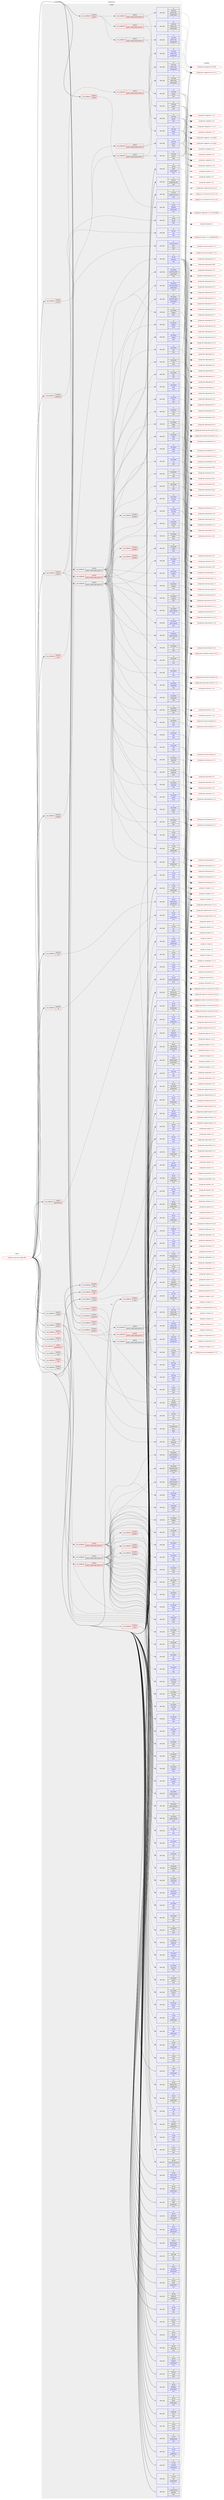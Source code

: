 digraph prolog {

# *************
# Graph options
# *************

newrank=true;
concentrate=true;
compound=true;
graph [rankdir=LR,fontname=Helvetica,fontsize=10,ranksep=1.5];#, ranksep=2.5, nodesep=0.2];
edge  [arrowhead=vee];
node  [fontname=Helvetica,fontsize=10];

# **********
# The ebuild
# **********

subgraph cluster_leftcol {
color=gray;
rank=same;
label=<<i>ebuild</i>>;
id [label="portage://sci-geosciences/qgis-9999", color=red, width=4, href="../sci-geosciences/qgis-9999.svg"];
}

# ****************
# The dependencies
# ****************

subgraph cluster_midcol {
color=gray;
label=<<i>dependencies</i>>;
subgraph cluster_compile {
fillcolor="#eeeeee";
style=filled;
label=<<i>compile</i>>;
subgraph cond10917 {
dependency51975 [label=<<TABLE BORDER="0" CELLBORDER="1" CELLSPACING="0" CELLPADDING="4"><TR><TD ROWSPAN="3" CELLPADDING="10">use_conditional</TD></TR><TR><TD>positive</TD></TR><TR><TD>3d</TD></TR></TABLE>>, shape=none, color=red];
subgraph pack39931 {
dependency51976 [label=<<TABLE BORDER="0" CELLBORDER="1" CELLSPACING="0" CELLPADDING="4" WIDTH="220"><TR><TD ROWSPAN="6" CELLPADDING="30">pack_dep</TD></TR><TR><TD WIDTH="110">no</TD></TR><TR><TD>dev-qt</TD></TR><TR><TD>qt3d</TD></TR><TR><TD>greaterequal</TD></TR><TR><TD>5.9.4</TD></TR></TABLE>>, shape=none, color=blue];
}
dependency51975:e -> dependency51976:w [weight=20,style="dashed",arrowhead="vee"];
}
id:e -> dependency51975:w [weight=20,style="solid",arrowhead="vee"];
subgraph cond10918 {
dependency51977 [label=<<TABLE BORDER="0" CELLBORDER="1" CELLSPACING="0" CELLPADDING="4"><TR><TD ROWSPAN="3" CELLPADDING="10">use_conditional</TD></TR><TR><TD>positive</TD></TR><TR><TD>georeferencer</TD></TR></TABLE>>, shape=none, color=red];
subgraph pack39932 {
dependency51978 [label=<<TABLE BORDER="0" CELLBORDER="1" CELLSPACING="0" CELLPADDING="4" WIDTH="220"><TR><TD ROWSPAN="6" CELLPADDING="30">pack_dep</TD></TR><TR><TD WIDTH="110">no</TD></TR><TR><TD>sci-libs</TD></TR><TR><TD>gsl</TD></TR><TR><TD>none</TD></TR><TR><TD></TD></TR></TABLE>>, shape=none, color=blue];
}
dependency51977:e -> dependency51978:w [weight=20,style="dashed",arrowhead="vee"];
}
id:e -> dependency51977:w [weight=20,style="solid",arrowhead="vee"];
subgraph cond10919 {
dependency51979 [label=<<TABLE BORDER="0" CELLBORDER="1" CELLSPACING="0" CELLPADDING="4"><TR><TD ROWSPAN="3" CELLPADDING="10">use_conditional</TD></TR><TR><TD>positive</TD></TR><TR><TD>grass</TD></TR></TABLE>>, shape=none, color=red];
subgraph pack39933 {
dependency51980 [label=<<TABLE BORDER="0" CELLBORDER="1" CELLSPACING="0" CELLPADDING="4" WIDTH="220"><TR><TD ROWSPAN="6" CELLPADDING="30">pack_dep</TD></TR><TR><TD WIDTH="110">no</TD></TR><TR><TD>sci-geosciences</TD></TR><TR><TD>grass</TD></TR><TR><TD>equal</TD></TR><TR><TD>7*</TD></TR></TABLE>>, shape=none, color=blue];
}
dependency51979:e -> dependency51980:w [weight=20,style="dashed",arrowhead="vee"];
}
id:e -> dependency51979:w [weight=20,style="solid",arrowhead="vee"];
subgraph cond10920 {
dependency51981 [label=<<TABLE BORDER="0" CELLBORDER="1" CELLSPACING="0" CELLPADDING="4"><TR><TD ROWSPAN="3" CELLPADDING="10">use_conditional</TD></TR><TR><TD>positive</TD></TR><TR><TD>hdf5</TD></TR></TABLE>>, shape=none, color=red];
subgraph pack39934 {
dependency51982 [label=<<TABLE BORDER="0" CELLBORDER="1" CELLSPACING="0" CELLPADDING="4" WIDTH="220"><TR><TD ROWSPAN="6" CELLPADDING="30">pack_dep</TD></TR><TR><TD WIDTH="110">no</TD></TR><TR><TD>sci-libs</TD></TR><TR><TD>hdf5</TD></TR><TR><TD>none</TD></TR><TR><TD></TD></TR></TABLE>>, shape=none, color=blue];
}
dependency51981:e -> dependency51982:w [weight=20,style="dashed",arrowhead="vee"];
}
id:e -> dependency51981:w [weight=20,style="solid",arrowhead="vee"];
subgraph cond10921 {
dependency51983 [label=<<TABLE BORDER="0" CELLBORDER="1" CELLSPACING="0" CELLPADDING="4"><TR><TD ROWSPAN="3" CELLPADDING="10">use_conditional</TD></TR><TR><TD>positive</TD></TR><TR><TD>mapserver</TD></TR></TABLE>>, shape=none, color=red];
subgraph pack39935 {
dependency51984 [label=<<TABLE BORDER="0" CELLBORDER="1" CELLSPACING="0" CELLPADDING="4" WIDTH="220"><TR><TD ROWSPAN="6" CELLPADDING="30">pack_dep</TD></TR><TR><TD WIDTH="110">no</TD></TR><TR><TD>dev-libs</TD></TR><TR><TD>fcgi</TD></TR><TR><TD>none</TD></TR><TR><TD></TD></TR></TABLE>>, shape=none, color=blue];
}
dependency51983:e -> dependency51984:w [weight=20,style="dashed",arrowhead="vee"];
}
id:e -> dependency51983:w [weight=20,style="solid",arrowhead="vee"];
subgraph cond10922 {
dependency51985 [label=<<TABLE BORDER="0" CELLBORDER="1" CELLSPACING="0" CELLPADDING="4"><TR><TD ROWSPAN="3" CELLPADDING="10">use_conditional</TD></TR><TR><TD>positive</TD></TR><TR><TD>netcdf</TD></TR></TABLE>>, shape=none, color=red];
subgraph pack39936 {
dependency51986 [label=<<TABLE BORDER="0" CELLBORDER="1" CELLSPACING="0" CELLPADDING="4" WIDTH="220"><TR><TD ROWSPAN="6" CELLPADDING="30">pack_dep</TD></TR><TR><TD WIDTH="110">no</TD></TR><TR><TD>sci-libs</TD></TR><TR><TD>netcdf</TD></TR><TR><TD>none</TD></TR><TR><TD></TD></TR></TABLE>>, shape=none, color=blue];
}
dependency51985:e -> dependency51986:w [weight=20,style="dashed",arrowhead="vee"];
}
id:e -> dependency51985:w [weight=20,style="solid",arrowhead="vee"];
subgraph cond10923 {
dependency51987 [label=<<TABLE BORDER="0" CELLBORDER="1" CELLSPACING="0" CELLPADDING="4"><TR><TD ROWSPAN="3" CELLPADDING="10">use_conditional</TD></TR><TR><TD>positive</TD></TR><TR><TD>opencl</TD></TR></TABLE>>, shape=none, color=red];
subgraph pack39937 {
dependency51988 [label=<<TABLE BORDER="0" CELLBORDER="1" CELLSPACING="0" CELLPADDING="4" WIDTH="220"><TR><TD ROWSPAN="6" CELLPADDING="30">pack_dep</TD></TR><TR><TD WIDTH="110">no</TD></TR><TR><TD>virtual</TD></TR><TR><TD>opencl</TD></TR><TR><TD>none</TD></TR><TR><TD></TD></TR></TABLE>>, shape=none, color=blue];
}
dependency51987:e -> dependency51988:w [weight=20,style="dashed",arrowhead="vee"];
}
id:e -> dependency51987:w [weight=20,style="solid",arrowhead="vee"];
subgraph cond10924 {
dependency51989 [label=<<TABLE BORDER="0" CELLBORDER="1" CELLSPACING="0" CELLPADDING="4"><TR><TD ROWSPAN="3" CELLPADDING="10">use_conditional</TD></TR><TR><TD>positive</TD></TR><TR><TD>oracle</TD></TR></TABLE>>, shape=none, color=red];
subgraph pack39938 {
dependency51990 [label=<<TABLE BORDER="0" CELLBORDER="1" CELLSPACING="0" CELLPADDING="4" WIDTH="220"><TR><TD ROWSPAN="6" CELLPADDING="30">pack_dep</TD></TR><TR><TD WIDTH="110">no</TD></TR><TR><TD>dev-db</TD></TR><TR><TD>oracle-instantclient</TD></TR><TR><TD>none</TD></TR><TR><TD></TD></TR></TABLE>>, shape=none, color=blue];
}
dependency51989:e -> dependency51990:w [weight=20,style="dashed",arrowhead="vee"];
subgraph pack39939 {
dependency51991 [label=<<TABLE BORDER="0" CELLBORDER="1" CELLSPACING="0" CELLPADDING="4" WIDTH="220"><TR><TD ROWSPAN="6" CELLPADDING="30">pack_dep</TD></TR><TR><TD WIDTH="110">no</TD></TR><TR><TD>sci-libs</TD></TR><TR><TD>gdal</TD></TR><TR><TD>none</TD></TR><TR><TD></TD></TR></TABLE>>, shape=none, color=blue];
}
dependency51989:e -> dependency51991:w [weight=20,style="dashed",arrowhead="vee"];
}
id:e -> dependency51989:w [weight=20,style="solid",arrowhead="vee"];
subgraph cond10925 {
dependency51992 [label=<<TABLE BORDER="0" CELLBORDER="1" CELLSPACING="0" CELLPADDING="4"><TR><TD ROWSPAN="3" CELLPADDING="10">use_conditional</TD></TR><TR><TD>positive</TD></TR><TR><TD>polar</TD></TR></TABLE>>, shape=none, color=red];
subgraph pack39940 {
dependency51993 [label=<<TABLE BORDER="0" CELLBORDER="1" CELLSPACING="0" CELLPADDING="4" WIDTH="220"><TR><TD ROWSPAN="6" CELLPADDING="30">pack_dep</TD></TR><TR><TD WIDTH="110">no</TD></TR><TR><TD>x11-libs</TD></TR><TR><TD>qwtpolar</TD></TR><TR><TD>greaterequal</TD></TR><TR><TD>1.1.1-r1</TD></TR></TABLE>>, shape=none, color=blue];
}
dependency51992:e -> dependency51993:w [weight=20,style="dashed",arrowhead="vee"];
}
id:e -> dependency51992:w [weight=20,style="solid",arrowhead="vee"];
subgraph cond10926 {
dependency51994 [label=<<TABLE BORDER="0" CELLBORDER="1" CELLSPACING="0" CELLPADDING="4"><TR><TD ROWSPAN="3" CELLPADDING="10">use_conditional</TD></TR><TR><TD>positive</TD></TR><TR><TD>postgres</TD></TR></TABLE>>, shape=none, color=red];
subgraph pack39941 {
dependency51995 [label=<<TABLE BORDER="0" CELLBORDER="1" CELLSPACING="0" CELLPADDING="4" WIDTH="220"><TR><TD ROWSPAN="6" CELLPADDING="30">pack_dep</TD></TR><TR><TD WIDTH="110">no</TD></TR><TR><TD>dev-db</TD></TR><TR><TD>postgresql</TD></TR><TR><TD>none</TD></TR><TR><TD></TD></TR></TABLE>>, shape=none, color=blue];
}
dependency51994:e -> dependency51995:w [weight=20,style="dashed",arrowhead="vee"];
}
id:e -> dependency51994:w [weight=20,style="solid",arrowhead="vee"];
subgraph cond10927 {
dependency51996 [label=<<TABLE BORDER="0" CELLBORDER="1" CELLSPACING="0" CELLPADDING="4"><TR><TD ROWSPAN="3" CELLPADDING="10">use_conditional</TD></TR><TR><TD>positive</TD></TR><TR><TD>python</TD></TR></TABLE>>, shape=none, color=red];
subgraph cond10928 {
dependency51997 [label=<<TABLE BORDER="0" CELLBORDER="1" CELLSPACING="0" CELLPADDING="4"><TR><TD ROWSPAN="3" CELLPADDING="10">use_conditional</TD></TR><TR><TD>positive</TD></TR><TR><TD>python_single_target_python3_6</TD></TR></TABLE>>, shape=none, color=red];
subgraph pack39942 {
dependency51998 [label=<<TABLE BORDER="0" CELLBORDER="1" CELLSPACING="0" CELLPADDING="4" WIDTH="220"><TR><TD ROWSPAN="6" CELLPADDING="30">pack_dep</TD></TR><TR><TD WIDTH="110">no</TD></TR><TR><TD>dev-lang</TD></TR><TR><TD>python</TD></TR><TR><TD>none</TD></TR><TR><TD></TD></TR></TABLE>>, shape=none, color=blue];
}
dependency51997:e -> dependency51998:w [weight=20,style="dashed",arrowhead="vee"];
subgraph pack39943 {
dependency51999 [label=<<TABLE BORDER="0" CELLBORDER="1" CELLSPACING="0" CELLPADDING="4" WIDTH="220"><TR><TD ROWSPAN="6" CELLPADDING="30">pack_dep</TD></TR><TR><TD WIDTH="110">no</TD></TR><TR><TD>dev-lang</TD></TR><TR><TD>python-exec</TD></TR><TR><TD>greaterequal</TD></TR><TR><TD>2</TD></TR></TABLE>>, shape=none, color=blue];
}
dependency51997:e -> dependency51999:w [weight=20,style="dashed",arrowhead="vee"];
}
dependency51996:e -> dependency51997:w [weight=20,style="dashed",arrowhead="vee"];
subgraph cond10929 {
dependency52000 [label=<<TABLE BORDER="0" CELLBORDER="1" CELLSPACING="0" CELLPADDING="4"><TR><TD ROWSPAN="3" CELLPADDING="10">use_conditional</TD></TR><TR><TD>positive</TD></TR><TR><TD>python_single_target_python3_7</TD></TR></TABLE>>, shape=none, color=red];
subgraph pack39944 {
dependency52001 [label=<<TABLE BORDER="0" CELLBORDER="1" CELLSPACING="0" CELLPADDING="4" WIDTH="220"><TR><TD ROWSPAN="6" CELLPADDING="30">pack_dep</TD></TR><TR><TD WIDTH="110">no</TD></TR><TR><TD>dev-lang</TD></TR><TR><TD>python</TD></TR><TR><TD>none</TD></TR><TR><TD></TD></TR></TABLE>>, shape=none, color=blue];
}
dependency52000:e -> dependency52001:w [weight=20,style="dashed",arrowhead="vee"];
subgraph pack39945 {
dependency52002 [label=<<TABLE BORDER="0" CELLBORDER="1" CELLSPACING="0" CELLPADDING="4" WIDTH="220"><TR><TD ROWSPAN="6" CELLPADDING="30">pack_dep</TD></TR><TR><TD WIDTH="110">no</TD></TR><TR><TD>dev-lang</TD></TR><TR><TD>python-exec</TD></TR><TR><TD>greaterequal</TD></TR><TR><TD>2</TD></TR></TABLE>>, shape=none, color=blue];
}
dependency52000:e -> dependency52002:w [weight=20,style="dashed",arrowhead="vee"];
}
dependency51996:e -> dependency52000:w [weight=20,style="dashed",arrowhead="vee"];
subgraph cond10930 {
dependency52003 [label=<<TABLE BORDER="0" CELLBORDER="1" CELLSPACING="0" CELLPADDING="4"><TR><TD ROWSPAN="3" CELLPADDING="10">use_conditional</TD></TR><TR><TD>positive</TD></TR><TR><TD>python_single_target_python3_8</TD></TR></TABLE>>, shape=none, color=red];
subgraph pack39946 {
dependency52004 [label=<<TABLE BORDER="0" CELLBORDER="1" CELLSPACING="0" CELLPADDING="4" WIDTH="220"><TR><TD ROWSPAN="6" CELLPADDING="30">pack_dep</TD></TR><TR><TD WIDTH="110">no</TD></TR><TR><TD>dev-lang</TD></TR><TR><TD>python</TD></TR><TR><TD>none</TD></TR><TR><TD></TD></TR></TABLE>>, shape=none, color=blue];
}
dependency52003:e -> dependency52004:w [weight=20,style="dashed",arrowhead="vee"];
subgraph pack39947 {
dependency52005 [label=<<TABLE BORDER="0" CELLBORDER="1" CELLSPACING="0" CELLPADDING="4" WIDTH="220"><TR><TD ROWSPAN="6" CELLPADDING="30">pack_dep</TD></TR><TR><TD WIDTH="110">no</TD></TR><TR><TD>dev-lang</TD></TR><TR><TD>python-exec</TD></TR><TR><TD>greaterequal</TD></TR><TR><TD>2</TD></TR></TABLE>>, shape=none, color=blue];
}
dependency52003:e -> dependency52005:w [weight=20,style="dashed",arrowhead="vee"];
}
dependency51996:e -> dependency52003:w [weight=20,style="dashed",arrowhead="vee"];
}
id:e -> dependency51996:w [weight=20,style="solid",arrowhead="vee"];
subgraph cond10931 {
dependency52006 [label=<<TABLE BORDER="0" CELLBORDER="1" CELLSPACING="0" CELLPADDING="4"><TR><TD ROWSPAN="3" CELLPADDING="10">use_conditional</TD></TR><TR><TD>positive</TD></TR><TR><TD>python</TD></TR></TABLE>>, shape=none, color=red];
subgraph cond10932 {
dependency52007 [label=<<TABLE BORDER="0" CELLBORDER="1" CELLSPACING="0" CELLPADDING="4"><TR><TD ROWSPAN="3" CELLPADDING="10">use_conditional</TD></TR><TR><TD>positive</TD></TR><TR><TD>python_single_target_python3_6</TD></TR></TABLE>>, shape=none, color=red];
subgraph pack39948 {
dependency52008 [label=<<TABLE BORDER="0" CELLBORDER="1" CELLSPACING="0" CELLPADDING="4" WIDTH="220"><TR><TD ROWSPAN="6" CELLPADDING="30">pack_dep</TD></TR><TR><TD WIDTH="110">no</TD></TR><TR><TD>dev-lang</TD></TR><TR><TD>python</TD></TR><TR><TD>none</TD></TR><TR><TD></TD></TR></TABLE>>, shape=none, color=blue];
}
dependency52007:e -> dependency52008:w [weight=20,style="dashed",arrowhead="vee"];
subgraph pack39949 {
dependency52009 [label=<<TABLE BORDER="0" CELLBORDER="1" CELLSPACING="0" CELLPADDING="4" WIDTH="220"><TR><TD ROWSPAN="6" CELLPADDING="30">pack_dep</TD></TR><TR><TD WIDTH="110">no</TD></TR><TR><TD>dev-lang</TD></TR><TR><TD>python-exec</TD></TR><TR><TD>greaterequal</TD></TR><TR><TD>2</TD></TR></TABLE>>, shape=none, color=blue];
}
dependency52007:e -> dependency52009:w [weight=20,style="dashed",arrowhead="vee"];
}
dependency52006:e -> dependency52007:w [weight=20,style="dashed",arrowhead="vee"];
subgraph cond10933 {
dependency52010 [label=<<TABLE BORDER="0" CELLBORDER="1" CELLSPACING="0" CELLPADDING="4"><TR><TD ROWSPAN="3" CELLPADDING="10">use_conditional</TD></TR><TR><TD>positive</TD></TR><TR><TD>python_single_target_python3_7</TD></TR></TABLE>>, shape=none, color=red];
subgraph pack39950 {
dependency52011 [label=<<TABLE BORDER="0" CELLBORDER="1" CELLSPACING="0" CELLPADDING="4" WIDTH="220"><TR><TD ROWSPAN="6" CELLPADDING="30">pack_dep</TD></TR><TR><TD WIDTH="110">no</TD></TR><TR><TD>dev-lang</TD></TR><TR><TD>python</TD></TR><TR><TD>none</TD></TR><TR><TD></TD></TR></TABLE>>, shape=none, color=blue];
}
dependency52010:e -> dependency52011:w [weight=20,style="dashed",arrowhead="vee"];
subgraph pack39951 {
dependency52012 [label=<<TABLE BORDER="0" CELLBORDER="1" CELLSPACING="0" CELLPADDING="4" WIDTH="220"><TR><TD ROWSPAN="6" CELLPADDING="30">pack_dep</TD></TR><TR><TD WIDTH="110">no</TD></TR><TR><TD>dev-lang</TD></TR><TR><TD>python-exec</TD></TR><TR><TD>greaterequal</TD></TR><TR><TD>2</TD></TR></TABLE>>, shape=none, color=blue];
}
dependency52010:e -> dependency52012:w [weight=20,style="dashed",arrowhead="vee"];
}
dependency52006:e -> dependency52010:w [weight=20,style="dashed",arrowhead="vee"];
subgraph cond10934 {
dependency52013 [label=<<TABLE BORDER="0" CELLBORDER="1" CELLSPACING="0" CELLPADDING="4"><TR><TD ROWSPAN="3" CELLPADDING="10">use_conditional</TD></TR><TR><TD>positive</TD></TR><TR><TD>python_single_target_python3_8</TD></TR></TABLE>>, shape=none, color=red];
subgraph pack39952 {
dependency52014 [label=<<TABLE BORDER="0" CELLBORDER="1" CELLSPACING="0" CELLPADDING="4" WIDTH="220"><TR><TD ROWSPAN="6" CELLPADDING="30">pack_dep</TD></TR><TR><TD WIDTH="110">no</TD></TR><TR><TD>dev-lang</TD></TR><TR><TD>python</TD></TR><TR><TD>none</TD></TR><TR><TD></TD></TR></TABLE>>, shape=none, color=blue];
}
dependency52013:e -> dependency52014:w [weight=20,style="dashed",arrowhead="vee"];
subgraph pack39953 {
dependency52015 [label=<<TABLE BORDER="0" CELLBORDER="1" CELLSPACING="0" CELLPADDING="4" WIDTH="220"><TR><TD ROWSPAN="6" CELLPADDING="30">pack_dep</TD></TR><TR><TD WIDTH="110">no</TD></TR><TR><TD>dev-lang</TD></TR><TR><TD>python-exec</TD></TR><TR><TD>greaterequal</TD></TR><TR><TD>2</TD></TR></TABLE>>, shape=none, color=blue];
}
dependency52013:e -> dependency52015:w [weight=20,style="dashed",arrowhead="vee"];
}
dependency52006:e -> dependency52013:w [weight=20,style="dashed",arrowhead="vee"];
subgraph cond10935 {
dependency52016 [label=<<TABLE BORDER="0" CELLBORDER="1" CELLSPACING="0" CELLPADDING="4"><TR><TD ROWSPAN="3" CELLPADDING="10">use_conditional</TD></TR><TR><TD>positive</TD></TR><TR><TD>python_single_target_python3_6</TD></TR></TABLE>>, shape=none, color=red];
subgraph pack39954 {
dependency52017 [label=<<TABLE BORDER="0" CELLBORDER="1" CELLSPACING="0" CELLPADDING="4" WIDTH="220"><TR><TD ROWSPAN="6" CELLPADDING="30">pack_dep</TD></TR><TR><TD WIDTH="110">no</TD></TR><TR><TD>dev-python</TD></TR><TR><TD>future</TD></TR><TR><TD>none</TD></TR><TR><TD></TD></TR></TABLE>>, shape=none, color=blue];
}
dependency52016:e -> dependency52017:w [weight=20,style="dashed",arrowhead="vee"];
subgraph pack39955 {
dependency52018 [label=<<TABLE BORDER="0" CELLBORDER="1" CELLSPACING="0" CELLPADDING="4" WIDTH="220"><TR><TD ROWSPAN="6" CELLPADDING="30">pack_dep</TD></TR><TR><TD WIDTH="110">no</TD></TR><TR><TD>dev-python</TD></TR><TR><TD>httplib2</TD></TR><TR><TD>none</TD></TR><TR><TD></TD></TR></TABLE>>, shape=none, color=blue];
}
dependency52016:e -> dependency52018:w [weight=20,style="dashed",arrowhead="vee"];
subgraph pack39956 {
dependency52019 [label=<<TABLE BORDER="0" CELLBORDER="1" CELLSPACING="0" CELLPADDING="4" WIDTH="220"><TR><TD ROWSPAN="6" CELLPADDING="30">pack_dep</TD></TR><TR><TD WIDTH="110">no</TD></TR><TR><TD>dev-python</TD></TR><TR><TD>jinja</TD></TR><TR><TD>none</TD></TR><TR><TD></TD></TR></TABLE>>, shape=none, color=blue];
}
dependency52016:e -> dependency52019:w [weight=20,style="dashed",arrowhead="vee"];
subgraph pack39957 {
dependency52020 [label=<<TABLE BORDER="0" CELLBORDER="1" CELLSPACING="0" CELLPADDING="4" WIDTH="220"><TR><TD ROWSPAN="6" CELLPADDING="30">pack_dep</TD></TR><TR><TD WIDTH="110">no</TD></TR><TR><TD>dev-python</TD></TR><TR><TD>markupsafe</TD></TR><TR><TD>none</TD></TR><TR><TD></TD></TR></TABLE>>, shape=none, color=blue];
}
dependency52016:e -> dependency52020:w [weight=20,style="dashed",arrowhead="vee"];
subgraph pack39958 {
dependency52021 [label=<<TABLE BORDER="0" CELLBORDER="1" CELLSPACING="0" CELLPADDING="4" WIDTH="220"><TR><TD ROWSPAN="6" CELLPADDING="30">pack_dep</TD></TR><TR><TD WIDTH="110">no</TD></TR><TR><TD>dev-python</TD></TR><TR><TD>owslib</TD></TR><TR><TD>none</TD></TR><TR><TD></TD></TR></TABLE>>, shape=none, color=blue];
}
dependency52016:e -> dependency52021:w [weight=20,style="dashed",arrowhead="vee"];
subgraph pack39959 {
dependency52022 [label=<<TABLE BORDER="0" CELLBORDER="1" CELLSPACING="0" CELLPADDING="4" WIDTH="220"><TR><TD ROWSPAN="6" CELLPADDING="30">pack_dep</TD></TR><TR><TD WIDTH="110">no</TD></TR><TR><TD>dev-python</TD></TR><TR><TD>pygments</TD></TR><TR><TD>none</TD></TR><TR><TD></TD></TR></TABLE>>, shape=none, color=blue];
}
dependency52016:e -> dependency52022:w [weight=20,style="dashed",arrowhead="vee"];
subgraph pack39960 {
dependency52023 [label=<<TABLE BORDER="0" CELLBORDER="1" CELLSPACING="0" CELLPADDING="4" WIDTH="220"><TR><TD ROWSPAN="6" CELLPADDING="30">pack_dep</TD></TR><TR><TD WIDTH="110">no</TD></TR><TR><TD>dev-python</TD></TR><TR><TD>PyQt5</TD></TR><TR><TD>none</TD></TR><TR><TD></TD></TR></TABLE>>, shape=none, color=blue];
}
dependency52016:e -> dependency52023:w [weight=20,style="dashed",arrowhead="vee"];
subgraph pack39961 {
dependency52024 [label=<<TABLE BORDER="0" CELLBORDER="1" CELLSPACING="0" CELLPADDING="4" WIDTH="220"><TR><TD ROWSPAN="6" CELLPADDING="30">pack_dep</TD></TR><TR><TD WIDTH="110">no</TD></TR><TR><TD>dev-python</TD></TR><TR><TD>python-dateutil</TD></TR><TR><TD>none</TD></TR><TR><TD></TD></TR></TABLE>>, shape=none, color=blue];
}
dependency52016:e -> dependency52024:w [weight=20,style="dashed",arrowhead="vee"];
subgraph pack39962 {
dependency52025 [label=<<TABLE BORDER="0" CELLBORDER="1" CELLSPACING="0" CELLPADDING="4" WIDTH="220"><TR><TD ROWSPAN="6" CELLPADDING="30">pack_dep</TD></TR><TR><TD WIDTH="110">no</TD></TR><TR><TD>dev-python</TD></TR><TR><TD>pytz</TD></TR><TR><TD>none</TD></TR><TR><TD></TD></TR></TABLE>>, shape=none, color=blue];
}
dependency52016:e -> dependency52025:w [weight=20,style="dashed",arrowhead="vee"];
subgraph pack39963 {
dependency52026 [label=<<TABLE BORDER="0" CELLBORDER="1" CELLSPACING="0" CELLPADDING="4" WIDTH="220"><TR><TD ROWSPAN="6" CELLPADDING="30">pack_dep</TD></TR><TR><TD WIDTH="110">no</TD></TR><TR><TD>dev-python</TD></TR><TR><TD>pyyaml</TD></TR><TR><TD>none</TD></TR><TR><TD></TD></TR></TABLE>>, shape=none, color=blue];
}
dependency52016:e -> dependency52026:w [weight=20,style="dashed",arrowhead="vee"];
subgraph pack39964 {
dependency52027 [label=<<TABLE BORDER="0" CELLBORDER="1" CELLSPACING="0" CELLPADDING="4" WIDTH="220"><TR><TD ROWSPAN="6" CELLPADDING="30">pack_dep</TD></TR><TR><TD WIDTH="110">no</TD></TR><TR><TD>dev-python</TD></TR><TR><TD>qscintilla-python</TD></TR><TR><TD>greaterequal</TD></TR><TR><TD>2.10.1</TD></TR></TABLE>>, shape=none, color=blue];
}
dependency52016:e -> dependency52027:w [weight=20,style="dashed",arrowhead="vee"];
subgraph pack39965 {
dependency52028 [label=<<TABLE BORDER="0" CELLBORDER="1" CELLSPACING="0" CELLPADDING="4" WIDTH="220"><TR><TD ROWSPAN="6" CELLPADDING="30">pack_dep</TD></TR><TR><TD WIDTH="110">no</TD></TR><TR><TD>dev-python</TD></TR><TR><TD>requests</TD></TR><TR><TD>none</TD></TR><TR><TD></TD></TR></TABLE>>, shape=none, color=blue];
}
dependency52016:e -> dependency52028:w [weight=20,style="dashed",arrowhead="vee"];
subgraph pack39966 {
dependency52029 [label=<<TABLE BORDER="0" CELLBORDER="1" CELLSPACING="0" CELLPADDING="4" WIDTH="220"><TR><TD ROWSPAN="6" CELLPADDING="30">pack_dep</TD></TR><TR><TD WIDTH="110">no</TD></TR><TR><TD>dev-python</TD></TR><TR><TD>sip</TD></TR><TR><TD>none</TD></TR><TR><TD></TD></TR></TABLE>>, shape=none, color=blue];
}
dependency52016:e -> dependency52029:w [weight=20,style="dashed",arrowhead="vee"];
subgraph pack39967 {
dependency52030 [label=<<TABLE BORDER="0" CELLBORDER="1" CELLSPACING="0" CELLPADDING="4" WIDTH="220"><TR><TD ROWSPAN="6" CELLPADDING="30">pack_dep</TD></TR><TR><TD WIDTH="110">no</TD></TR><TR><TD>dev-python</TD></TR><TR><TD>six</TD></TR><TR><TD>none</TD></TR><TR><TD></TD></TR></TABLE>>, shape=none, color=blue];
}
dependency52016:e -> dependency52030:w [weight=20,style="dashed",arrowhead="vee"];
subgraph pack39968 {
dependency52031 [label=<<TABLE BORDER="0" CELLBORDER="1" CELLSPACING="0" CELLPADDING="4" WIDTH="220"><TR><TD ROWSPAN="6" CELLPADDING="30">pack_dep</TD></TR><TR><TD WIDTH="110">no</TD></TR><TR><TD>sci-libs</TD></TR><TR><TD>gdal</TD></TR><TR><TD>greaterequal</TD></TR><TR><TD>2.2.3</TD></TR></TABLE>>, shape=none, color=blue];
}
dependency52016:e -> dependency52031:w [weight=20,style="dashed",arrowhead="vee"];
subgraph cond10936 {
dependency52032 [label=<<TABLE BORDER="0" CELLBORDER="1" CELLSPACING="0" CELLPADDING="4"><TR><TD ROWSPAN="3" CELLPADDING="10">use_conditional</TD></TR><TR><TD>positive</TD></TR><TR><TD>postgres</TD></TR></TABLE>>, shape=none, color=red];
subgraph pack39969 {
dependency52033 [label=<<TABLE BORDER="0" CELLBORDER="1" CELLSPACING="0" CELLPADDING="4" WIDTH="220"><TR><TD ROWSPAN="6" CELLPADDING="30">pack_dep</TD></TR><TR><TD WIDTH="110">no</TD></TR><TR><TD>dev-python</TD></TR><TR><TD>psycopg</TD></TR><TR><TD>none</TD></TR><TR><TD></TD></TR></TABLE>>, shape=none, color=blue];
}
dependency52032:e -> dependency52033:w [weight=20,style="dashed",arrowhead="vee"];
}
dependency52016:e -> dependency52032:w [weight=20,style="dashed",arrowhead="vee"];
}
dependency52006:e -> dependency52016:w [weight=20,style="dashed",arrowhead="vee"];
subgraph cond10937 {
dependency52034 [label=<<TABLE BORDER="0" CELLBORDER="1" CELLSPACING="0" CELLPADDING="4"><TR><TD ROWSPAN="3" CELLPADDING="10">use_conditional</TD></TR><TR><TD>positive</TD></TR><TR><TD>python_single_target_python3_7</TD></TR></TABLE>>, shape=none, color=red];
subgraph pack39970 {
dependency52035 [label=<<TABLE BORDER="0" CELLBORDER="1" CELLSPACING="0" CELLPADDING="4" WIDTH="220"><TR><TD ROWSPAN="6" CELLPADDING="30">pack_dep</TD></TR><TR><TD WIDTH="110">no</TD></TR><TR><TD>dev-python</TD></TR><TR><TD>future</TD></TR><TR><TD>none</TD></TR><TR><TD></TD></TR></TABLE>>, shape=none, color=blue];
}
dependency52034:e -> dependency52035:w [weight=20,style="dashed",arrowhead="vee"];
subgraph pack39971 {
dependency52036 [label=<<TABLE BORDER="0" CELLBORDER="1" CELLSPACING="0" CELLPADDING="4" WIDTH="220"><TR><TD ROWSPAN="6" CELLPADDING="30">pack_dep</TD></TR><TR><TD WIDTH="110">no</TD></TR><TR><TD>dev-python</TD></TR><TR><TD>httplib2</TD></TR><TR><TD>none</TD></TR><TR><TD></TD></TR></TABLE>>, shape=none, color=blue];
}
dependency52034:e -> dependency52036:w [weight=20,style="dashed",arrowhead="vee"];
subgraph pack39972 {
dependency52037 [label=<<TABLE BORDER="0" CELLBORDER="1" CELLSPACING="0" CELLPADDING="4" WIDTH="220"><TR><TD ROWSPAN="6" CELLPADDING="30">pack_dep</TD></TR><TR><TD WIDTH="110">no</TD></TR><TR><TD>dev-python</TD></TR><TR><TD>jinja</TD></TR><TR><TD>none</TD></TR><TR><TD></TD></TR></TABLE>>, shape=none, color=blue];
}
dependency52034:e -> dependency52037:w [weight=20,style="dashed",arrowhead="vee"];
subgraph pack39973 {
dependency52038 [label=<<TABLE BORDER="0" CELLBORDER="1" CELLSPACING="0" CELLPADDING="4" WIDTH="220"><TR><TD ROWSPAN="6" CELLPADDING="30">pack_dep</TD></TR><TR><TD WIDTH="110">no</TD></TR><TR><TD>dev-python</TD></TR><TR><TD>markupsafe</TD></TR><TR><TD>none</TD></TR><TR><TD></TD></TR></TABLE>>, shape=none, color=blue];
}
dependency52034:e -> dependency52038:w [weight=20,style="dashed",arrowhead="vee"];
subgraph pack39974 {
dependency52039 [label=<<TABLE BORDER="0" CELLBORDER="1" CELLSPACING="0" CELLPADDING="4" WIDTH="220"><TR><TD ROWSPAN="6" CELLPADDING="30">pack_dep</TD></TR><TR><TD WIDTH="110">no</TD></TR><TR><TD>dev-python</TD></TR><TR><TD>owslib</TD></TR><TR><TD>none</TD></TR><TR><TD></TD></TR></TABLE>>, shape=none, color=blue];
}
dependency52034:e -> dependency52039:w [weight=20,style="dashed",arrowhead="vee"];
subgraph pack39975 {
dependency52040 [label=<<TABLE BORDER="0" CELLBORDER="1" CELLSPACING="0" CELLPADDING="4" WIDTH="220"><TR><TD ROWSPAN="6" CELLPADDING="30">pack_dep</TD></TR><TR><TD WIDTH="110">no</TD></TR><TR><TD>dev-python</TD></TR><TR><TD>pygments</TD></TR><TR><TD>none</TD></TR><TR><TD></TD></TR></TABLE>>, shape=none, color=blue];
}
dependency52034:e -> dependency52040:w [weight=20,style="dashed",arrowhead="vee"];
subgraph pack39976 {
dependency52041 [label=<<TABLE BORDER="0" CELLBORDER="1" CELLSPACING="0" CELLPADDING="4" WIDTH="220"><TR><TD ROWSPAN="6" CELLPADDING="30">pack_dep</TD></TR><TR><TD WIDTH="110">no</TD></TR><TR><TD>dev-python</TD></TR><TR><TD>PyQt5</TD></TR><TR><TD>none</TD></TR><TR><TD></TD></TR></TABLE>>, shape=none, color=blue];
}
dependency52034:e -> dependency52041:w [weight=20,style="dashed",arrowhead="vee"];
subgraph pack39977 {
dependency52042 [label=<<TABLE BORDER="0" CELLBORDER="1" CELLSPACING="0" CELLPADDING="4" WIDTH="220"><TR><TD ROWSPAN="6" CELLPADDING="30">pack_dep</TD></TR><TR><TD WIDTH="110">no</TD></TR><TR><TD>dev-python</TD></TR><TR><TD>python-dateutil</TD></TR><TR><TD>none</TD></TR><TR><TD></TD></TR></TABLE>>, shape=none, color=blue];
}
dependency52034:e -> dependency52042:w [weight=20,style="dashed",arrowhead="vee"];
subgraph pack39978 {
dependency52043 [label=<<TABLE BORDER="0" CELLBORDER="1" CELLSPACING="0" CELLPADDING="4" WIDTH="220"><TR><TD ROWSPAN="6" CELLPADDING="30">pack_dep</TD></TR><TR><TD WIDTH="110">no</TD></TR><TR><TD>dev-python</TD></TR><TR><TD>pytz</TD></TR><TR><TD>none</TD></TR><TR><TD></TD></TR></TABLE>>, shape=none, color=blue];
}
dependency52034:e -> dependency52043:w [weight=20,style="dashed",arrowhead="vee"];
subgraph pack39979 {
dependency52044 [label=<<TABLE BORDER="0" CELLBORDER="1" CELLSPACING="0" CELLPADDING="4" WIDTH="220"><TR><TD ROWSPAN="6" CELLPADDING="30">pack_dep</TD></TR><TR><TD WIDTH="110">no</TD></TR><TR><TD>dev-python</TD></TR><TR><TD>pyyaml</TD></TR><TR><TD>none</TD></TR><TR><TD></TD></TR></TABLE>>, shape=none, color=blue];
}
dependency52034:e -> dependency52044:w [weight=20,style="dashed",arrowhead="vee"];
subgraph pack39980 {
dependency52045 [label=<<TABLE BORDER="0" CELLBORDER="1" CELLSPACING="0" CELLPADDING="4" WIDTH="220"><TR><TD ROWSPAN="6" CELLPADDING="30">pack_dep</TD></TR><TR><TD WIDTH="110">no</TD></TR><TR><TD>dev-python</TD></TR><TR><TD>qscintilla-python</TD></TR><TR><TD>greaterequal</TD></TR><TR><TD>2.10.1</TD></TR></TABLE>>, shape=none, color=blue];
}
dependency52034:e -> dependency52045:w [weight=20,style="dashed",arrowhead="vee"];
subgraph pack39981 {
dependency52046 [label=<<TABLE BORDER="0" CELLBORDER="1" CELLSPACING="0" CELLPADDING="4" WIDTH="220"><TR><TD ROWSPAN="6" CELLPADDING="30">pack_dep</TD></TR><TR><TD WIDTH="110">no</TD></TR><TR><TD>dev-python</TD></TR><TR><TD>requests</TD></TR><TR><TD>none</TD></TR><TR><TD></TD></TR></TABLE>>, shape=none, color=blue];
}
dependency52034:e -> dependency52046:w [weight=20,style="dashed",arrowhead="vee"];
subgraph pack39982 {
dependency52047 [label=<<TABLE BORDER="0" CELLBORDER="1" CELLSPACING="0" CELLPADDING="4" WIDTH="220"><TR><TD ROWSPAN="6" CELLPADDING="30">pack_dep</TD></TR><TR><TD WIDTH="110">no</TD></TR><TR><TD>dev-python</TD></TR><TR><TD>sip</TD></TR><TR><TD>none</TD></TR><TR><TD></TD></TR></TABLE>>, shape=none, color=blue];
}
dependency52034:e -> dependency52047:w [weight=20,style="dashed",arrowhead="vee"];
subgraph pack39983 {
dependency52048 [label=<<TABLE BORDER="0" CELLBORDER="1" CELLSPACING="0" CELLPADDING="4" WIDTH="220"><TR><TD ROWSPAN="6" CELLPADDING="30">pack_dep</TD></TR><TR><TD WIDTH="110">no</TD></TR><TR><TD>dev-python</TD></TR><TR><TD>six</TD></TR><TR><TD>none</TD></TR><TR><TD></TD></TR></TABLE>>, shape=none, color=blue];
}
dependency52034:e -> dependency52048:w [weight=20,style="dashed",arrowhead="vee"];
subgraph pack39984 {
dependency52049 [label=<<TABLE BORDER="0" CELLBORDER="1" CELLSPACING="0" CELLPADDING="4" WIDTH="220"><TR><TD ROWSPAN="6" CELLPADDING="30">pack_dep</TD></TR><TR><TD WIDTH="110">no</TD></TR><TR><TD>sci-libs</TD></TR><TR><TD>gdal</TD></TR><TR><TD>greaterequal</TD></TR><TR><TD>2.2.3</TD></TR></TABLE>>, shape=none, color=blue];
}
dependency52034:e -> dependency52049:w [weight=20,style="dashed",arrowhead="vee"];
subgraph cond10938 {
dependency52050 [label=<<TABLE BORDER="0" CELLBORDER="1" CELLSPACING="0" CELLPADDING="4"><TR><TD ROWSPAN="3" CELLPADDING="10">use_conditional</TD></TR><TR><TD>positive</TD></TR><TR><TD>postgres</TD></TR></TABLE>>, shape=none, color=red];
subgraph pack39985 {
dependency52051 [label=<<TABLE BORDER="0" CELLBORDER="1" CELLSPACING="0" CELLPADDING="4" WIDTH="220"><TR><TD ROWSPAN="6" CELLPADDING="30">pack_dep</TD></TR><TR><TD WIDTH="110">no</TD></TR><TR><TD>dev-python</TD></TR><TR><TD>psycopg</TD></TR><TR><TD>none</TD></TR><TR><TD></TD></TR></TABLE>>, shape=none, color=blue];
}
dependency52050:e -> dependency52051:w [weight=20,style="dashed",arrowhead="vee"];
}
dependency52034:e -> dependency52050:w [weight=20,style="dashed",arrowhead="vee"];
}
dependency52006:e -> dependency52034:w [weight=20,style="dashed",arrowhead="vee"];
subgraph cond10939 {
dependency52052 [label=<<TABLE BORDER="0" CELLBORDER="1" CELLSPACING="0" CELLPADDING="4"><TR><TD ROWSPAN="3" CELLPADDING="10">use_conditional</TD></TR><TR><TD>positive</TD></TR><TR><TD>python_single_target_python3_8</TD></TR></TABLE>>, shape=none, color=red];
subgraph pack39986 {
dependency52053 [label=<<TABLE BORDER="0" CELLBORDER="1" CELLSPACING="0" CELLPADDING="4" WIDTH="220"><TR><TD ROWSPAN="6" CELLPADDING="30">pack_dep</TD></TR><TR><TD WIDTH="110">no</TD></TR><TR><TD>dev-python</TD></TR><TR><TD>future</TD></TR><TR><TD>none</TD></TR><TR><TD></TD></TR></TABLE>>, shape=none, color=blue];
}
dependency52052:e -> dependency52053:w [weight=20,style="dashed",arrowhead="vee"];
subgraph pack39987 {
dependency52054 [label=<<TABLE BORDER="0" CELLBORDER="1" CELLSPACING="0" CELLPADDING="4" WIDTH="220"><TR><TD ROWSPAN="6" CELLPADDING="30">pack_dep</TD></TR><TR><TD WIDTH="110">no</TD></TR><TR><TD>dev-python</TD></TR><TR><TD>httplib2</TD></TR><TR><TD>none</TD></TR><TR><TD></TD></TR></TABLE>>, shape=none, color=blue];
}
dependency52052:e -> dependency52054:w [weight=20,style="dashed",arrowhead="vee"];
subgraph pack39988 {
dependency52055 [label=<<TABLE BORDER="0" CELLBORDER="1" CELLSPACING="0" CELLPADDING="4" WIDTH="220"><TR><TD ROWSPAN="6" CELLPADDING="30">pack_dep</TD></TR><TR><TD WIDTH="110">no</TD></TR><TR><TD>dev-python</TD></TR><TR><TD>jinja</TD></TR><TR><TD>none</TD></TR><TR><TD></TD></TR></TABLE>>, shape=none, color=blue];
}
dependency52052:e -> dependency52055:w [weight=20,style="dashed",arrowhead="vee"];
subgraph pack39989 {
dependency52056 [label=<<TABLE BORDER="0" CELLBORDER="1" CELLSPACING="0" CELLPADDING="4" WIDTH="220"><TR><TD ROWSPAN="6" CELLPADDING="30">pack_dep</TD></TR><TR><TD WIDTH="110">no</TD></TR><TR><TD>dev-python</TD></TR><TR><TD>markupsafe</TD></TR><TR><TD>none</TD></TR><TR><TD></TD></TR></TABLE>>, shape=none, color=blue];
}
dependency52052:e -> dependency52056:w [weight=20,style="dashed",arrowhead="vee"];
subgraph pack39990 {
dependency52057 [label=<<TABLE BORDER="0" CELLBORDER="1" CELLSPACING="0" CELLPADDING="4" WIDTH="220"><TR><TD ROWSPAN="6" CELLPADDING="30">pack_dep</TD></TR><TR><TD WIDTH="110">no</TD></TR><TR><TD>dev-python</TD></TR><TR><TD>owslib</TD></TR><TR><TD>none</TD></TR><TR><TD></TD></TR></TABLE>>, shape=none, color=blue];
}
dependency52052:e -> dependency52057:w [weight=20,style="dashed",arrowhead="vee"];
subgraph pack39991 {
dependency52058 [label=<<TABLE BORDER="0" CELLBORDER="1" CELLSPACING="0" CELLPADDING="4" WIDTH="220"><TR><TD ROWSPAN="6" CELLPADDING="30">pack_dep</TD></TR><TR><TD WIDTH="110">no</TD></TR><TR><TD>dev-python</TD></TR><TR><TD>pygments</TD></TR><TR><TD>none</TD></TR><TR><TD></TD></TR></TABLE>>, shape=none, color=blue];
}
dependency52052:e -> dependency52058:w [weight=20,style="dashed",arrowhead="vee"];
subgraph pack39992 {
dependency52059 [label=<<TABLE BORDER="0" CELLBORDER="1" CELLSPACING="0" CELLPADDING="4" WIDTH="220"><TR><TD ROWSPAN="6" CELLPADDING="30">pack_dep</TD></TR><TR><TD WIDTH="110">no</TD></TR><TR><TD>dev-python</TD></TR><TR><TD>PyQt5</TD></TR><TR><TD>none</TD></TR><TR><TD></TD></TR></TABLE>>, shape=none, color=blue];
}
dependency52052:e -> dependency52059:w [weight=20,style="dashed",arrowhead="vee"];
subgraph pack39993 {
dependency52060 [label=<<TABLE BORDER="0" CELLBORDER="1" CELLSPACING="0" CELLPADDING="4" WIDTH="220"><TR><TD ROWSPAN="6" CELLPADDING="30">pack_dep</TD></TR><TR><TD WIDTH="110">no</TD></TR><TR><TD>dev-python</TD></TR><TR><TD>python-dateutil</TD></TR><TR><TD>none</TD></TR><TR><TD></TD></TR></TABLE>>, shape=none, color=blue];
}
dependency52052:e -> dependency52060:w [weight=20,style="dashed",arrowhead="vee"];
subgraph pack39994 {
dependency52061 [label=<<TABLE BORDER="0" CELLBORDER="1" CELLSPACING="0" CELLPADDING="4" WIDTH="220"><TR><TD ROWSPAN="6" CELLPADDING="30">pack_dep</TD></TR><TR><TD WIDTH="110">no</TD></TR><TR><TD>dev-python</TD></TR><TR><TD>pytz</TD></TR><TR><TD>none</TD></TR><TR><TD></TD></TR></TABLE>>, shape=none, color=blue];
}
dependency52052:e -> dependency52061:w [weight=20,style="dashed",arrowhead="vee"];
subgraph pack39995 {
dependency52062 [label=<<TABLE BORDER="0" CELLBORDER="1" CELLSPACING="0" CELLPADDING="4" WIDTH="220"><TR><TD ROWSPAN="6" CELLPADDING="30">pack_dep</TD></TR><TR><TD WIDTH="110">no</TD></TR><TR><TD>dev-python</TD></TR><TR><TD>pyyaml</TD></TR><TR><TD>none</TD></TR><TR><TD></TD></TR></TABLE>>, shape=none, color=blue];
}
dependency52052:e -> dependency52062:w [weight=20,style="dashed",arrowhead="vee"];
subgraph pack39996 {
dependency52063 [label=<<TABLE BORDER="0" CELLBORDER="1" CELLSPACING="0" CELLPADDING="4" WIDTH="220"><TR><TD ROWSPAN="6" CELLPADDING="30">pack_dep</TD></TR><TR><TD WIDTH="110">no</TD></TR><TR><TD>dev-python</TD></TR><TR><TD>qscintilla-python</TD></TR><TR><TD>greaterequal</TD></TR><TR><TD>2.10.1</TD></TR></TABLE>>, shape=none, color=blue];
}
dependency52052:e -> dependency52063:w [weight=20,style="dashed",arrowhead="vee"];
subgraph pack39997 {
dependency52064 [label=<<TABLE BORDER="0" CELLBORDER="1" CELLSPACING="0" CELLPADDING="4" WIDTH="220"><TR><TD ROWSPAN="6" CELLPADDING="30">pack_dep</TD></TR><TR><TD WIDTH="110">no</TD></TR><TR><TD>dev-python</TD></TR><TR><TD>requests</TD></TR><TR><TD>none</TD></TR><TR><TD></TD></TR></TABLE>>, shape=none, color=blue];
}
dependency52052:e -> dependency52064:w [weight=20,style="dashed",arrowhead="vee"];
subgraph pack39998 {
dependency52065 [label=<<TABLE BORDER="0" CELLBORDER="1" CELLSPACING="0" CELLPADDING="4" WIDTH="220"><TR><TD ROWSPAN="6" CELLPADDING="30">pack_dep</TD></TR><TR><TD WIDTH="110">no</TD></TR><TR><TD>dev-python</TD></TR><TR><TD>sip</TD></TR><TR><TD>none</TD></TR><TR><TD></TD></TR></TABLE>>, shape=none, color=blue];
}
dependency52052:e -> dependency52065:w [weight=20,style="dashed",arrowhead="vee"];
subgraph pack39999 {
dependency52066 [label=<<TABLE BORDER="0" CELLBORDER="1" CELLSPACING="0" CELLPADDING="4" WIDTH="220"><TR><TD ROWSPAN="6" CELLPADDING="30">pack_dep</TD></TR><TR><TD WIDTH="110">no</TD></TR><TR><TD>dev-python</TD></TR><TR><TD>six</TD></TR><TR><TD>none</TD></TR><TR><TD></TD></TR></TABLE>>, shape=none, color=blue];
}
dependency52052:e -> dependency52066:w [weight=20,style="dashed",arrowhead="vee"];
subgraph pack40000 {
dependency52067 [label=<<TABLE BORDER="0" CELLBORDER="1" CELLSPACING="0" CELLPADDING="4" WIDTH="220"><TR><TD ROWSPAN="6" CELLPADDING="30">pack_dep</TD></TR><TR><TD WIDTH="110">no</TD></TR><TR><TD>sci-libs</TD></TR><TR><TD>gdal</TD></TR><TR><TD>greaterequal</TD></TR><TR><TD>2.2.3</TD></TR></TABLE>>, shape=none, color=blue];
}
dependency52052:e -> dependency52067:w [weight=20,style="dashed",arrowhead="vee"];
subgraph cond10940 {
dependency52068 [label=<<TABLE BORDER="0" CELLBORDER="1" CELLSPACING="0" CELLPADDING="4"><TR><TD ROWSPAN="3" CELLPADDING="10">use_conditional</TD></TR><TR><TD>positive</TD></TR><TR><TD>postgres</TD></TR></TABLE>>, shape=none, color=red];
subgraph pack40001 {
dependency52069 [label=<<TABLE BORDER="0" CELLBORDER="1" CELLSPACING="0" CELLPADDING="4" WIDTH="220"><TR><TD ROWSPAN="6" CELLPADDING="30">pack_dep</TD></TR><TR><TD WIDTH="110">no</TD></TR><TR><TD>dev-python</TD></TR><TR><TD>psycopg</TD></TR><TR><TD>none</TD></TR><TR><TD></TD></TR></TABLE>>, shape=none, color=blue];
}
dependency52068:e -> dependency52069:w [weight=20,style="dashed",arrowhead="vee"];
}
dependency52052:e -> dependency52068:w [weight=20,style="dashed",arrowhead="vee"];
}
dependency52006:e -> dependency52052:w [weight=20,style="dashed",arrowhead="vee"];
}
id:e -> dependency52006:w [weight=20,style="solid",arrowhead="vee"];
subgraph cond10941 {
dependency52070 [label=<<TABLE BORDER="0" CELLBORDER="1" CELLSPACING="0" CELLPADDING="4"><TR><TD ROWSPAN="3" CELLPADDING="10">use_conditional</TD></TR><TR><TD>positive</TD></TR><TR><TD>qml</TD></TR></TABLE>>, shape=none, color=red];
subgraph pack40002 {
dependency52071 [label=<<TABLE BORDER="0" CELLBORDER="1" CELLSPACING="0" CELLPADDING="4" WIDTH="220"><TR><TD ROWSPAN="6" CELLPADDING="30">pack_dep</TD></TR><TR><TD WIDTH="110">no</TD></TR><TR><TD>dev-qt</TD></TR><TR><TD>qtdeclarative</TD></TR><TR><TD>greaterequal</TD></TR><TR><TD>5.9.4</TD></TR></TABLE>>, shape=none, color=blue];
}
dependency52070:e -> dependency52071:w [weight=20,style="dashed",arrowhead="vee"];
}
id:e -> dependency52070:w [weight=20,style="solid",arrowhead="vee"];
subgraph cond10942 {
dependency52072 [label=<<TABLE BORDER="0" CELLBORDER="1" CELLSPACING="0" CELLPADDING="4"><TR><TD ROWSPAN="3" CELLPADDING="10">use_conditional</TD></TR><TR><TD>positive</TD></TR><TR><TD>webkit</TD></TR></TABLE>>, shape=none, color=red];
subgraph pack40003 {
dependency52073 [label=<<TABLE BORDER="0" CELLBORDER="1" CELLSPACING="0" CELLPADDING="4" WIDTH="220"><TR><TD ROWSPAN="6" CELLPADDING="30">pack_dep</TD></TR><TR><TD WIDTH="110">no</TD></TR><TR><TD>dev-qt</TD></TR><TR><TD>qtwebkit</TD></TR><TR><TD>greaterequal</TD></TR><TR><TD>5.9.1</TD></TR></TABLE>>, shape=none, color=blue];
}
dependency52072:e -> dependency52073:w [weight=20,style="dashed",arrowhead="vee"];
}
id:e -> dependency52072:w [weight=20,style="solid",arrowhead="vee"];
subgraph pack40004 {
dependency52074 [label=<<TABLE BORDER="0" CELLBORDER="1" CELLSPACING="0" CELLPADDING="4" WIDTH="220"><TR><TD ROWSPAN="6" CELLPADDING="30">pack_dep</TD></TR><TR><TD WIDTH="110">no</TD></TR><TR><TD>app-crypt</TD></TR><TR><TD>qca</TD></TR><TR><TD>none</TD></TR><TR><TD></TD></TR></TABLE>>, shape=none, color=blue];
}
id:e -> dependency52074:w [weight=20,style="solid",arrowhead="vee"];
subgraph pack40005 {
dependency52075 [label=<<TABLE BORDER="0" CELLBORDER="1" CELLSPACING="0" CELLPADDING="4" WIDTH="220"><TR><TD ROWSPAN="6" CELLPADDING="30">pack_dep</TD></TR><TR><TD WIDTH="110">no</TD></TR><TR><TD>dev-db</TD></TR><TR><TD>spatialite</TD></TR><TR><TD>greaterequal</TD></TR><TR><TD>4.2.0</TD></TR></TABLE>>, shape=none, color=blue];
}
id:e -> dependency52075:w [weight=20,style="solid",arrowhead="vee"];
subgraph pack40006 {
dependency52076 [label=<<TABLE BORDER="0" CELLBORDER="1" CELLSPACING="0" CELLPADDING="4" WIDTH="220"><TR><TD ROWSPAN="6" CELLPADDING="30">pack_dep</TD></TR><TR><TD WIDTH="110">no</TD></TR><TR><TD>dev-db</TD></TR><TR><TD>sqlite</TD></TR><TR><TD>none</TD></TR><TR><TD></TD></TR></TABLE>>, shape=none, color=blue];
}
id:e -> dependency52076:w [weight=20,style="solid",arrowhead="vee"];
subgraph pack40007 {
dependency52077 [label=<<TABLE BORDER="0" CELLBORDER="1" CELLSPACING="0" CELLPADDING="4" WIDTH="220"><TR><TD ROWSPAN="6" CELLPADDING="30">pack_dep</TD></TR><TR><TD WIDTH="110">no</TD></TR><TR><TD>dev-libs</TD></TR><TR><TD>expat</TD></TR><TR><TD>none</TD></TR><TR><TD></TD></TR></TABLE>>, shape=none, color=blue];
}
id:e -> dependency52077:w [weight=20,style="solid",arrowhead="vee"];
subgraph pack40008 {
dependency52078 [label=<<TABLE BORDER="0" CELLBORDER="1" CELLSPACING="0" CELLPADDING="4" WIDTH="220"><TR><TD ROWSPAN="6" CELLPADDING="30">pack_dep</TD></TR><TR><TD WIDTH="110">no</TD></TR><TR><TD>dev-libs</TD></TR><TR><TD>libzip</TD></TR><TR><TD>none</TD></TR><TR><TD></TD></TR></TABLE>>, shape=none, color=blue];
}
id:e -> dependency52078:w [weight=20,style="solid",arrowhead="vee"];
subgraph pack40009 {
dependency52079 [label=<<TABLE BORDER="0" CELLBORDER="1" CELLSPACING="0" CELLPADDING="4" WIDTH="220"><TR><TD ROWSPAN="6" CELLPADDING="30">pack_dep</TD></TR><TR><TD WIDTH="110">no</TD></TR><TR><TD>dev-libs</TD></TR><TR><TD>qtkeychain</TD></TR><TR><TD>none</TD></TR><TR><TD></TD></TR></TABLE>>, shape=none, color=blue];
}
id:e -> dependency52079:w [weight=20,style="solid",arrowhead="vee"];
subgraph pack40010 {
dependency52080 [label=<<TABLE BORDER="0" CELLBORDER="1" CELLSPACING="0" CELLPADDING="4" WIDTH="220"><TR><TD ROWSPAN="6" CELLPADDING="30">pack_dep</TD></TR><TR><TD WIDTH="110">no</TD></TR><TR><TD>dev-qt</TD></TR><TR><TD>designer</TD></TR><TR><TD>greaterequal</TD></TR><TR><TD>5.9.4</TD></TR></TABLE>>, shape=none, color=blue];
}
id:e -> dependency52080:w [weight=20,style="solid",arrowhead="vee"];
subgraph pack40011 {
dependency52081 [label=<<TABLE BORDER="0" CELLBORDER="1" CELLSPACING="0" CELLPADDING="4" WIDTH="220"><TR><TD ROWSPAN="6" CELLPADDING="30">pack_dep</TD></TR><TR><TD WIDTH="110">no</TD></TR><TR><TD>dev-qt</TD></TR><TR><TD>qtconcurrent</TD></TR><TR><TD>greaterequal</TD></TR><TR><TD>5.9.4</TD></TR></TABLE>>, shape=none, color=blue];
}
id:e -> dependency52081:w [weight=20,style="solid",arrowhead="vee"];
subgraph pack40012 {
dependency52082 [label=<<TABLE BORDER="0" CELLBORDER="1" CELLSPACING="0" CELLPADDING="4" WIDTH="220"><TR><TD ROWSPAN="6" CELLPADDING="30">pack_dep</TD></TR><TR><TD WIDTH="110">no</TD></TR><TR><TD>dev-qt</TD></TR><TR><TD>qtcore</TD></TR><TR><TD>greaterequal</TD></TR><TR><TD>5.9.4</TD></TR></TABLE>>, shape=none, color=blue];
}
id:e -> dependency52082:w [weight=20,style="solid",arrowhead="vee"];
subgraph pack40013 {
dependency52083 [label=<<TABLE BORDER="0" CELLBORDER="1" CELLSPACING="0" CELLPADDING="4" WIDTH="220"><TR><TD ROWSPAN="6" CELLPADDING="30">pack_dep</TD></TR><TR><TD WIDTH="110">no</TD></TR><TR><TD>dev-qt</TD></TR><TR><TD>qtgui</TD></TR><TR><TD>greaterequal</TD></TR><TR><TD>5.9.4</TD></TR></TABLE>>, shape=none, color=blue];
}
id:e -> dependency52083:w [weight=20,style="solid",arrowhead="vee"];
subgraph pack40014 {
dependency52084 [label=<<TABLE BORDER="0" CELLBORDER="1" CELLSPACING="0" CELLPADDING="4" WIDTH="220"><TR><TD ROWSPAN="6" CELLPADDING="30">pack_dep</TD></TR><TR><TD WIDTH="110">no</TD></TR><TR><TD>dev-qt</TD></TR><TR><TD>qtnetwork</TD></TR><TR><TD>greaterequal</TD></TR><TR><TD>5.9.4</TD></TR></TABLE>>, shape=none, color=blue];
}
id:e -> dependency52084:w [weight=20,style="solid",arrowhead="vee"];
subgraph pack40015 {
dependency52085 [label=<<TABLE BORDER="0" CELLBORDER="1" CELLSPACING="0" CELLPADDING="4" WIDTH="220"><TR><TD ROWSPAN="6" CELLPADDING="30">pack_dep</TD></TR><TR><TD WIDTH="110">no</TD></TR><TR><TD>dev-qt</TD></TR><TR><TD>qtpositioning</TD></TR><TR><TD>greaterequal</TD></TR><TR><TD>5.9.4</TD></TR></TABLE>>, shape=none, color=blue];
}
id:e -> dependency52085:w [weight=20,style="solid",arrowhead="vee"];
subgraph pack40016 {
dependency52086 [label=<<TABLE BORDER="0" CELLBORDER="1" CELLSPACING="0" CELLPADDING="4" WIDTH="220"><TR><TD ROWSPAN="6" CELLPADDING="30">pack_dep</TD></TR><TR><TD WIDTH="110">no</TD></TR><TR><TD>dev-qt</TD></TR><TR><TD>qtprintsupport</TD></TR><TR><TD>greaterequal</TD></TR><TR><TD>5.9.4</TD></TR></TABLE>>, shape=none, color=blue];
}
id:e -> dependency52086:w [weight=20,style="solid",arrowhead="vee"];
subgraph pack40017 {
dependency52087 [label=<<TABLE BORDER="0" CELLBORDER="1" CELLSPACING="0" CELLPADDING="4" WIDTH="220"><TR><TD ROWSPAN="6" CELLPADDING="30">pack_dep</TD></TR><TR><TD WIDTH="110">no</TD></TR><TR><TD>dev-qt</TD></TR><TR><TD>qtserialport</TD></TR><TR><TD>greaterequal</TD></TR><TR><TD>5.9.4</TD></TR></TABLE>>, shape=none, color=blue];
}
id:e -> dependency52087:w [weight=20,style="solid",arrowhead="vee"];
subgraph pack40018 {
dependency52088 [label=<<TABLE BORDER="0" CELLBORDER="1" CELLSPACING="0" CELLPADDING="4" WIDTH="220"><TR><TD ROWSPAN="6" CELLPADDING="30">pack_dep</TD></TR><TR><TD WIDTH="110">no</TD></TR><TR><TD>dev-qt</TD></TR><TR><TD>qtsql</TD></TR><TR><TD>greaterequal</TD></TR><TR><TD>5.9.4</TD></TR></TABLE>>, shape=none, color=blue];
}
id:e -> dependency52088:w [weight=20,style="solid",arrowhead="vee"];
subgraph pack40019 {
dependency52089 [label=<<TABLE BORDER="0" CELLBORDER="1" CELLSPACING="0" CELLPADDING="4" WIDTH="220"><TR><TD ROWSPAN="6" CELLPADDING="30">pack_dep</TD></TR><TR><TD WIDTH="110">no</TD></TR><TR><TD>dev-qt</TD></TR><TR><TD>qtsvg</TD></TR><TR><TD>greaterequal</TD></TR><TR><TD>5.9.4</TD></TR></TABLE>>, shape=none, color=blue];
}
id:e -> dependency52089:w [weight=20,style="solid",arrowhead="vee"];
subgraph pack40020 {
dependency52090 [label=<<TABLE BORDER="0" CELLBORDER="1" CELLSPACING="0" CELLPADDING="4" WIDTH="220"><TR><TD ROWSPAN="6" CELLPADDING="30">pack_dep</TD></TR><TR><TD WIDTH="110">no</TD></TR><TR><TD>dev-qt</TD></TR><TR><TD>qttest</TD></TR><TR><TD>greaterequal</TD></TR><TR><TD>5.9.4</TD></TR></TABLE>>, shape=none, color=blue];
}
id:e -> dependency52090:w [weight=20,style="solid",arrowhead="vee"];
subgraph pack40021 {
dependency52091 [label=<<TABLE BORDER="0" CELLBORDER="1" CELLSPACING="0" CELLPADDING="4" WIDTH="220"><TR><TD ROWSPAN="6" CELLPADDING="30">pack_dep</TD></TR><TR><TD WIDTH="110">no</TD></TR><TR><TD>dev-qt</TD></TR><TR><TD>qtwidgets</TD></TR><TR><TD>greaterequal</TD></TR><TR><TD>5.9.4</TD></TR></TABLE>>, shape=none, color=blue];
}
id:e -> dependency52091:w [weight=20,style="solid",arrowhead="vee"];
subgraph pack40022 {
dependency52092 [label=<<TABLE BORDER="0" CELLBORDER="1" CELLSPACING="0" CELLPADDING="4" WIDTH="220"><TR><TD ROWSPAN="6" CELLPADDING="30">pack_dep</TD></TR><TR><TD WIDTH="110">no</TD></TR><TR><TD>dev-qt</TD></TR><TR><TD>qtxml</TD></TR><TR><TD>greaterequal</TD></TR><TR><TD>5.9.4</TD></TR></TABLE>>, shape=none, color=blue];
}
id:e -> dependency52092:w [weight=20,style="solid",arrowhead="vee"];
subgraph pack40023 {
dependency52093 [label=<<TABLE BORDER="0" CELLBORDER="1" CELLSPACING="0" CELLPADDING="4" WIDTH="220"><TR><TD ROWSPAN="6" CELLPADDING="30">pack_dep</TD></TR><TR><TD WIDTH="110">no</TD></TR><TR><TD>dev-util</TD></TR><TR><TD>desktop-file-utils</TD></TR><TR><TD>none</TD></TR><TR><TD></TD></TR></TABLE>>, shape=none, color=blue];
}
id:e -> dependency52093:w [weight=20,style="solid",arrowhead="vee"];
subgraph pack40024 {
dependency52094 [label=<<TABLE BORDER="0" CELLBORDER="1" CELLSPACING="0" CELLPADDING="4" WIDTH="220"><TR><TD ROWSPAN="6" CELLPADDING="30">pack_dep</TD></TR><TR><TD WIDTH="110">no</TD></TR><TR><TD>media-gfx</TD></TR><TR><TD>exiv2</TD></TR><TR><TD>none</TD></TR><TR><TD></TD></TR></TABLE>>, shape=none, color=blue];
}
id:e -> dependency52094:w [weight=20,style="solid",arrowhead="vee"];
subgraph pack40025 {
dependency52095 [label=<<TABLE BORDER="0" CELLBORDER="1" CELLSPACING="0" CELLPADDING="4" WIDTH="220"><TR><TD ROWSPAN="6" CELLPADDING="30">pack_dep</TD></TR><TR><TD WIDTH="110">no</TD></TR><TR><TD>sci-libs</TD></TR><TR><TD>gdal</TD></TR><TR><TD>greaterequal</TD></TR><TR><TD>3.0.4</TD></TR></TABLE>>, shape=none, color=blue];
}
id:e -> dependency52095:w [weight=20,style="solid",arrowhead="vee"];
subgraph pack40026 {
dependency52096 [label=<<TABLE BORDER="0" CELLBORDER="1" CELLSPACING="0" CELLPADDING="4" WIDTH="220"><TR><TD ROWSPAN="6" CELLPADDING="30">pack_dep</TD></TR><TR><TD WIDTH="110">no</TD></TR><TR><TD>sci-libs</TD></TR><TR><TD>geos</TD></TR><TR><TD>none</TD></TR><TR><TD></TD></TR></TABLE>>, shape=none, color=blue];
}
id:e -> dependency52096:w [weight=20,style="solid",arrowhead="vee"];
subgraph pack40027 {
dependency52097 [label=<<TABLE BORDER="0" CELLBORDER="1" CELLSPACING="0" CELLPADDING="4" WIDTH="220"><TR><TD ROWSPAN="6" CELLPADDING="30">pack_dep</TD></TR><TR><TD WIDTH="110">no</TD></TR><TR><TD>sci-libs</TD></TR><TR><TD>libspatialindex</TD></TR><TR><TD>none</TD></TR><TR><TD></TD></TR></TABLE>>, shape=none, color=blue];
}
id:e -> dependency52097:w [weight=20,style="solid",arrowhead="vee"];
subgraph pack40028 {
dependency52098 [label=<<TABLE BORDER="0" CELLBORDER="1" CELLSPACING="0" CELLPADDING="4" WIDTH="220"><TR><TD ROWSPAN="6" CELLPADDING="30">pack_dep</TD></TR><TR><TD WIDTH="110">no</TD></TR><TR><TD>sci-libs</TD></TR><TR><TD>proj</TD></TR><TR><TD>greaterequal</TD></TR><TR><TD>4.9.3</TD></TR></TABLE>>, shape=none, color=blue];
}
id:e -> dependency52098:w [weight=20,style="solid",arrowhead="vee"];
subgraph pack40029 {
dependency52099 [label=<<TABLE BORDER="0" CELLBORDER="1" CELLSPACING="0" CELLPADDING="4" WIDTH="220"><TR><TD ROWSPAN="6" CELLPADDING="30">pack_dep</TD></TR><TR><TD WIDTH="110">no</TD></TR><TR><TD>x11-libs</TD></TR><TR><TD>qscintilla</TD></TR><TR><TD>greaterequal</TD></TR><TR><TD>2.10.1</TD></TR></TABLE>>, shape=none, color=blue];
}
id:e -> dependency52099:w [weight=20,style="solid",arrowhead="vee"];
subgraph pack40030 {
dependency52100 [label=<<TABLE BORDER="0" CELLBORDER="1" CELLSPACING="0" CELLPADDING="4" WIDTH="220"><TR><TD ROWSPAN="6" CELLPADDING="30">pack_dep</TD></TR><TR><TD WIDTH="110">no</TD></TR><TR><TD>x11-libs</TD></TR><TR><TD>qwt</TD></TR><TR><TD>greaterequal</TD></TR><TR><TD>6.1.2</TD></TR></TABLE>>, shape=none, color=blue];
}
id:e -> dependency52100:w [weight=20,style="solid",arrowhead="vee"];
subgraph pack40031 {
dependency52101 [label=<<TABLE BORDER="0" CELLBORDER="1" CELLSPACING="0" CELLPADDING="4" WIDTH="220"><TR><TD ROWSPAN="6" CELLPADDING="30">pack_dep</TD></TR><TR><TD WIDTH="110">no</TD></TR><TR><TD>x11-misc</TD></TR><TR><TD>shared-mime-info</TD></TR><TR><TD>none</TD></TR><TR><TD></TD></TR></TABLE>>, shape=none, color=blue];
}
id:e -> dependency52101:w [weight=20,style="solid",arrowhead="vee"];
}
subgraph cluster_compileandrun {
fillcolor="#eeeeee";
style=filled;
label=<<i>compile and run</i>>;
}
subgraph cluster_run {
fillcolor="#eeeeee";
style=filled;
label=<<i>run</i>>;
subgraph cond10943 {
dependency52102 [label=<<TABLE BORDER="0" CELLBORDER="1" CELLSPACING="0" CELLPADDING="4"><TR><TD ROWSPAN="3" CELLPADDING="10">use_conditional</TD></TR><TR><TD>positive</TD></TR><TR><TD>3d</TD></TR></TABLE>>, shape=none, color=red];
subgraph pack40032 {
dependency52103 [label=<<TABLE BORDER="0" CELLBORDER="1" CELLSPACING="0" CELLPADDING="4" WIDTH="220"><TR><TD ROWSPAN="6" CELLPADDING="30">pack_dep</TD></TR><TR><TD WIDTH="110">no</TD></TR><TR><TD>dev-qt</TD></TR><TR><TD>qt3d</TD></TR><TR><TD>greaterequal</TD></TR><TR><TD>5.9.4</TD></TR></TABLE>>, shape=none, color=blue];
}
dependency52102:e -> dependency52103:w [weight=20,style="dashed",arrowhead="vee"];
}
id:e -> dependency52102:w [weight=20,style="solid",arrowhead="odot"];
subgraph cond10944 {
dependency52104 [label=<<TABLE BORDER="0" CELLBORDER="1" CELLSPACING="0" CELLPADDING="4"><TR><TD ROWSPAN="3" CELLPADDING="10">use_conditional</TD></TR><TR><TD>positive</TD></TR><TR><TD>georeferencer</TD></TR></TABLE>>, shape=none, color=red];
subgraph pack40033 {
dependency52105 [label=<<TABLE BORDER="0" CELLBORDER="1" CELLSPACING="0" CELLPADDING="4" WIDTH="220"><TR><TD ROWSPAN="6" CELLPADDING="30">pack_dep</TD></TR><TR><TD WIDTH="110">no</TD></TR><TR><TD>sci-libs</TD></TR><TR><TD>gsl</TD></TR><TR><TD>none</TD></TR><TR><TD></TD></TR></TABLE>>, shape=none, color=blue];
}
dependency52104:e -> dependency52105:w [weight=20,style="dashed",arrowhead="vee"];
}
id:e -> dependency52104:w [weight=20,style="solid",arrowhead="odot"];
subgraph cond10945 {
dependency52106 [label=<<TABLE BORDER="0" CELLBORDER="1" CELLSPACING="0" CELLPADDING="4"><TR><TD ROWSPAN="3" CELLPADDING="10">use_conditional</TD></TR><TR><TD>positive</TD></TR><TR><TD>grass</TD></TR></TABLE>>, shape=none, color=red];
subgraph pack40034 {
dependency52107 [label=<<TABLE BORDER="0" CELLBORDER="1" CELLSPACING="0" CELLPADDING="4" WIDTH="220"><TR><TD ROWSPAN="6" CELLPADDING="30">pack_dep</TD></TR><TR><TD WIDTH="110">no</TD></TR><TR><TD>sci-geosciences</TD></TR><TR><TD>grass</TD></TR><TR><TD>equal</TD></TR><TR><TD>7*</TD></TR></TABLE>>, shape=none, color=blue];
}
dependency52106:e -> dependency52107:w [weight=20,style="dashed",arrowhead="vee"];
}
id:e -> dependency52106:w [weight=20,style="solid",arrowhead="odot"];
subgraph cond10946 {
dependency52108 [label=<<TABLE BORDER="0" CELLBORDER="1" CELLSPACING="0" CELLPADDING="4"><TR><TD ROWSPAN="3" CELLPADDING="10">use_conditional</TD></TR><TR><TD>positive</TD></TR><TR><TD>hdf5</TD></TR></TABLE>>, shape=none, color=red];
subgraph pack40035 {
dependency52109 [label=<<TABLE BORDER="0" CELLBORDER="1" CELLSPACING="0" CELLPADDING="4" WIDTH="220"><TR><TD ROWSPAN="6" CELLPADDING="30">pack_dep</TD></TR><TR><TD WIDTH="110">no</TD></TR><TR><TD>sci-libs</TD></TR><TR><TD>hdf5</TD></TR><TR><TD>none</TD></TR><TR><TD></TD></TR></TABLE>>, shape=none, color=blue];
}
dependency52108:e -> dependency52109:w [weight=20,style="dashed",arrowhead="vee"];
}
id:e -> dependency52108:w [weight=20,style="solid",arrowhead="odot"];
subgraph cond10947 {
dependency52110 [label=<<TABLE BORDER="0" CELLBORDER="1" CELLSPACING="0" CELLPADDING="4"><TR><TD ROWSPAN="3" CELLPADDING="10">use_conditional</TD></TR><TR><TD>positive</TD></TR><TR><TD>mapserver</TD></TR></TABLE>>, shape=none, color=red];
subgraph pack40036 {
dependency52111 [label=<<TABLE BORDER="0" CELLBORDER="1" CELLSPACING="0" CELLPADDING="4" WIDTH="220"><TR><TD ROWSPAN="6" CELLPADDING="30">pack_dep</TD></TR><TR><TD WIDTH="110">no</TD></TR><TR><TD>dev-libs</TD></TR><TR><TD>fcgi</TD></TR><TR><TD>none</TD></TR><TR><TD></TD></TR></TABLE>>, shape=none, color=blue];
}
dependency52110:e -> dependency52111:w [weight=20,style="dashed",arrowhead="vee"];
}
id:e -> dependency52110:w [weight=20,style="solid",arrowhead="odot"];
subgraph cond10948 {
dependency52112 [label=<<TABLE BORDER="0" CELLBORDER="1" CELLSPACING="0" CELLPADDING="4"><TR><TD ROWSPAN="3" CELLPADDING="10">use_conditional</TD></TR><TR><TD>positive</TD></TR><TR><TD>netcdf</TD></TR></TABLE>>, shape=none, color=red];
subgraph pack40037 {
dependency52113 [label=<<TABLE BORDER="0" CELLBORDER="1" CELLSPACING="0" CELLPADDING="4" WIDTH="220"><TR><TD ROWSPAN="6" CELLPADDING="30">pack_dep</TD></TR><TR><TD WIDTH="110">no</TD></TR><TR><TD>sci-libs</TD></TR><TR><TD>netcdf</TD></TR><TR><TD>none</TD></TR><TR><TD></TD></TR></TABLE>>, shape=none, color=blue];
}
dependency52112:e -> dependency52113:w [weight=20,style="dashed",arrowhead="vee"];
}
id:e -> dependency52112:w [weight=20,style="solid",arrowhead="odot"];
subgraph cond10949 {
dependency52114 [label=<<TABLE BORDER="0" CELLBORDER="1" CELLSPACING="0" CELLPADDING="4"><TR><TD ROWSPAN="3" CELLPADDING="10">use_conditional</TD></TR><TR><TD>positive</TD></TR><TR><TD>opencl</TD></TR></TABLE>>, shape=none, color=red];
subgraph pack40038 {
dependency52115 [label=<<TABLE BORDER="0" CELLBORDER="1" CELLSPACING="0" CELLPADDING="4" WIDTH="220"><TR><TD ROWSPAN="6" CELLPADDING="30">pack_dep</TD></TR><TR><TD WIDTH="110">no</TD></TR><TR><TD>virtual</TD></TR><TR><TD>opencl</TD></TR><TR><TD>none</TD></TR><TR><TD></TD></TR></TABLE>>, shape=none, color=blue];
}
dependency52114:e -> dependency52115:w [weight=20,style="dashed",arrowhead="vee"];
}
id:e -> dependency52114:w [weight=20,style="solid",arrowhead="odot"];
subgraph cond10950 {
dependency52116 [label=<<TABLE BORDER="0" CELLBORDER="1" CELLSPACING="0" CELLPADDING="4"><TR><TD ROWSPAN="3" CELLPADDING="10">use_conditional</TD></TR><TR><TD>positive</TD></TR><TR><TD>oracle</TD></TR></TABLE>>, shape=none, color=red];
subgraph pack40039 {
dependency52117 [label=<<TABLE BORDER="0" CELLBORDER="1" CELLSPACING="0" CELLPADDING="4" WIDTH="220"><TR><TD ROWSPAN="6" CELLPADDING="30">pack_dep</TD></TR><TR><TD WIDTH="110">no</TD></TR><TR><TD>dev-db</TD></TR><TR><TD>oracle-instantclient</TD></TR><TR><TD>none</TD></TR><TR><TD></TD></TR></TABLE>>, shape=none, color=blue];
}
dependency52116:e -> dependency52117:w [weight=20,style="dashed",arrowhead="vee"];
subgraph pack40040 {
dependency52118 [label=<<TABLE BORDER="0" CELLBORDER="1" CELLSPACING="0" CELLPADDING="4" WIDTH="220"><TR><TD ROWSPAN="6" CELLPADDING="30">pack_dep</TD></TR><TR><TD WIDTH="110">no</TD></TR><TR><TD>sci-libs</TD></TR><TR><TD>gdal</TD></TR><TR><TD>none</TD></TR><TR><TD></TD></TR></TABLE>>, shape=none, color=blue];
}
dependency52116:e -> dependency52118:w [weight=20,style="dashed",arrowhead="vee"];
}
id:e -> dependency52116:w [weight=20,style="solid",arrowhead="odot"];
subgraph cond10951 {
dependency52119 [label=<<TABLE BORDER="0" CELLBORDER="1" CELLSPACING="0" CELLPADDING="4"><TR><TD ROWSPAN="3" CELLPADDING="10">use_conditional</TD></TR><TR><TD>positive</TD></TR><TR><TD>polar</TD></TR></TABLE>>, shape=none, color=red];
subgraph pack40041 {
dependency52120 [label=<<TABLE BORDER="0" CELLBORDER="1" CELLSPACING="0" CELLPADDING="4" WIDTH="220"><TR><TD ROWSPAN="6" CELLPADDING="30">pack_dep</TD></TR><TR><TD WIDTH="110">no</TD></TR><TR><TD>x11-libs</TD></TR><TR><TD>qwtpolar</TD></TR><TR><TD>greaterequal</TD></TR><TR><TD>1.1.1-r1</TD></TR></TABLE>>, shape=none, color=blue];
}
dependency52119:e -> dependency52120:w [weight=20,style="dashed",arrowhead="vee"];
}
id:e -> dependency52119:w [weight=20,style="solid",arrowhead="odot"];
subgraph cond10952 {
dependency52121 [label=<<TABLE BORDER="0" CELLBORDER="1" CELLSPACING="0" CELLPADDING="4"><TR><TD ROWSPAN="3" CELLPADDING="10">use_conditional</TD></TR><TR><TD>positive</TD></TR><TR><TD>postgres</TD></TR></TABLE>>, shape=none, color=red];
subgraph pack40042 {
dependency52122 [label=<<TABLE BORDER="0" CELLBORDER="1" CELLSPACING="0" CELLPADDING="4" WIDTH="220"><TR><TD ROWSPAN="6" CELLPADDING="30">pack_dep</TD></TR><TR><TD WIDTH="110">no</TD></TR><TR><TD>dev-db</TD></TR><TR><TD>postgresql</TD></TR><TR><TD>none</TD></TR><TR><TD></TD></TR></TABLE>>, shape=none, color=blue];
}
dependency52121:e -> dependency52122:w [weight=20,style="dashed",arrowhead="vee"];
}
id:e -> dependency52121:w [weight=20,style="solid",arrowhead="odot"];
subgraph cond10953 {
dependency52123 [label=<<TABLE BORDER="0" CELLBORDER="1" CELLSPACING="0" CELLPADDING="4"><TR><TD ROWSPAN="3" CELLPADDING="10">use_conditional</TD></TR><TR><TD>positive</TD></TR><TR><TD>python</TD></TR></TABLE>>, shape=none, color=red];
subgraph cond10954 {
dependency52124 [label=<<TABLE BORDER="0" CELLBORDER="1" CELLSPACING="0" CELLPADDING="4"><TR><TD ROWSPAN="3" CELLPADDING="10">use_conditional</TD></TR><TR><TD>positive</TD></TR><TR><TD>python_single_target_python3_6</TD></TR></TABLE>>, shape=none, color=red];
subgraph pack40043 {
dependency52125 [label=<<TABLE BORDER="0" CELLBORDER="1" CELLSPACING="0" CELLPADDING="4" WIDTH="220"><TR><TD ROWSPAN="6" CELLPADDING="30">pack_dep</TD></TR><TR><TD WIDTH="110">no</TD></TR><TR><TD>dev-lang</TD></TR><TR><TD>python</TD></TR><TR><TD>none</TD></TR><TR><TD></TD></TR></TABLE>>, shape=none, color=blue];
}
dependency52124:e -> dependency52125:w [weight=20,style="dashed",arrowhead="vee"];
subgraph pack40044 {
dependency52126 [label=<<TABLE BORDER="0" CELLBORDER="1" CELLSPACING="0" CELLPADDING="4" WIDTH="220"><TR><TD ROWSPAN="6" CELLPADDING="30">pack_dep</TD></TR><TR><TD WIDTH="110">no</TD></TR><TR><TD>dev-lang</TD></TR><TR><TD>python-exec</TD></TR><TR><TD>greaterequal</TD></TR><TR><TD>2</TD></TR></TABLE>>, shape=none, color=blue];
}
dependency52124:e -> dependency52126:w [weight=20,style="dashed",arrowhead="vee"];
}
dependency52123:e -> dependency52124:w [weight=20,style="dashed",arrowhead="vee"];
subgraph cond10955 {
dependency52127 [label=<<TABLE BORDER="0" CELLBORDER="1" CELLSPACING="0" CELLPADDING="4"><TR><TD ROWSPAN="3" CELLPADDING="10">use_conditional</TD></TR><TR><TD>positive</TD></TR><TR><TD>python_single_target_python3_7</TD></TR></TABLE>>, shape=none, color=red];
subgraph pack40045 {
dependency52128 [label=<<TABLE BORDER="0" CELLBORDER="1" CELLSPACING="0" CELLPADDING="4" WIDTH="220"><TR><TD ROWSPAN="6" CELLPADDING="30">pack_dep</TD></TR><TR><TD WIDTH="110">no</TD></TR><TR><TD>dev-lang</TD></TR><TR><TD>python</TD></TR><TR><TD>none</TD></TR><TR><TD></TD></TR></TABLE>>, shape=none, color=blue];
}
dependency52127:e -> dependency52128:w [weight=20,style="dashed",arrowhead="vee"];
subgraph pack40046 {
dependency52129 [label=<<TABLE BORDER="0" CELLBORDER="1" CELLSPACING="0" CELLPADDING="4" WIDTH="220"><TR><TD ROWSPAN="6" CELLPADDING="30">pack_dep</TD></TR><TR><TD WIDTH="110">no</TD></TR><TR><TD>dev-lang</TD></TR><TR><TD>python-exec</TD></TR><TR><TD>greaterequal</TD></TR><TR><TD>2</TD></TR></TABLE>>, shape=none, color=blue];
}
dependency52127:e -> dependency52129:w [weight=20,style="dashed",arrowhead="vee"];
}
dependency52123:e -> dependency52127:w [weight=20,style="dashed",arrowhead="vee"];
subgraph cond10956 {
dependency52130 [label=<<TABLE BORDER="0" CELLBORDER="1" CELLSPACING="0" CELLPADDING="4"><TR><TD ROWSPAN="3" CELLPADDING="10">use_conditional</TD></TR><TR><TD>positive</TD></TR><TR><TD>python_single_target_python3_8</TD></TR></TABLE>>, shape=none, color=red];
subgraph pack40047 {
dependency52131 [label=<<TABLE BORDER="0" CELLBORDER="1" CELLSPACING="0" CELLPADDING="4" WIDTH="220"><TR><TD ROWSPAN="6" CELLPADDING="30">pack_dep</TD></TR><TR><TD WIDTH="110">no</TD></TR><TR><TD>dev-lang</TD></TR><TR><TD>python</TD></TR><TR><TD>none</TD></TR><TR><TD></TD></TR></TABLE>>, shape=none, color=blue];
}
dependency52130:e -> dependency52131:w [weight=20,style="dashed",arrowhead="vee"];
subgraph pack40048 {
dependency52132 [label=<<TABLE BORDER="0" CELLBORDER="1" CELLSPACING="0" CELLPADDING="4" WIDTH="220"><TR><TD ROWSPAN="6" CELLPADDING="30">pack_dep</TD></TR><TR><TD WIDTH="110">no</TD></TR><TR><TD>dev-lang</TD></TR><TR><TD>python-exec</TD></TR><TR><TD>greaterequal</TD></TR><TR><TD>2</TD></TR></TABLE>>, shape=none, color=blue];
}
dependency52130:e -> dependency52132:w [weight=20,style="dashed",arrowhead="vee"];
}
dependency52123:e -> dependency52130:w [weight=20,style="dashed",arrowhead="vee"];
subgraph cond10957 {
dependency52133 [label=<<TABLE BORDER="0" CELLBORDER="1" CELLSPACING="0" CELLPADDING="4"><TR><TD ROWSPAN="3" CELLPADDING="10">use_conditional</TD></TR><TR><TD>positive</TD></TR><TR><TD>python_single_target_python3_6</TD></TR></TABLE>>, shape=none, color=red];
subgraph pack40049 {
dependency52134 [label=<<TABLE BORDER="0" CELLBORDER="1" CELLSPACING="0" CELLPADDING="4" WIDTH="220"><TR><TD ROWSPAN="6" CELLPADDING="30">pack_dep</TD></TR><TR><TD WIDTH="110">no</TD></TR><TR><TD>dev-python</TD></TR><TR><TD>future</TD></TR><TR><TD>none</TD></TR><TR><TD></TD></TR></TABLE>>, shape=none, color=blue];
}
dependency52133:e -> dependency52134:w [weight=20,style="dashed",arrowhead="vee"];
subgraph pack40050 {
dependency52135 [label=<<TABLE BORDER="0" CELLBORDER="1" CELLSPACING="0" CELLPADDING="4" WIDTH="220"><TR><TD ROWSPAN="6" CELLPADDING="30">pack_dep</TD></TR><TR><TD WIDTH="110">no</TD></TR><TR><TD>dev-python</TD></TR><TR><TD>httplib2</TD></TR><TR><TD>none</TD></TR><TR><TD></TD></TR></TABLE>>, shape=none, color=blue];
}
dependency52133:e -> dependency52135:w [weight=20,style="dashed",arrowhead="vee"];
subgraph pack40051 {
dependency52136 [label=<<TABLE BORDER="0" CELLBORDER="1" CELLSPACING="0" CELLPADDING="4" WIDTH="220"><TR><TD ROWSPAN="6" CELLPADDING="30">pack_dep</TD></TR><TR><TD WIDTH="110">no</TD></TR><TR><TD>dev-python</TD></TR><TR><TD>jinja</TD></TR><TR><TD>none</TD></TR><TR><TD></TD></TR></TABLE>>, shape=none, color=blue];
}
dependency52133:e -> dependency52136:w [weight=20,style="dashed",arrowhead="vee"];
subgraph pack40052 {
dependency52137 [label=<<TABLE BORDER="0" CELLBORDER="1" CELLSPACING="0" CELLPADDING="4" WIDTH="220"><TR><TD ROWSPAN="6" CELLPADDING="30">pack_dep</TD></TR><TR><TD WIDTH="110">no</TD></TR><TR><TD>dev-python</TD></TR><TR><TD>markupsafe</TD></TR><TR><TD>none</TD></TR><TR><TD></TD></TR></TABLE>>, shape=none, color=blue];
}
dependency52133:e -> dependency52137:w [weight=20,style="dashed",arrowhead="vee"];
subgraph pack40053 {
dependency52138 [label=<<TABLE BORDER="0" CELLBORDER="1" CELLSPACING="0" CELLPADDING="4" WIDTH="220"><TR><TD ROWSPAN="6" CELLPADDING="30">pack_dep</TD></TR><TR><TD WIDTH="110">no</TD></TR><TR><TD>dev-python</TD></TR><TR><TD>owslib</TD></TR><TR><TD>none</TD></TR><TR><TD></TD></TR></TABLE>>, shape=none, color=blue];
}
dependency52133:e -> dependency52138:w [weight=20,style="dashed",arrowhead="vee"];
subgraph pack40054 {
dependency52139 [label=<<TABLE BORDER="0" CELLBORDER="1" CELLSPACING="0" CELLPADDING="4" WIDTH="220"><TR><TD ROWSPAN="6" CELLPADDING="30">pack_dep</TD></TR><TR><TD WIDTH="110">no</TD></TR><TR><TD>dev-python</TD></TR><TR><TD>pygments</TD></TR><TR><TD>none</TD></TR><TR><TD></TD></TR></TABLE>>, shape=none, color=blue];
}
dependency52133:e -> dependency52139:w [weight=20,style="dashed",arrowhead="vee"];
subgraph pack40055 {
dependency52140 [label=<<TABLE BORDER="0" CELLBORDER="1" CELLSPACING="0" CELLPADDING="4" WIDTH="220"><TR><TD ROWSPAN="6" CELLPADDING="30">pack_dep</TD></TR><TR><TD WIDTH="110">no</TD></TR><TR><TD>dev-python</TD></TR><TR><TD>PyQt5</TD></TR><TR><TD>none</TD></TR><TR><TD></TD></TR></TABLE>>, shape=none, color=blue];
}
dependency52133:e -> dependency52140:w [weight=20,style="dashed",arrowhead="vee"];
subgraph pack40056 {
dependency52141 [label=<<TABLE BORDER="0" CELLBORDER="1" CELLSPACING="0" CELLPADDING="4" WIDTH="220"><TR><TD ROWSPAN="6" CELLPADDING="30">pack_dep</TD></TR><TR><TD WIDTH="110">no</TD></TR><TR><TD>dev-python</TD></TR><TR><TD>python-dateutil</TD></TR><TR><TD>none</TD></TR><TR><TD></TD></TR></TABLE>>, shape=none, color=blue];
}
dependency52133:e -> dependency52141:w [weight=20,style="dashed",arrowhead="vee"];
subgraph pack40057 {
dependency52142 [label=<<TABLE BORDER="0" CELLBORDER="1" CELLSPACING="0" CELLPADDING="4" WIDTH="220"><TR><TD ROWSPAN="6" CELLPADDING="30">pack_dep</TD></TR><TR><TD WIDTH="110">no</TD></TR><TR><TD>dev-python</TD></TR><TR><TD>pytz</TD></TR><TR><TD>none</TD></TR><TR><TD></TD></TR></TABLE>>, shape=none, color=blue];
}
dependency52133:e -> dependency52142:w [weight=20,style="dashed",arrowhead="vee"];
subgraph pack40058 {
dependency52143 [label=<<TABLE BORDER="0" CELLBORDER="1" CELLSPACING="0" CELLPADDING="4" WIDTH="220"><TR><TD ROWSPAN="6" CELLPADDING="30">pack_dep</TD></TR><TR><TD WIDTH="110">no</TD></TR><TR><TD>dev-python</TD></TR><TR><TD>pyyaml</TD></TR><TR><TD>none</TD></TR><TR><TD></TD></TR></TABLE>>, shape=none, color=blue];
}
dependency52133:e -> dependency52143:w [weight=20,style="dashed",arrowhead="vee"];
subgraph pack40059 {
dependency52144 [label=<<TABLE BORDER="0" CELLBORDER="1" CELLSPACING="0" CELLPADDING="4" WIDTH="220"><TR><TD ROWSPAN="6" CELLPADDING="30">pack_dep</TD></TR><TR><TD WIDTH="110">no</TD></TR><TR><TD>dev-python</TD></TR><TR><TD>qscintilla-python</TD></TR><TR><TD>greaterequal</TD></TR><TR><TD>2.10.1</TD></TR></TABLE>>, shape=none, color=blue];
}
dependency52133:e -> dependency52144:w [weight=20,style="dashed",arrowhead="vee"];
subgraph pack40060 {
dependency52145 [label=<<TABLE BORDER="0" CELLBORDER="1" CELLSPACING="0" CELLPADDING="4" WIDTH="220"><TR><TD ROWSPAN="6" CELLPADDING="30">pack_dep</TD></TR><TR><TD WIDTH="110">no</TD></TR><TR><TD>dev-python</TD></TR><TR><TD>requests</TD></TR><TR><TD>none</TD></TR><TR><TD></TD></TR></TABLE>>, shape=none, color=blue];
}
dependency52133:e -> dependency52145:w [weight=20,style="dashed",arrowhead="vee"];
subgraph pack40061 {
dependency52146 [label=<<TABLE BORDER="0" CELLBORDER="1" CELLSPACING="0" CELLPADDING="4" WIDTH="220"><TR><TD ROWSPAN="6" CELLPADDING="30">pack_dep</TD></TR><TR><TD WIDTH="110">no</TD></TR><TR><TD>dev-python</TD></TR><TR><TD>sip</TD></TR><TR><TD>none</TD></TR><TR><TD></TD></TR></TABLE>>, shape=none, color=blue];
}
dependency52133:e -> dependency52146:w [weight=20,style="dashed",arrowhead="vee"];
subgraph pack40062 {
dependency52147 [label=<<TABLE BORDER="0" CELLBORDER="1" CELLSPACING="0" CELLPADDING="4" WIDTH="220"><TR><TD ROWSPAN="6" CELLPADDING="30">pack_dep</TD></TR><TR><TD WIDTH="110">no</TD></TR><TR><TD>dev-python</TD></TR><TR><TD>six</TD></TR><TR><TD>none</TD></TR><TR><TD></TD></TR></TABLE>>, shape=none, color=blue];
}
dependency52133:e -> dependency52147:w [weight=20,style="dashed",arrowhead="vee"];
subgraph pack40063 {
dependency52148 [label=<<TABLE BORDER="0" CELLBORDER="1" CELLSPACING="0" CELLPADDING="4" WIDTH="220"><TR><TD ROWSPAN="6" CELLPADDING="30">pack_dep</TD></TR><TR><TD WIDTH="110">no</TD></TR><TR><TD>sci-libs</TD></TR><TR><TD>gdal</TD></TR><TR><TD>greaterequal</TD></TR><TR><TD>2.2.3</TD></TR></TABLE>>, shape=none, color=blue];
}
dependency52133:e -> dependency52148:w [weight=20,style="dashed",arrowhead="vee"];
subgraph cond10958 {
dependency52149 [label=<<TABLE BORDER="0" CELLBORDER="1" CELLSPACING="0" CELLPADDING="4"><TR><TD ROWSPAN="3" CELLPADDING="10">use_conditional</TD></TR><TR><TD>positive</TD></TR><TR><TD>postgres</TD></TR></TABLE>>, shape=none, color=red];
subgraph pack40064 {
dependency52150 [label=<<TABLE BORDER="0" CELLBORDER="1" CELLSPACING="0" CELLPADDING="4" WIDTH="220"><TR><TD ROWSPAN="6" CELLPADDING="30">pack_dep</TD></TR><TR><TD WIDTH="110">no</TD></TR><TR><TD>dev-python</TD></TR><TR><TD>psycopg</TD></TR><TR><TD>none</TD></TR><TR><TD></TD></TR></TABLE>>, shape=none, color=blue];
}
dependency52149:e -> dependency52150:w [weight=20,style="dashed",arrowhead="vee"];
}
dependency52133:e -> dependency52149:w [weight=20,style="dashed",arrowhead="vee"];
}
dependency52123:e -> dependency52133:w [weight=20,style="dashed",arrowhead="vee"];
subgraph cond10959 {
dependency52151 [label=<<TABLE BORDER="0" CELLBORDER="1" CELLSPACING="0" CELLPADDING="4"><TR><TD ROWSPAN="3" CELLPADDING="10">use_conditional</TD></TR><TR><TD>positive</TD></TR><TR><TD>python_single_target_python3_7</TD></TR></TABLE>>, shape=none, color=red];
subgraph pack40065 {
dependency52152 [label=<<TABLE BORDER="0" CELLBORDER="1" CELLSPACING="0" CELLPADDING="4" WIDTH="220"><TR><TD ROWSPAN="6" CELLPADDING="30">pack_dep</TD></TR><TR><TD WIDTH="110">no</TD></TR><TR><TD>dev-python</TD></TR><TR><TD>future</TD></TR><TR><TD>none</TD></TR><TR><TD></TD></TR></TABLE>>, shape=none, color=blue];
}
dependency52151:e -> dependency52152:w [weight=20,style="dashed",arrowhead="vee"];
subgraph pack40066 {
dependency52153 [label=<<TABLE BORDER="0" CELLBORDER="1" CELLSPACING="0" CELLPADDING="4" WIDTH="220"><TR><TD ROWSPAN="6" CELLPADDING="30">pack_dep</TD></TR><TR><TD WIDTH="110">no</TD></TR><TR><TD>dev-python</TD></TR><TR><TD>httplib2</TD></TR><TR><TD>none</TD></TR><TR><TD></TD></TR></TABLE>>, shape=none, color=blue];
}
dependency52151:e -> dependency52153:w [weight=20,style="dashed",arrowhead="vee"];
subgraph pack40067 {
dependency52154 [label=<<TABLE BORDER="0" CELLBORDER="1" CELLSPACING="0" CELLPADDING="4" WIDTH="220"><TR><TD ROWSPAN="6" CELLPADDING="30">pack_dep</TD></TR><TR><TD WIDTH="110">no</TD></TR><TR><TD>dev-python</TD></TR><TR><TD>jinja</TD></TR><TR><TD>none</TD></TR><TR><TD></TD></TR></TABLE>>, shape=none, color=blue];
}
dependency52151:e -> dependency52154:w [weight=20,style="dashed",arrowhead="vee"];
subgraph pack40068 {
dependency52155 [label=<<TABLE BORDER="0" CELLBORDER="1" CELLSPACING="0" CELLPADDING="4" WIDTH="220"><TR><TD ROWSPAN="6" CELLPADDING="30">pack_dep</TD></TR><TR><TD WIDTH="110">no</TD></TR><TR><TD>dev-python</TD></TR><TR><TD>markupsafe</TD></TR><TR><TD>none</TD></TR><TR><TD></TD></TR></TABLE>>, shape=none, color=blue];
}
dependency52151:e -> dependency52155:w [weight=20,style="dashed",arrowhead="vee"];
subgraph pack40069 {
dependency52156 [label=<<TABLE BORDER="0" CELLBORDER="1" CELLSPACING="0" CELLPADDING="4" WIDTH="220"><TR><TD ROWSPAN="6" CELLPADDING="30">pack_dep</TD></TR><TR><TD WIDTH="110">no</TD></TR><TR><TD>dev-python</TD></TR><TR><TD>owslib</TD></TR><TR><TD>none</TD></TR><TR><TD></TD></TR></TABLE>>, shape=none, color=blue];
}
dependency52151:e -> dependency52156:w [weight=20,style="dashed",arrowhead="vee"];
subgraph pack40070 {
dependency52157 [label=<<TABLE BORDER="0" CELLBORDER="1" CELLSPACING="0" CELLPADDING="4" WIDTH="220"><TR><TD ROWSPAN="6" CELLPADDING="30">pack_dep</TD></TR><TR><TD WIDTH="110">no</TD></TR><TR><TD>dev-python</TD></TR><TR><TD>pygments</TD></TR><TR><TD>none</TD></TR><TR><TD></TD></TR></TABLE>>, shape=none, color=blue];
}
dependency52151:e -> dependency52157:w [weight=20,style="dashed",arrowhead="vee"];
subgraph pack40071 {
dependency52158 [label=<<TABLE BORDER="0" CELLBORDER="1" CELLSPACING="0" CELLPADDING="4" WIDTH="220"><TR><TD ROWSPAN="6" CELLPADDING="30">pack_dep</TD></TR><TR><TD WIDTH="110">no</TD></TR><TR><TD>dev-python</TD></TR><TR><TD>PyQt5</TD></TR><TR><TD>none</TD></TR><TR><TD></TD></TR></TABLE>>, shape=none, color=blue];
}
dependency52151:e -> dependency52158:w [weight=20,style="dashed",arrowhead="vee"];
subgraph pack40072 {
dependency52159 [label=<<TABLE BORDER="0" CELLBORDER="1" CELLSPACING="0" CELLPADDING="4" WIDTH="220"><TR><TD ROWSPAN="6" CELLPADDING="30">pack_dep</TD></TR><TR><TD WIDTH="110">no</TD></TR><TR><TD>dev-python</TD></TR><TR><TD>python-dateutil</TD></TR><TR><TD>none</TD></TR><TR><TD></TD></TR></TABLE>>, shape=none, color=blue];
}
dependency52151:e -> dependency52159:w [weight=20,style="dashed",arrowhead="vee"];
subgraph pack40073 {
dependency52160 [label=<<TABLE BORDER="0" CELLBORDER="1" CELLSPACING="0" CELLPADDING="4" WIDTH="220"><TR><TD ROWSPAN="6" CELLPADDING="30">pack_dep</TD></TR><TR><TD WIDTH="110">no</TD></TR><TR><TD>dev-python</TD></TR><TR><TD>pytz</TD></TR><TR><TD>none</TD></TR><TR><TD></TD></TR></TABLE>>, shape=none, color=blue];
}
dependency52151:e -> dependency52160:w [weight=20,style="dashed",arrowhead="vee"];
subgraph pack40074 {
dependency52161 [label=<<TABLE BORDER="0" CELLBORDER="1" CELLSPACING="0" CELLPADDING="4" WIDTH="220"><TR><TD ROWSPAN="6" CELLPADDING="30">pack_dep</TD></TR><TR><TD WIDTH="110">no</TD></TR><TR><TD>dev-python</TD></TR><TR><TD>pyyaml</TD></TR><TR><TD>none</TD></TR><TR><TD></TD></TR></TABLE>>, shape=none, color=blue];
}
dependency52151:e -> dependency52161:w [weight=20,style="dashed",arrowhead="vee"];
subgraph pack40075 {
dependency52162 [label=<<TABLE BORDER="0" CELLBORDER="1" CELLSPACING="0" CELLPADDING="4" WIDTH="220"><TR><TD ROWSPAN="6" CELLPADDING="30">pack_dep</TD></TR><TR><TD WIDTH="110">no</TD></TR><TR><TD>dev-python</TD></TR><TR><TD>qscintilla-python</TD></TR><TR><TD>greaterequal</TD></TR><TR><TD>2.10.1</TD></TR></TABLE>>, shape=none, color=blue];
}
dependency52151:e -> dependency52162:w [weight=20,style="dashed",arrowhead="vee"];
subgraph pack40076 {
dependency52163 [label=<<TABLE BORDER="0" CELLBORDER="1" CELLSPACING="0" CELLPADDING="4" WIDTH="220"><TR><TD ROWSPAN="6" CELLPADDING="30">pack_dep</TD></TR><TR><TD WIDTH="110">no</TD></TR><TR><TD>dev-python</TD></TR><TR><TD>requests</TD></TR><TR><TD>none</TD></TR><TR><TD></TD></TR></TABLE>>, shape=none, color=blue];
}
dependency52151:e -> dependency52163:w [weight=20,style="dashed",arrowhead="vee"];
subgraph pack40077 {
dependency52164 [label=<<TABLE BORDER="0" CELLBORDER="1" CELLSPACING="0" CELLPADDING="4" WIDTH="220"><TR><TD ROWSPAN="6" CELLPADDING="30">pack_dep</TD></TR><TR><TD WIDTH="110">no</TD></TR><TR><TD>dev-python</TD></TR><TR><TD>sip</TD></TR><TR><TD>none</TD></TR><TR><TD></TD></TR></TABLE>>, shape=none, color=blue];
}
dependency52151:e -> dependency52164:w [weight=20,style="dashed",arrowhead="vee"];
subgraph pack40078 {
dependency52165 [label=<<TABLE BORDER="0" CELLBORDER="1" CELLSPACING="0" CELLPADDING="4" WIDTH="220"><TR><TD ROWSPAN="6" CELLPADDING="30">pack_dep</TD></TR><TR><TD WIDTH="110">no</TD></TR><TR><TD>dev-python</TD></TR><TR><TD>six</TD></TR><TR><TD>none</TD></TR><TR><TD></TD></TR></TABLE>>, shape=none, color=blue];
}
dependency52151:e -> dependency52165:w [weight=20,style="dashed",arrowhead="vee"];
subgraph pack40079 {
dependency52166 [label=<<TABLE BORDER="0" CELLBORDER="1" CELLSPACING="0" CELLPADDING="4" WIDTH="220"><TR><TD ROWSPAN="6" CELLPADDING="30">pack_dep</TD></TR><TR><TD WIDTH="110">no</TD></TR><TR><TD>sci-libs</TD></TR><TR><TD>gdal</TD></TR><TR><TD>greaterequal</TD></TR><TR><TD>2.2.3</TD></TR></TABLE>>, shape=none, color=blue];
}
dependency52151:e -> dependency52166:w [weight=20,style="dashed",arrowhead="vee"];
subgraph cond10960 {
dependency52167 [label=<<TABLE BORDER="0" CELLBORDER="1" CELLSPACING="0" CELLPADDING="4"><TR><TD ROWSPAN="3" CELLPADDING="10">use_conditional</TD></TR><TR><TD>positive</TD></TR><TR><TD>postgres</TD></TR></TABLE>>, shape=none, color=red];
subgraph pack40080 {
dependency52168 [label=<<TABLE BORDER="0" CELLBORDER="1" CELLSPACING="0" CELLPADDING="4" WIDTH="220"><TR><TD ROWSPAN="6" CELLPADDING="30">pack_dep</TD></TR><TR><TD WIDTH="110">no</TD></TR><TR><TD>dev-python</TD></TR><TR><TD>psycopg</TD></TR><TR><TD>none</TD></TR><TR><TD></TD></TR></TABLE>>, shape=none, color=blue];
}
dependency52167:e -> dependency52168:w [weight=20,style="dashed",arrowhead="vee"];
}
dependency52151:e -> dependency52167:w [weight=20,style="dashed",arrowhead="vee"];
}
dependency52123:e -> dependency52151:w [weight=20,style="dashed",arrowhead="vee"];
subgraph cond10961 {
dependency52169 [label=<<TABLE BORDER="0" CELLBORDER="1" CELLSPACING="0" CELLPADDING="4"><TR><TD ROWSPAN="3" CELLPADDING="10">use_conditional</TD></TR><TR><TD>positive</TD></TR><TR><TD>python_single_target_python3_8</TD></TR></TABLE>>, shape=none, color=red];
subgraph pack40081 {
dependency52170 [label=<<TABLE BORDER="0" CELLBORDER="1" CELLSPACING="0" CELLPADDING="4" WIDTH="220"><TR><TD ROWSPAN="6" CELLPADDING="30">pack_dep</TD></TR><TR><TD WIDTH="110">no</TD></TR><TR><TD>dev-python</TD></TR><TR><TD>future</TD></TR><TR><TD>none</TD></TR><TR><TD></TD></TR></TABLE>>, shape=none, color=blue];
}
dependency52169:e -> dependency52170:w [weight=20,style="dashed",arrowhead="vee"];
subgraph pack40082 {
dependency52171 [label=<<TABLE BORDER="0" CELLBORDER="1" CELLSPACING="0" CELLPADDING="4" WIDTH="220"><TR><TD ROWSPAN="6" CELLPADDING="30">pack_dep</TD></TR><TR><TD WIDTH="110">no</TD></TR><TR><TD>dev-python</TD></TR><TR><TD>httplib2</TD></TR><TR><TD>none</TD></TR><TR><TD></TD></TR></TABLE>>, shape=none, color=blue];
}
dependency52169:e -> dependency52171:w [weight=20,style="dashed",arrowhead="vee"];
subgraph pack40083 {
dependency52172 [label=<<TABLE BORDER="0" CELLBORDER="1" CELLSPACING="0" CELLPADDING="4" WIDTH="220"><TR><TD ROWSPAN="6" CELLPADDING="30">pack_dep</TD></TR><TR><TD WIDTH="110">no</TD></TR><TR><TD>dev-python</TD></TR><TR><TD>jinja</TD></TR><TR><TD>none</TD></TR><TR><TD></TD></TR></TABLE>>, shape=none, color=blue];
}
dependency52169:e -> dependency52172:w [weight=20,style="dashed",arrowhead="vee"];
subgraph pack40084 {
dependency52173 [label=<<TABLE BORDER="0" CELLBORDER="1" CELLSPACING="0" CELLPADDING="4" WIDTH="220"><TR><TD ROWSPAN="6" CELLPADDING="30">pack_dep</TD></TR><TR><TD WIDTH="110">no</TD></TR><TR><TD>dev-python</TD></TR><TR><TD>markupsafe</TD></TR><TR><TD>none</TD></TR><TR><TD></TD></TR></TABLE>>, shape=none, color=blue];
}
dependency52169:e -> dependency52173:w [weight=20,style="dashed",arrowhead="vee"];
subgraph pack40085 {
dependency52174 [label=<<TABLE BORDER="0" CELLBORDER="1" CELLSPACING="0" CELLPADDING="4" WIDTH="220"><TR><TD ROWSPAN="6" CELLPADDING="30">pack_dep</TD></TR><TR><TD WIDTH="110">no</TD></TR><TR><TD>dev-python</TD></TR><TR><TD>owslib</TD></TR><TR><TD>none</TD></TR><TR><TD></TD></TR></TABLE>>, shape=none, color=blue];
}
dependency52169:e -> dependency52174:w [weight=20,style="dashed",arrowhead="vee"];
subgraph pack40086 {
dependency52175 [label=<<TABLE BORDER="0" CELLBORDER="1" CELLSPACING="0" CELLPADDING="4" WIDTH="220"><TR><TD ROWSPAN="6" CELLPADDING="30">pack_dep</TD></TR><TR><TD WIDTH="110">no</TD></TR><TR><TD>dev-python</TD></TR><TR><TD>pygments</TD></TR><TR><TD>none</TD></TR><TR><TD></TD></TR></TABLE>>, shape=none, color=blue];
}
dependency52169:e -> dependency52175:w [weight=20,style="dashed",arrowhead="vee"];
subgraph pack40087 {
dependency52176 [label=<<TABLE BORDER="0" CELLBORDER="1" CELLSPACING="0" CELLPADDING="4" WIDTH="220"><TR><TD ROWSPAN="6" CELLPADDING="30">pack_dep</TD></TR><TR><TD WIDTH="110">no</TD></TR><TR><TD>dev-python</TD></TR><TR><TD>PyQt5</TD></TR><TR><TD>none</TD></TR><TR><TD></TD></TR></TABLE>>, shape=none, color=blue];
}
dependency52169:e -> dependency52176:w [weight=20,style="dashed",arrowhead="vee"];
subgraph pack40088 {
dependency52177 [label=<<TABLE BORDER="0" CELLBORDER="1" CELLSPACING="0" CELLPADDING="4" WIDTH="220"><TR><TD ROWSPAN="6" CELLPADDING="30">pack_dep</TD></TR><TR><TD WIDTH="110">no</TD></TR><TR><TD>dev-python</TD></TR><TR><TD>python-dateutil</TD></TR><TR><TD>none</TD></TR><TR><TD></TD></TR></TABLE>>, shape=none, color=blue];
}
dependency52169:e -> dependency52177:w [weight=20,style="dashed",arrowhead="vee"];
subgraph pack40089 {
dependency52178 [label=<<TABLE BORDER="0" CELLBORDER="1" CELLSPACING="0" CELLPADDING="4" WIDTH="220"><TR><TD ROWSPAN="6" CELLPADDING="30">pack_dep</TD></TR><TR><TD WIDTH="110">no</TD></TR><TR><TD>dev-python</TD></TR><TR><TD>pytz</TD></TR><TR><TD>none</TD></TR><TR><TD></TD></TR></TABLE>>, shape=none, color=blue];
}
dependency52169:e -> dependency52178:w [weight=20,style="dashed",arrowhead="vee"];
subgraph pack40090 {
dependency52179 [label=<<TABLE BORDER="0" CELLBORDER="1" CELLSPACING="0" CELLPADDING="4" WIDTH="220"><TR><TD ROWSPAN="6" CELLPADDING="30">pack_dep</TD></TR><TR><TD WIDTH="110">no</TD></TR><TR><TD>dev-python</TD></TR><TR><TD>pyyaml</TD></TR><TR><TD>none</TD></TR><TR><TD></TD></TR></TABLE>>, shape=none, color=blue];
}
dependency52169:e -> dependency52179:w [weight=20,style="dashed",arrowhead="vee"];
subgraph pack40091 {
dependency52180 [label=<<TABLE BORDER="0" CELLBORDER="1" CELLSPACING="0" CELLPADDING="4" WIDTH="220"><TR><TD ROWSPAN="6" CELLPADDING="30">pack_dep</TD></TR><TR><TD WIDTH="110">no</TD></TR><TR><TD>dev-python</TD></TR><TR><TD>qscintilla-python</TD></TR><TR><TD>greaterequal</TD></TR><TR><TD>2.10.1</TD></TR></TABLE>>, shape=none, color=blue];
}
dependency52169:e -> dependency52180:w [weight=20,style="dashed",arrowhead="vee"];
subgraph pack40092 {
dependency52181 [label=<<TABLE BORDER="0" CELLBORDER="1" CELLSPACING="0" CELLPADDING="4" WIDTH="220"><TR><TD ROWSPAN="6" CELLPADDING="30">pack_dep</TD></TR><TR><TD WIDTH="110">no</TD></TR><TR><TD>dev-python</TD></TR><TR><TD>requests</TD></TR><TR><TD>none</TD></TR><TR><TD></TD></TR></TABLE>>, shape=none, color=blue];
}
dependency52169:e -> dependency52181:w [weight=20,style="dashed",arrowhead="vee"];
subgraph pack40093 {
dependency52182 [label=<<TABLE BORDER="0" CELLBORDER="1" CELLSPACING="0" CELLPADDING="4" WIDTH="220"><TR><TD ROWSPAN="6" CELLPADDING="30">pack_dep</TD></TR><TR><TD WIDTH="110">no</TD></TR><TR><TD>dev-python</TD></TR><TR><TD>sip</TD></TR><TR><TD>none</TD></TR><TR><TD></TD></TR></TABLE>>, shape=none, color=blue];
}
dependency52169:e -> dependency52182:w [weight=20,style="dashed",arrowhead="vee"];
subgraph pack40094 {
dependency52183 [label=<<TABLE BORDER="0" CELLBORDER="1" CELLSPACING="0" CELLPADDING="4" WIDTH="220"><TR><TD ROWSPAN="6" CELLPADDING="30">pack_dep</TD></TR><TR><TD WIDTH="110">no</TD></TR><TR><TD>dev-python</TD></TR><TR><TD>six</TD></TR><TR><TD>none</TD></TR><TR><TD></TD></TR></TABLE>>, shape=none, color=blue];
}
dependency52169:e -> dependency52183:w [weight=20,style="dashed",arrowhead="vee"];
subgraph pack40095 {
dependency52184 [label=<<TABLE BORDER="0" CELLBORDER="1" CELLSPACING="0" CELLPADDING="4" WIDTH="220"><TR><TD ROWSPAN="6" CELLPADDING="30">pack_dep</TD></TR><TR><TD WIDTH="110">no</TD></TR><TR><TD>sci-libs</TD></TR><TR><TD>gdal</TD></TR><TR><TD>greaterequal</TD></TR><TR><TD>2.2.3</TD></TR></TABLE>>, shape=none, color=blue];
}
dependency52169:e -> dependency52184:w [weight=20,style="dashed",arrowhead="vee"];
subgraph cond10962 {
dependency52185 [label=<<TABLE BORDER="0" CELLBORDER="1" CELLSPACING="0" CELLPADDING="4"><TR><TD ROWSPAN="3" CELLPADDING="10">use_conditional</TD></TR><TR><TD>positive</TD></TR><TR><TD>postgres</TD></TR></TABLE>>, shape=none, color=red];
subgraph pack40096 {
dependency52186 [label=<<TABLE BORDER="0" CELLBORDER="1" CELLSPACING="0" CELLPADDING="4" WIDTH="220"><TR><TD ROWSPAN="6" CELLPADDING="30">pack_dep</TD></TR><TR><TD WIDTH="110">no</TD></TR><TR><TD>dev-python</TD></TR><TR><TD>psycopg</TD></TR><TR><TD>none</TD></TR><TR><TD></TD></TR></TABLE>>, shape=none, color=blue];
}
dependency52185:e -> dependency52186:w [weight=20,style="dashed",arrowhead="vee"];
}
dependency52169:e -> dependency52185:w [weight=20,style="dashed",arrowhead="vee"];
}
dependency52123:e -> dependency52169:w [weight=20,style="dashed",arrowhead="vee"];
}
id:e -> dependency52123:w [weight=20,style="solid",arrowhead="odot"];
subgraph cond10963 {
dependency52187 [label=<<TABLE BORDER="0" CELLBORDER="1" CELLSPACING="0" CELLPADDING="4"><TR><TD ROWSPAN="3" CELLPADDING="10">use_conditional</TD></TR><TR><TD>positive</TD></TR><TR><TD>qml</TD></TR></TABLE>>, shape=none, color=red];
subgraph pack40097 {
dependency52188 [label=<<TABLE BORDER="0" CELLBORDER="1" CELLSPACING="0" CELLPADDING="4" WIDTH="220"><TR><TD ROWSPAN="6" CELLPADDING="30">pack_dep</TD></TR><TR><TD WIDTH="110">no</TD></TR><TR><TD>dev-qt</TD></TR><TR><TD>qtdeclarative</TD></TR><TR><TD>greaterequal</TD></TR><TR><TD>5.9.4</TD></TR></TABLE>>, shape=none, color=blue];
}
dependency52187:e -> dependency52188:w [weight=20,style="dashed",arrowhead="vee"];
}
id:e -> dependency52187:w [weight=20,style="solid",arrowhead="odot"];
subgraph cond10964 {
dependency52189 [label=<<TABLE BORDER="0" CELLBORDER="1" CELLSPACING="0" CELLPADDING="4"><TR><TD ROWSPAN="3" CELLPADDING="10">use_conditional</TD></TR><TR><TD>positive</TD></TR><TR><TD>webkit</TD></TR></TABLE>>, shape=none, color=red];
subgraph pack40098 {
dependency52190 [label=<<TABLE BORDER="0" CELLBORDER="1" CELLSPACING="0" CELLPADDING="4" WIDTH="220"><TR><TD ROWSPAN="6" CELLPADDING="30">pack_dep</TD></TR><TR><TD WIDTH="110">no</TD></TR><TR><TD>dev-qt</TD></TR><TR><TD>qtwebkit</TD></TR><TR><TD>greaterequal</TD></TR><TR><TD>5.9.1</TD></TR></TABLE>>, shape=none, color=blue];
}
dependency52189:e -> dependency52190:w [weight=20,style="dashed",arrowhead="vee"];
}
id:e -> dependency52189:w [weight=20,style="solid",arrowhead="odot"];
subgraph pack40099 {
dependency52191 [label=<<TABLE BORDER="0" CELLBORDER="1" CELLSPACING="0" CELLPADDING="4" WIDTH="220"><TR><TD ROWSPAN="6" CELLPADDING="30">pack_dep</TD></TR><TR><TD WIDTH="110">no</TD></TR><TR><TD>app-crypt</TD></TR><TR><TD>qca</TD></TR><TR><TD>none</TD></TR><TR><TD></TD></TR></TABLE>>, shape=none, color=blue];
}
id:e -> dependency52191:w [weight=20,style="solid",arrowhead="odot"];
subgraph pack40100 {
dependency52192 [label=<<TABLE BORDER="0" CELLBORDER="1" CELLSPACING="0" CELLPADDING="4" WIDTH="220"><TR><TD ROWSPAN="6" CELLPADDING="30">pack_dep</TD></TR><TR><TD WIDTH="110">no</TD></TR><TR><TD>dev-db</TD></TR><TR><TD>spatialite</TD></TR><TR><TD>greaterequal</TD></TR><TR><TD>4.2.0</TD></TR></TABLE>>, shape=none, color=blue];
}
id:e -> dependency52192:w [weight=20,style="solid",arrowhead="odot"];
subgraph pack40101 {
dependency52193 [label=<<TABLE BORDER="0" CELLBORDER="1" CELLSPACING="0" CELLPADDING="4" WIDTH="220"><TR><TD ROWSPAN="6" CELLPADDING="30">pack_dep</TD></TR><TR><TD WIDTH="110">no</TD></TR><TR><TD>dev-db</TD></TR><TR><TD>sqlite</TD></TR><TR><TD>none</TD></TR><TR><TD></TD></TR></TABLE>>, shape=none, color=blue];
}
id:e -> dependency52193:w [weight=20,style="solid",arrowhead="odot"];
subgraph pack40102 {
dependency52194 [label=<<TABLE BORDER="0" CELLBORDER="1" CELLSPACING="0" CELLPADDING="4" WIDTH="220"><TR><TD ROWSPAN="6" CELLPADDING="30">pack_dep</TD></TR><TR><TD WIDTH="110">no</TD></TR><TR><TD>dev-libs</TD></TR><TR><TD>expat</TD></TR><TR><TD>none</TD></TR><TR><TD></TD></TR></TABLE>>, shape=none, color=blue];
}
id:e -> dependency52194:w [weight=20,style="solid",arrowhead="odot"];
subgraph pack40103 {
dependency52195 [label=<<TABLE BORDER="0" CELLBORDER="1" CELLSPACING="0" CELLPADDING="4" WIDTH="220"><TR><TD ROWSPAN="6" CELLPADDING="30">pack_dep</TD></TR><TR><TD WIDTH="110">no</TD></TR><TR><TD>dev-libs</TD></TR><TR><TD>libzip</TD></TR><TR><TD>none</TD></TR><TR><TD></TD></TR></TABLE>>, shape=none, color=blue];
}
id:e -> dependency52195:w [weight=20,style="solid",arrowhead="odot"];
subgraph pack40104 {
dependency52196 [label=<<TABLE BORDER="0" CELLBORDER="1" CELLSPACING="0" CELLPADDING="4" WIDTH="220"><TR><TD ROWSPAN="6" CELLPADDING="30">pack_dep</TD></TR><TR><TD WIDTH="110">no</TD></TR><TR><TD>dev-libs</TD></TR><TR><TD>qtkeychain</TD></TR><TR><TD>none</TD></TR><TR><TD></TD></TR></TABLE>>, shape=none, color=blue];
}
id:e -> dependency52196:w [weight=20,style="solid",arrowhead="odot"];
subgraph pack40105 {
dependency52197 [label=<<TABLE BORDER="0" CELLBORDER="1" CELLSPACING="0" CELLPADDING="4" WIDTH="220"><TR><TD ROWSPAN="6" CELLPADDING="30">pack_dep</TD></TR><TR><TD WIDTH="110">no</TD></TR><TR><TD>dev-qt</TD></TR><TR><TD>designer</TD></TR><TR><TD>greaterequal</TD></TR><TR><TD>5.9.4</TD></TR></TABLE>>, shape=none, color=blue];
}
id:e -> dependency52197:w [weight=20,style="solid",arrowhead="odot"];
subgraph pack40106 {
dependency52198 [label=<<TABLE BORDER="0" CELLBORDER="1" CELLSPACING="0" CELLPADDING="4" WIDTH="220"><TR><TD ROWSPAN="6" CELLPADDING="30">pack_dep</TD></TR><TR><TD WIDTH="110">no</TD></TR><TR><TD>dev-qt</TD></TR><TR><TD>qtconcurrent</TD></TR><TR><TD>greaterequal</TD></TR><TR><TD>5.9.4</TD></TR></TABLE>>, shape=none, color=blue];
}
id:e -> dependency52198:w [weight=20,style="solid",arrowhead="odot"];
subgraph pack40107 {
dependency52199 [label=<<TABLE BORDER="0" CELLBORDER="1" CELLSPACING="0" CELLPADDING="4" WIDTH="220"><TR><TD ROWSPAN="6" CELLPADDING="30">pack_dep</TD></TR><TR><TD WIDTH="110">no</TD></TR><TR><TD>dev-qt</TD></TR><TR><TD>qtcore</TD></TR><TR><TD>greaterequal</TD></TR><TR><TD>5.9.4</TD></TR></TABLE>>, shape=none, color=blue];
}
id:e -> dependency52199:w [weight=20,style="solid",arrowhead="odot"];
subgraph pack40108 {
dependency52200 [label=<<TABLE BORDER="0" CELLBORDER="1" CELLSPACING="0" CELLPADDING="4" WIDTH="220"><TR><TD ROWSPAN="6" CELLPADDING="30">pack_dep</TD></TR><TR><TD WIDTH="110">no</TD></TR><TR><TD>dev-qt</TD></TR><TR><TD>qtgui</TD></TR><TR><TD>greaterequal</TD></TR><TR><TD>5.9.4</TD></TR></TABLE>>, shape=none, color=blue];
}
id:e -> dependency52200:w [weight=20,style="solid",arrowhead="odot"];
subgraph pack40109 {
dependency52201 [label=<<TABLE BORDER="0" CELLBORDER="1" CELLSPACING="0" CELLPADDING="4" WIDTH="220"><TR><TD ROWSPAN="6" CELLPADDING="30">pack_dep</TD></TR><TR><TD WIDTH="110">no</TD></TR><TR><TD>dev-qt</TD></TR><TR><TD>qtnetwork</TD></TR><TR><TD>greaterequal</TD></TR><TR><TD>5.9.4</TD></TR></TABLE>>, shape=none, color=blue];
}
id:e -> dependency52201:w [weight=20,style="solid",arrowhead="odot"];
subgraph pack40110 {
dependency52202 [label=<<TABLE BORDER="0" CELLBORDER="1" CELLSPACING="0" CELLPADDING="4" WIDTH="220"><TR><TD ROWSPAN="6" CELLPADDING="30">pack_dep</TD></TR><TR><TD WIDTH="110">no</TD></TR><TR><TD>dev-qt</TD></TR><TR><TD>qtpositioning</TD></TR><TR><TD>greaterequal</TD></TR><TR><TD>5.9.4</TD></TR></TABLE>>, shape=none, color=blue];
}
id:e -> dependency52202:w [weight=20,style="solid",arrowhead="odot"];
subgraph pack40111 {
dependency52203 [label=<<TABLE BORDER="0" CELLBORDER="1" CELLSPACING="0" CELLPADDING="4" WIDTH="220"><TR><TD ROWSPAN="6" CELLPADDING="30">pack_dep</TD></TR><TR><TD WIDTH="110">no</TD></TR><TR><TD>dev-qt</TD></TR><TR><TD>qtprintsupport</TD></TR><TR><TD>greaterequal</TD></TR><TR><TD>5.9.4</TD></TR></TABLE>>, shape=none, color=blue];
}
id:e -> dependency52203:w [weight=20,style="solid",arrowhead="odot"];
subgraph pack40112 {
dependency52204 [label=<<TABLE BORDER="0" CELLBORDER="1" CELLSPACING="0" CELLPADDING="4" WIDTH="220"><TR><TD ROWSPAN="6" CELLPADDING="30">pack_dep</TD></TR><TR><TD WIDTH="110">no</TD></TR><TR><TD>dev-qt</TD></TR><TR><TD>qtserialport</TD></TR><TR><TD>greaterequal</TD></TR><TR><TD>5.9.4</TD></TR></TABLE>>, shape=none, color=blue];
}
id:e -> dependency52204:w [weight=20,style="solid",arrowhead="odot"];
subgraph pack40113 {
dependency52205 [label=<<TABLE BORDER="0" CELLBORDER="1" CELLSPACING="0" CELLPADDING="4" WIDTH="220"><TR><TD ROWSPAN="6" CELLPADDING="30">pack_dep</TD></TR><TR><TD WIDTH="110">no</TD></TR><TR><TD>dev-qt</TD></TR><TR><TD>qtsql</TD></TR><TR><TD>greaterequal</TD></TR><TR><TD>5.9.4</TD></TR></TABLE>>, shape=none, color=blue];
}
id:e -> dependency52205:w [weight=20,style="solid",arrowhead="odot"];
subgraph pack40114 {
dependency52206 [label=<<TABLE BORDER="0" CELLBORDER="1" CELLSPACING="0" CELLPADDING="4" WIDTH="220"><TR><TD ROWSPAN="6" CELLPADDING="30">pack_dep</TD></TR><TR><TD WIDTH="110">no</TD></TR><TR><TD>dev-qt</TD></TR><TR><TD>qtsvg</TD></TR><TR><TD>greaterequal</TD></TR><TR><TD>5.9.4</TD></TR></TABLE>>, shape=none, color=blue];
}
id:e -> dependency52206:w [weight=20,style="solid",arrowhead="odot"];
subgraph pack40115 {
dependency52207 [label=<<TABLE BORDER="0" CELLBORDER="1" CELLSPACING="0" CELLPADDING="4" WIDTH="220"><TR><TD ROWSPAN="6" CELLPADDING="30">pack_dep</TD></TR><TR><TD WIDTH="110">no</TD></TR><TR><TD>dev-qt</TD></TR><TR><TD>qtwidgets</TD></TR><TR><TD>greaterequal</TD></TR><TR><TD>5.9.4</TD></TR></TABLE>>, shape=none, color=blue];
}
id:e -> dependency52207:w [weight=20,style="solid",arrowhead="odot"];
subgraph pack40116 {
dependency52208 [label=<<TABLE BORDER="0" CELLBORDER="1" CELLSPACING="0" CELLPADDING="4" WIDTH="220"><TR><TD ROWSPAN="6" CELLPADDING="30">pack_dep</TD></TR><TR><TD WIDTH="110">no</TD></TR><TR><TD>dev-qt</TD></TR><TR><TD>qtxml</TD></TR><TR><TD>greaterequal</TD></TR><TR><TD>5.9.4</TD></TR></TABLE>>, shape=none, color=blue];
}
id:e -> dependency52208:w [weight=20,style="solid",arrowhead="odot"];
subgraph pack40117 {
dependency52209 [label=<<TABLE BORDER="0" CELLBORDER="1" CELLSPACING="0" CELLPADDING="4" WIDTH="220"><TR><TD ROWSPAN="6" CELLPADDING="30">pack_dep</TD></TR><TR><TD WIDTH="110">no</TD></TR><TR><TD>media-gfx</TD></TR><TR><TD>exiv2</TD></TR><TR><TD>none</TD></TR><TR><TD></TD></TR></TABLE>>, shape=none, color=blue];
}
id:e -> dependency52209:w [weight=20,style="solid",arrowhead="odot"];
subgraph pack40118 {
dependency52210 [label=<<TABLE BORDER="0" CELLBORDER="1" CELLSPACING="0" CELLPADDING="4" WIDTH="220"><TR><TD ROWSPAN="6" CELLPADDING="30">pack_dep</TD></TR><TR><TD WIDTH="110">no</TD></TR><TR><TD>sci-geosciences</TD></TR><TR><TD>gpsbabel</TD></TR><TR><TD>none</TD></TR><TR><TD></TD></TR></TABLE>>, shape=none, color=blue];
}
id:e -> dependency52210:w [weight=20,style="solid",arrowhead="odot"];
subgraph pack40119 {
dependency52211 [label=<<TABLE BORDER="0" CELLBORDER="1" CELLSPACING="0" CELLPADDING="4" WIDTH="220"><TR><TD ROWSPAN="6" CELLPADDING="30">pack_dep</TD></TR><TR><TD WIDTH="110">no</TD></TR><TR><TD>sci-libs</TD></TR><TR><TD>gdal</TD></TR><TR><TD>greaterequal</TD></TR><TR><TD>3.0.4</TD></TR></TABLE>>, shape=none, color=blue];
}
id:e -> dependency52211:w [weight=20,style="solid",arrowhead="odot"];
subgraph pack40120 {
dependency52212 [label=<<TABLE BORDER="0" CELLBORDER="1" CELLSPACING="0" CELLPADDING="4" WIDTH="220"><TR><TD ROWSPAN="6" CELLPADDING="30">pack_dep</TD></TR><TR><TD WIDTH="110">no</TD></TR><TR><TD>sci-libs</TD></TR><TR><TD>geos</TD></TR><TR><TD>none</TD></TR><TR><TD></TD></TR></TABLE>>, shape=none, color=blue];
}
id:e -> dependency52212:w [weight=20,style="solid",arrowhead="odot"];
subgraph pack40121 {
dependency52213 [label=<<TABLE BORDER="0" CELLBORDER="1" CELLSPACING="0" CELLPADDING="4" WIDTH="220"><TR><TD ROWSPAN="6" CELLPADDING="30">pack_dep</TD></TR><TR><TD WIDTH="110">no</TD></TR><TR><TD>sci-libs</TD></TR><TR><TD>libspatialindex</TD></TR><TR><TD>none</TD></TR><TR><TD></TD></TR></TABLE>>, shape=none, color=blue];
}
id:e -> dependency52213:w [weight=20,style="solid",arrowhead="odot"];
subgraph pack40122 {
dependency52214 [label=<<TABLE BORDER="0" CELLBORDER="1" CELLSPACING="0" CELLPADDING="4" WIDTH="220"><TR><TD ROWSPAN="6" CELLPADDING="30">pack_dep</TD></TR><TR><TD WIDTH="110">no</TD></TR><TR><TD>sci-libs</TD></TR><TR><TD>proj</TD></TR><TR><TD>greaterequal</TD></TR><TR><TD>4.9.3</TD></TR></TABLE>>, shape=none, color=blue];
}
id:e -> dependency52214:w [weight=20,style="solid",arrowhead="odot"];
subgraph pack40123 {
dependency52215 [label=<<TABLE BORDER="0" CELLBORDER="1" CELLSPACING="0" CELLPADDING="4" WIDTH="220"><TR><TD ROWSPAN="6" CELLPADDING="30">pack_dep</TD></TR><TR><TD WIDTH="110">no</TD></TR><TR><TD>x11-libs</TD></TR><TR><TD>qscintilla</TD></TR><TR><TD>greaterequal</TD></TR><TR><TD>2.10.1</TD></TR></TABLE>>, shape=none, color=blue];
}
id:e -> dependency52215:w [weight=20,style="solid",arrowhead="odot"];
subgraph pack40124 {
dependency52216 [label=<<TABLE BORDER="0" CELLBORDER="1" CELLSPACING="0" CELLPADDING="4" WIDTH="220"><TR><TD ROWSPAN="6" CELLPADDING="30">pack_dep</TD></TR><TR><TD WIDTH="110">no</TD></TR><TR><TD>x11-libs</TD></TR><TR><TD>qwt</TD></TR><TR><TD>greaterequal</TD></TR><TR><TD>6.1.2</TD></TR></TABLE>>, shape=none, color=blue];
}
id:e -> dependency52216:w [weight=20,style="solid",arrowhead="odot"];
}
}

# **************
# The candidates
# **************

subgraph cluster_choices {
rank=same;
color=gray;
label=<<i>candidates</i>>;

subgraph choice39931 {
color=black;
nodesep=1;
choice10010111845113116471131165110045534649524649 [label="portage://dev-qt/qt3d-5.14.1", color=red, width=4,href="../dev-qt/qt3d-5.14.1.svg"];
choice10010111845113116471131165110045534649514650 [label="portage://dev-qt/qt3d-5.13.2", color=red, width=4,href="../dev-qt/qt3d-5.13.2.svg"];
choice10010111845113116471131165110045534649504651 [label="portage://dev-qt/qt3d-5.12.3", color=red, width=4,href="../dev-qt/qt3d-5.12.3.svg"];
dependency51976:e -> choice10010111845113116471131165110045534649524649:w [style=dotted,weight="100"];
dependency51976:e -> choice10010111845113116471131165110045534649514650:w [style=dotted,weight="100"];
dependency51976:e -> choice10010111845113116471131165110045534649504651:w [style=dotted,weight="100"];
}
subgraph choice39932 {
color=black;
nodesep=1;
choice11599105451081059811547103115108455046534511449 [label="portage://sci-libs/gsl-2.5-r1", color=red, width=4,href="../sci-libs/gsl-2.5-r1.svg"];
choice1159910545108105981154710311510845504653 [label="portage://sci-libs/gsl-2.5", color=red, width=4,href="../sci-libs/gsl-2.5.svg"];
choice1159910545108105981154710311510845504652 [label="portage://sci-libs/gsl-2.4", color=red, width=4,href="../sci-libs/gsl-2.4.svg"];
choice115991054510810598115471031151084549464954 [label="portage://sci-libs/gsl-1.16", color=red, width=4,href="../sci-libs/gsl-1.16.svg"];
dependency51978:e -> choice11599105451081059811547103115108455046534511449:w [style=dotted,weight="100"];
dependency51978:e -> choice1159910545108105981154710311510845504653:w [style=dotted,weight="100"];
dependency51978:e -> choice1159910545108105981154710311510845504652:w [style=dotted,weight="100"];
dependency51978:e -> choice115991054510810598115471031151084549464954:w [style=dotted,weight="100"];
}
subgraph choice39933 {
color=black;
nodesep=1;
choice1159910545103101111115991051011109910111547103114971151154555465246524511451 [label="portage://sci-geosciences/grass-7.4.4-r3", color=red, width=4,href="../sci-geosciences/grass-7.4.4-r3.svg"];
choice115991054510310111111599105101110991011154710311497115115455546524652 [label="portage://sci-geosciences/grass-7.4.4", color=red, width=4,href="../sci-geosciences/grass-7.4.4.svg"];
dependency51980:e -> choice1159910545103101111115991051011109910111547103114971151154555465246524511451:w [style=dotted,weight="100"];
dependency51980:e -> choice115991054510310111111599105101110991011154710311497115115455546524652:w [style=dotted,weight="100"];
}
subgraph choice39934 {
color=black;
nodesep=1;
choice115991054510810598115471041001025345494649484653 [label="portage://sci-libs/hdf5-1.10.5", color=red, width=4,href="../sci-libs/hdf5-1.10.5.svg"];
dependency51982:e -> choice115991054510810598115471041001025345494649484653:w [style=dotted,weight="100"];
}
subgraph choice39935 {
color=black;
nodesep=1;
choice1001011184510810598115471029910310545504652464995112114101485749484853505052574511450 [label="portage://dev-libs/fcgi-2.4.1_pre0910052249-r2", color=red, width=4,href="../dev-libs/fcgi-2.4.1_pre0910052249-r2.svg"];
dependency51984:e -> choice1001011184510810598115471029910310545504652464995112114101485749484853505052574511450:w [style=dotted,weight="100"];
}
subgraph choice39936 {
color=black;
nodesep=1;
choice11599105451081059811547110101116991001024552465446494511449 [label="portage://sci-libs/netcdf-4.6.1-r1", color=red, width=4,href="../sci-libs/netcdf-4.6.1-r1.svg"];
choice1159910545108105981154711010111699100102455246544649 [label="portage://sci-libs/netcdf-4.6.1", color=red, width=4,href="../sci-libs/netcdf-4.6.1.svg"];
choice11599105451081059811547110101116991001024552465146504511449 [label="portage://sci-libs/netcdf-4.3.2-r1", color=red, width=4,href="../sci-libs/netcdf-4.3.2-r1.svg"];
dependency51986:e -> choice11599105451081059811547110101116991001024552465446494511449:w [style=dotted,weight="100"];
dependency51986:e -> choice1159910545108105981154711010111699100102455246544649:w [style=dotted,weight="100"];
dependency51986:e -> choice11599105451081059811547110101116991001024552465146504511449:w [style=dotted,weight="100"];
}
subgraph choice39937 {
color=black;
nodesep=1;
choice1181051141161179710847111112101110991084550 [label="portage://virtual/opencl-2", color=red, width=4,href="../virtual/opencl-2.svg"];
dependency51988:e -> choice1181051141161179710847111112101110991084550:w [style=dotted,weight="100"];
}
subgraph choice39938 {
color=black;
nodesep=1;
choice1001011184510098471111149799108101451051101151169711011699108105101110116454957465446484648 [label="portage://dev-db/oracle-instantclient-19.6.0.0", color=red, width=4,href="../dev-db/oracle-instantclient-19.6.0.0.svg"];
choice1001011184510098471111149799108101451051101151169711011699108105101110116454957465346484648 [label="portage://dev-db/oracle-instantclient-19.5.0.0", color=red, width=4,href="../dev-db/oracle-instantclient-19.5.0.0.svg"];
choice10010111845100984711111497991081014510511011511697110116991081051011101164549574651464846484511449 [label="portage://dev-db/oracle-instantclient-19.3.0.0-r1", color=red, width=4,href="../dev-db/oracle-instantclient-19.3.0.0-r1.svg"];
choice1001011184510098471111149799108101451051101151169711011699108105101110116454956465346484648 [label="portage://dev-db/oracle-instantclient-18.5.0.0", color=red, width=4,href="../dev-db/oracle-instantclient-18.5.0.0.svg"];
choice10010111845100984711111497991081014510511011511697110116991081051011101164549564651464846484511450 [label="portage://dev-db/oracle-instantclient-18.3.0.0-r2", color=red, width=4,href="../dev-db/oracle-instantclient-18.3.0.0-r2.svg"];
dependency51990:e -> choice1001011184510098471111149799108101451051101151169711011699108105101110116454957465446484648:w [style=dotted,weight="100"];
dependency51990:e -> choice1001011184510098471111149799108101451051101151169711011699108105101110116454957465346484648:w [style=dotted,weight="100"];
dependency51990:e -> choice10010111845100984711111497991081014510511011511697110116991081051011101164549574651464846484511449:w [style=dotted,weight="100"];
dependency51990:e -> choice1001011184510098471111149799108101451051101151169711011699108105101110116454956465346484648:w [style=dotted,weight="100"];
dependency51990:e -> choice10010111845100984711111497991081014510511011511697110116991081051011101164549564651464846484511450:w [style=dotted,weight="100"];
}
subgraph choice39939 {
color=black;
nodesep=1;
choice11599105451081059811547103100971084551464846524511449 [label="portage://sci-libs/gdal-3.0.4-r1", color=red, width=4,href="../sci-libs/gdal-3.0.4-r1.svg"];
choice1159910545108105981154710310097108455046524651 [label="portage://sci-libs/gdal-2.4.3", color=red, width=4,href="../sci-libs/gdal-2.4.3.svg"];
choice11599105451081059811547103100971084550465246494511449 [label="portage://sci-libs/gdal-2.4.1-r1", color=red, width=4,href="../sci-libs/gdal-2.4.1-r1.svg"];
dependency51991:e -> choice11599105451081059811547103100971084551464846524511449:w [style=dotted,weight="100"];
dependency51991:e -> choice1159910545108105981154710310097108455046524651:w [style=dotted,weight="100"];
dependency51991:e -> choice11599105451081059811547103100971084550465246494511449:w [style=dotted,weight="100"];
}
subgraph choice39940 {
color=black;
nodesep=1;
choice1204949451081059811547113119116112111108971144549464946494511450 [label="portage://x11-libs/qwtpolar-1.1.1-r2", color=red, width=4,href="../x11-libs/qwtpolar-1.1.1-r2.svg"];
dependency51993:e -> choice1204949451081059811547113119116112111108971144549464946494511450:w [style=dotted,weight="100"];
}
subgraph choice39941 {
color=black;
nodesep=1;
choice1001011184510098471121111151161031141011151131084557575757 [label="portage://dev-db/postgresql-9999", color=red, width=4,href="../dev-db/postgresql-9999.svg"];
choice10010111845100984711211111511610311410111511310845574654464955 [label="portage://dev-db/postgresql-9.6.17", color=red, width=4,href="../dev-db/postgresql-9.6.17.svg"];
choice10010111845100984711211111511610311410111511310845574654464954 [label="portage://dev-db/postgresql-9.6.16", color=red, width=4,href="../dev-db/postgresql-9.6.16.svg"];
choice10010111845100984711211111511610311410111511310845574654464953 [label="portage://dev-db/postgresql-9.6.15", color=red, width=4,href="../dev-db/postgresql-9.6.15.svg"];
choice10010111845100984711211111511610311410111511310845574654464952 [label="portage://dev-db/postgresql-9.6.14", color=red, width=4,href="../dev-db/postgresql-9.6.14.svg"];
choice100101118451009847112111115116103114101115113108455746544649514511449 [label="portage://dev-db/postgresql-9.6.13-r1", color=red, width=4,href="../dev-db/postgresql-9.6.13-r1.svg"];
choice10010111845100984711211111511610311410111511310845574654464951 [label="portage://dev-db/postgresql-9.6.13", color=red, width=4,href="../dev-db/postgresql-9.6.13.svg"];
choice10010111845100984711211111511610311410111511310845574653465049 [label="portage://dev-db/postgresql-9.5.21", color=red, width=4,href="../dev-db/postgresql-9.5.21.svg"];
choice10010111845100984711211111511610311410111511310845574653465048 [label="portage://dev-db/postgresql-9.5.20", color=red, width=4,href="../dev-db/postgresql-9.5.20.svg"];
choice10010111845100984711211111511610311410111511310845574653464957 [label="portage://dev-db/postgresql-9.5.19", color=red, width=4,href="../dev-db/postgresql-9.5.19.svg"];
choice10010111845100984711211111511610311410111511310845574653464956 [label="portage://dev-db/postgresql-9.5.18", color=red, width=4,href="../dev-db/postgresql-9.5.18.svg"];
choice100101118451009847112111115116103114101115113108455746534649554511449 [label="portage://dev-db/postgresql-9.5.17-r1", color=red, width=4,href="../dev-db/postgresql-9.5.17-r1.svg"];
choice10010111845100984711211111511610311410111511310845574653464955 [label="portage://dev-db/postgresql-9.5.17", color=red, width=4,href="../dev-db/postgresql-9.5.17.svg"];
choice10010111845100984711211111511610311410111511310845574652465054 [label="portage://dev-db/postgresql-9.4.26", color=red, width=4,href="../dev-db/postgresql-9.4.26.svg"];
choice10010111845100984711211111511610311410111511310845574652465053 [label="portage://dev-db/postgresql-9.4.25", color=red, width=4,href="../dev-db/postgresql-9.4.25.svg"];
choice10010111845100984711211111511610311410111511310845574652465052 [label="portage://dev-db/postgresql-9.4.24", color=red, width=4,href="../dev-db/postgresql-9.4.24.svg"];
choice10010111845100984711211111511610311410111511310845574652465051 [label="portage://dev-db/postgresql-9.4.23", color=red, width=4,href="../dev-db/postgresql-9.4.23.svg"];
choice100101118451009847112111115116103114101115113108455746524650504511449 [label="portage://dev-db/postgresql-9.4.22-r1", color=red, width=4,href="../dev-db/postgresql-9.4.22-r1.svg"];
choice10010111845100984711211111511610311410111511310845574652465050 [label="portage://dev-db/postgresql-9.4.22", color=red, width=4,href="../dev-db/postgresql-9.4.22.svg"];
choice1001011184510098471121111151161031141011151131084549504650 [label="portage://dev-db/postgresql-12.2", color=red, width=4,href="../dev-db/postgresql-12.2.svg"];
choice1001011184510098471121111151161031141011151131084549504649 [label="portage://dev-db/postgresql-12.1", color=red, width=4,href="../dev-db/postgresql-12.1.svg"];
choice1001011184510098471121111151161031141011151131084549504648 [label="portage://dev-db/postgresql-12.0", color=red, width=4,href="../dev-db/postgresql-12.0.svg"];
choice1001011184510098471121111151161031141011151131084549494655 [label="portage://dev-db/postgresql-11.7", color=red, width=4,href="../dev-db/postgresql-11.7.svg"];
choice1001011184510098471121111151161031141011151131084549494654 [label="portage://dev-db/postgresql-11.6", color=red, width=4,href="../dev-db/postgresql-11.6.svg"];
choice1001011184510098471121111151161031141011151131084549494653 [label="portage://dev-db/postgresql-11.5", color=red, width=4,href="../dev-db/postgresql-11.5.svg"];
choice1001011184510098471121111151161031141011151131084549494652 [label="portage://dev-db/postgresql-11.4", color=red, width=4,href="../dev-db/postgresql-11.4.svg"];
choice1001011184510098471121111151161031141011151131084549484657 [label="portage://dev-db/postgresql-10.9", color=red, width=4,href="../dev-db/postgresql-10.9.svg"];
choice100101118451009847112111115116103114101115113108454948464950 [label="portage://dev-db/postgresql-10.12", color=red, width=4,href="../dev-db/postgresql-10.12.svg"];
choice100101118451009847112111115116103114101115113108454948464949 [label="portage://dev-db/postgresql-10.11", color=red, width=4,href="../dev-db/postgresql-10.11.svg"];
choice100101118451009847112111115116103114101115113108454948464948 [label="portage://dev-db/postgresql-10.10", color=red, width=4,href="../dev-db/postgresql-10.10.svg"];
dependency51995:e -> choice1001011184510098471121111151161031141011151131084557575757:w [style=dotted,weight="100"];
dependency51995:e -> choice10010111845100984711211111511610311410111511310845574654464955:w [style=dotted,weight="100"];
dependency51995:e -> choice10010111845100984711211111511610311410111511310845574654464954:w [style=dotted,weight="100"];
dependency51995:e -> choice10010111845100984711211111511610311410111511310845574654464953:w [style=dotted,weight="100"];
dependency51995:e -> choice10010111845100984711211111511610311410111511310845574654464952:w [style=dotted,weight="100"];
dependency51995:e -> choice100101118451009847112111115116103114101115113108455746544649514511449:w [style=dotted,weight="100"];
dependency51995:e -> choice10010111845100984711211111511610311410111511310845574654464951:w [style=dotted,weight="100"];
dependency51995:e -> choice10010111845100984711211111511610311410111511310845574653465049:w [style=dotted,weight="100"];
dependency51995:e -> choice10010111845100984711211111511610311410111511310845574653465048:w [style=dotted,weight="100"];
dependency51995:e -> choice10010111845100984711211111511610311410111511310845574653464957:w [style=dotted,weight="100"];
dependency51995:e -> choice10010111845100984711211111511610311410111511310845574653464956:w [style=dotted,weight="100"];
dependency51995:e -> choice100101118451009847112111115116103114101115113108455746534649554511449:w [style=dotted,weight="100"];
dependency51995:e -> choice10010111845100984711211111511610311410111511310845574653464955:w [style=dotted,weight="100"];
dependency51995:e -> choice10010111845100984711211111511610311410111511310845574652465054:w [style=dotted,weight="100"];
dependency51995:e -> choice10010111845100984711211111511610311410111511310845574652465053:w [style=dotted,weight="100"];
dependency51995:e -> choice10010111845100984711211111511610311410111511310845574652465052:w [style=dotted,weight="100"];
dependency51995:e -> choice10010111845100984711211111511610311410111511310845574652465051:w [style=dotted,weight="100"];
dependency51995:e -> choice100101118451009847112111115116103114101115113108455746524650504511449:w [style=dotted,weight="100"];
dependency51995:e -> choice10010111845100984711211111511610311410111511310845574652465050:w [style=dotted,weight="100"];
dependency51995:e -> choice1001011184510098471121111151161031141011151131084549504650:w [style=dotted,weight="100"];
dependency51995:e -> choice1001011184510098471121111151161031141011151131084549504649:w [style=dotted,weight="100"];
dependency51995:e -> choice1001011184510098471121111151161031141011151131084549504648:w [style=dotted,weight="100"];
dependency51995:e -> choice1001011184510098471121111151161031141011151131084549494655:w [style=dotted,weight="100"];
dependency51995:e -> choice1001011184510098471121111151161031141011151131084549494654:w [style=dotted,weight="100"];
dependency51995:e -> choice1001011184510098471121111151161031141011151131084549494653:w [style=dotted,weight="100"];
dependency51995:e -> choice1001011184510098471121111151161031141011151131084549494652:w [style=dotted,weight="100"];
dependency51995:e -> choice1001011184510098471121111151161031141011151131084549484657:w [style=dotted,weight="100"];
dependency51995:e -> choice100101118451009847112111115116103114101115113108454948464950:w [style=dotted,weight="100"];
dependency51995:e -> choice100101118451009847112111115116103114101115113108454948464949:w [style=dotted,weight="100"];
dependency51995:e -> choice100101118451009847112111115116103114101115113108454948464948:w [style=dotted,weight="100"];
}
subgraph choice39942 {
color=black;
nodesep=1;
choice10010111845108971101034711212111610411111045514657464895971081121049752 [label="portage://dev-lang/python-3.9.0_alpha4", color=red, width=4,href="../dev-lang/python-3.9.0_alpha4.svg"];
choice10010111845108971101034711212111610411111045514657464895971081121049750 [label="portage://dev-lang/python-3.9.0_alpha2", color=red, width=4,href="../dev-lang/python-3.9.0_alpha2.svg"];
choice100101118451089711010347112121116104111110455146564650 [label="portage://dev-lang/python-3.8.2", color=red, width=4,href="../dev-lang/python-3.8.2.svg"];
choice100101118451089711010347112121116104111110455146564649 [label="portage://dev-lang/python-3.8.1", color=red, width=4,href="../dev-lang/python-3.8.1.svg"];
choice100101118451089711010347112121116104111110455146554654 [label="portage://dev-lang/python-3.7.6", color=red, width=4,href="../dev-lang/python-3.7.6.svg"];
choice1001011184510897110103471121211161041111104551465546534511449 [label="portage://dev-lang/python-3.7.5-r1", color=red, width=4,href="../dev-lang/python-3.7.5-r1.svg"];
choice100101118451089711010347112121116104111110455146544657 [label="portage://dev-lang/python-3.6.9", color=red, width=4,href="../dev-lang/python-3.6.9.svg"];
choice10010111845108971101034711212111610411111045514654464948 [label="portage://dev-lang/python-3.6.10", color=red, width=4,href="../dev-lang/python-3.6.10.svg"];
choice100101118451089711010347112121116104111110455046554649554511449 [label="portage://dev-lang/python-2.7.17-r1", color=red, width=4,href="../dev-lang/python-2.7.17-r1.svg"];
choice10010111845108971101034711212111610411111045504655464955 [label="portage://dev-lang/python-2.7.17", color=red, width=4,href="../dev-lang/python-2.7.17.svg"];
dependency51998:e -> choice10010111845108971101034711212111610411111045514657464895971081121049752:w [style=dotted,weight="100"];
dependency51998:e -> choice10010111845108971101034711212111610411111045514657464895971081121049750:w [style=dotted,weight="100"];
dependency51998:e -> choice100101118451089711010347112121116104111110455146564650:w [style=dotted,weight="100"];
dependency51998:e -> choice100101118451089711010347112121116104111110455146564649:w [style=dotted,weight="100"];
dependency51998:e -> choice100101118451089711010347112121116104111110455146554654:w [style=dotted,weight="100"];
dependency51998:e -> choice1001011184510897110103471121211161041111104551465546534511449:w [style=dotted,weight="100"];
dependency51998:e -> choice100101118451089711010347112121116104111110455146544657:w [style=dotted,weight="100"];
dependency51998:e -> choice10010111845108971101034711212111610411111045514654464948:w [style=dotted,weight="100"];
dependency51998:e -> choice100101118451089711010347112121116104111110455046554649554511449:w [style=dotted,weight="100"];
dependency51998:e -> choice10010111845108971101034711212111610411111045504655464955:w [style=dotted,weight="100"];
}
subgraph choice39943 {
color=black;
nodesep=1;
choice10010111845108971101034711212111610411111045101120101994557575757 [label="portage://dev-lang/python-exec-9999", color=red, width=4,href="../dev-lang/python-exec-9999.svg"];
choice10010111845108971101034711212111610411111045101120101994550465246544511449 [label="portage://dev-lang/python-exec-2.4.6-r1", color=red, width=4,href="../dev-lang/python-exec-2.4.6-r1.svg"];
dependency51999:e -> choice10010111845108971101034711212111610411111045101120101994557575757:w [style=dotted,weight="100"];
dependency51999:e -> choice10010111845108971101034711212111610411111045101120101994550465246544511449:w [style=dotted,weight="100"];
}
subgraph choice39944 {
color=black;
nodesep=1;
choice10010111845108971101034711212111610411111045514657464895971081121049752 [label="portage://dev-lang/python-3.9.0_alpha4", color=red, width=4,href="../dev-lang/python-3.9.0_alpha4.svg"];
choice10010111845108971101034711212111610411111045514657464895971081121049750 [label="portage://dev-lang/python-3.9.0_alpha2", color=red, width=4,href="../dev-lang/python-3.9.0_alpha2.svg"];
choice100101118451089711010347112121116104111110455146564650 [label="portage://dev-lang/python-3.8.2", color=red, width=4,href="../dev-lang/python-3.8.2.svg"];
choice100101118451089711010347112121116104111110455146564649 [label="portage://dev-lang/python-3.8.1", color=red, width=4,href="../dev-lang/python-3.8.1.svg"];
choice100101118451089711010347112121116104111110455146554654 [label="portage://dev-lang/python-3.7.6", color=red, width=4,href="../dev-lang/python-3.7.6.svg"];
choice1001011184510897110103471121211161041111104551465546534511449 [label="portage://dev-lang/python-3.7.5-r1", color=red, width=4,href="../dev-lang/python-3.7.5-r1.svg"];
choice100101118451089711010347112121116104111110455146544657 [label="portage://dev-lang/python-3.6.9", color=red, width=4,href="../dev-lang/python-3.6.9.svg"];
choice10010111845108971101034711212111610411111045514654464948 [label="portage://dev-lang/python-3.6.10", color=red, width=4,href="../dev-lang/python-3.6.10.svg"];
choice100101118451089711010347112121116104111110455046554649554511449 [label="portage://dev-lang/python-2.7.17-r1", color=red, width=4,href="../dev-lang/python-2.7.17-r1.svg"];
choice10010111845108971101034711212111610411111045504655464955 [label="portage://dev-lang/python-2.7.17", color=red, width=4,href="../dev-lang/python-2.7.17.svg"];
dependency52001:e -> choice10010111845108971101034711212111610411111045514657464895971081121049752:w [style=dotted,weight="100"];
dependency52001:e -> choice10010111845108971101034711212111610411111045514657464895971081121049750:w [style=dotted,weight="100"];
dependency52001:e -> choice100101118451089711010347112121116104111110455146564650:w [style=dotted,weight="100"];
dependency52001:e -> choice100101118451089711010347112121116104111110455146564649:w [style=dotted,weight="100"];
dependency52001:e -> choice100101118451089711010347112121116104111110455146554654:w [style=dotted,weight="100"];
dependency52001:e -> choice1001011184510897110103471121211161041111104551465546534511449:w [style=dotted,weight="100"];
dependency52001:e -> choice100101118451089711010347112121116104111110455146544657:w [style=dotted,weight="100"];
dependency52001:e -> choice10010111845108971101034711212111610411111045514654464948:w [style=dotted,weight="100"];
dependency52001:e -> choice100101118451089711010347112121116104111110455046554649554511449:w [style=dotted,weight="100"];
dependency52001:e -> choice10010111845108971101034711212111610411111045504655464955:w [style=dotted,weight="100"];
}
subgraph choice39945 {
color=black;
nodesep=1;
choice10010111845108971101034711212111610411111045101120101994557575757 [label="portage://dev-lang/python-exec-9999", color=red, width=4,href="../dev-lang/python-exec-9999.svg"];
choice10010111845108971101034711212111610411111045101120101994550465246544511449 [label="portage://dev-lang/python-exec-2.4.6-r1", color=red, width=4,href="../dev-lang/python-exec-2.4.6-r1.svg"];
dependency52002:e -> choice10010111845108971101034711212111610411111045101120101994557575757:w [style=dotted,weight="100"];
dependency52002:e -> choice10010111845108971101034711212111610411111045101120101994550465246544511449:w [style=dotted,weight="100"];
}
subgraph choice39946 {
color=black;
nodesep=1;
choice10010111845108971101034711212111610411111045514657464895971081121049752 [label="portage://dev-lang/python-3.9.0_alpha4", color=red, width=4,href="../dev-lang/python-3.9.0_alpha4.svg"];
choice10010111845108971101034711212111610411111045514657464895971081121049750 [label="portage://dev-lang/python-3.9.0_alpha2", color=red, width=4,href="../dev-lang/python-3.9.0_alpha2.svg"];
choice100101118451089711010347112121116104111110455146564650 [label="portage://dev-lang/python-3.8.2", color=red, width=4,href="../dev-lang/python-3.8.2.svg"];
choice100101118451089711010347112121116104111110455146564649 [label="portage://dev-lang/python-3.8.1", color=red, width=4,href="../dev-lang/python-3.8.1.svg"];
choice100101118451089711010347112121116104111110455146554654 [label="portage://dev-lang/python-3.7.6", color=red, width=4,href="../dev-lang/python-3.7.6.svg"];
choice1001011184510897110103471121211161041111104551465546534511449 [label="portage://dev-lang/python-3.7.5-r1", color=red, width=4,href="../dev-lang/python-3.7.5-r1.svg"];
choice100101118451089711010347112121116104111110455146544657 [label="portage://dev-lang/python-3.6.9", color=red, width=4,href="../dev-lang/python-3.6.9.svg"];
choice10010111845108971101034711212111610411111045514654464948 [label="portage://dev-lang/python-3.6.10", color=red, width=4,href="../dev-lang/python-3.6.10.svg"];
choice100101118451089711010347112121116104111110455046554649554511449 [label="portage://dev-lang/python-2.7.17-r1", color=red, width=4,href="../dev-lang/python-2.7.17-r1.svg"];
choice10010111845108971101034711212111610411111045504655464955 [label="portage://dev-lang/python-2.7.17", color=red, width=4,href="../dev-lang/python-2.7.17.svg"];
dependency52004:e -> choice10010111845108971101034711212111610411111045514657464895971081121049752:w [style=dotted,weight="100"];
dependency52004:e -> choice10010111845108971101034711212111610411111045514657464895971081121049750:w [style=dotted,weight="100"];
dependency52004:e -> choice100101118451089711010347112121116104111110455146564650:w [style=dotted,weight="100"];
dependency52004:e -> choice100101118451089711010347112121116104111110455146564649:w [style=dotted,weight="100"];
dependency52004:e -> choice100101118451089711010347112121116104111110455146554654:w [style=dotted,weight="100"];
dependency52004:e -> choice1001011184510897110103471121211161041111104551465546534511449:w [style=dotted,weight="100"];
dependency52004:e -> choice100101118451089711010347112121116104111110455146544657:w [style=dotted,weight="100"];
dependency52004:e -> choice10010111845108971101034711212111610411111045514654464948:w [style=dotted,weight="100"];
dependency52004:e -> choice100101118451089711010347112121116104111110455046554649554511449:w [style=dotted,weight="100"];
dependency52004:e -> choice10010111845108971101034711212111610411111045504655464955:w [style=dotted,weight="100"];
}
subgraph choice39947 {
color=black;
nodesep=1;
choice10010111845108971101034711212111610411111045101120101994557575757 [label="portage://dev-lang/python-exec-9999", color=red, width=4,href="../dev-lang/python-exec-9999.svg"];
choice10010111845108971101034711212111610411111045101120101994550465246544511449 [label="portage://dev-lang/python-exec-2.4.6-r1", color=red, width=4,href="../dev-lang/python-exec-2.4.6-r1.svg"];
dependency52005:e -> choice10010111845108971101034711212111610411111045101120101994557575757:w [style=dotted,weight="100"];
dependency52005:e -> choice10010111845108971101034711212111610411111045101120101994550465246544511449:w [style=dotted,weight="100"];
}
subgraph choice39948 {
color=black;
nodesep=1;
choice10010111845108971101034711212111610411111045514657464895971081121049752 [label="portage://dev-lang/python-3.9.0_alpha4", color=red, width=4,href="../dev-lang/python-3.9.0_alpha4.svg"];
choice10010111845108971101034711212111610411111045514657464895971081121049750 [label="portage://dev-lang/python-3.9.0_alpha2", color=red, width=4,href="../dev-lang/python-3.9.0_alpha2.svg"];
choice100101118451089711010347112121116104111110455146564650 [label="portage://dev-lang/python-3.8.2", color=red, width=4,href="../dev-lang/python-3.8.2.svg"];
choice100101118451089711010347112121116104111110455146564649 [label="portage://dev-lang/python-3.8.1", color=red, width=4,href="../dev-lang/python-3.8.1.svg"];
choice100101118451089711010347112121116104111110455146554654 [label="portage://dev-lang/python-3.7.6", color=red, width=4,href="../dev-lang/python-3.7.6.svg"];
choice1001011184510897110103471121211161041111104551465546534511449 [label="portage://dev-lang/python-3.7.5-r1", color=red, width=4,href="../dev-lang/python-3.7.5-r1.svg"];
choice100101118451089711010347112121116104111110455146544657 [label="portage://dev-lang/python-3.6.9", color=red, width=4,href="../dev-lang/python-3.6.9.svg"];
choice10010111845108971101034711212111610411111045514654464948 [label="portage://dev-lang/python-3.6.10", color=red, width=4,href="../dev-lang/python-3.6.10.svg"];
choice100101118451089711010347112121116104111110455046554649554511449 [label="portage://dev-lang/python-2.7.17-r1", color=red, width=4,href="../dev-lang/python-2.7.17-r1.svg"];
choice10010111845108971101034711212111610411111045504655464955 [label="portage://dev-lang/python-2.7.17", color=red, width=4,href="../dev-lang/python-2.7.17.svg"];
dependency52008:e -> choice10010111845108971101034711212111610411111045514657464895971081121049752:w [style=dotted,weight="100"];
dependency52008:e -> choice10010111845108971101034711212111610411111045514657464895971081121049750:w [style=dotted,weight="100"];
dependency52008:e -> choice100101118451089711010347112121116104111110455146564650:w [style=dotted,weight="100"];
dependency52008:e -> choice100101118451089711010347112121116104111110455146564649:w [style=dotted,weight="100"];
dependency52008:e -> choice100101118451089711010347112121116104111110455146554654:w [style=dotted,weight="100"];
dependency52008:e -> choice1001011184510897110103471121211161041111104551465546534511449:w [style=dotted,weight="100"];
dependency52008:e -> choice100101118451089711010347112121116104111110455146544657:w [style=dotted,weight="100"];
dependency52008:e -> choice10010111845108971101034711212111610411111045514654464948:w [style=dotted,weight="100"];
dependency52008:e -> choice100101118451089711010347112121116104111110455046554649554511449:w [style=dotted,weight="100"];
dependency52008:e -> choice10010111845108971101034711212111610411111045504655464955:w [style=dotted,weight="100"];
}
subgraph choice39949 {
color=black;
nodesep=1;
choice10010111845108971101034711212111610411111045101120101994557575757 [label="portage://dev-lang/python-exec-9999", color=red, width=4,href="../dev-lang/python-exec-9999.svg"];
choice10010111845108971101034711212111610411111045101120101994550465246544511449 [label="portage://dev-lang/python-exec-2.4.6-r1", color=red, width=4,href="../dev-lang/python-exec-2.4.6-r1.svg"];
dependency52009:e -> choice10010111845108971101034711212111610411111045101120101994557575757:w [style=dotted,weight="100"];
dependency52009:e -> choice10010111845108971101034711212111610411111045101120101994550465246544511449:w [style=dotted,weight="100"];
}
subgraph choice39950 {
color=black;
nodesep=1;
choice10010111845108971101034711212111610411111045514657464895971081121049752 [label="portage://dev-lang/python-3.9.0_alpha4", color=red, width=4,href="../dev-lang/python-3.9.0_alpha4.svg"];
choice10010111845108971101034711212111610411111045514657464895971081121049750 [label="portage://dev-lang/python-3.9.0_alpha2", color=red, width=4,href="../dev-lang/python-3.9.0_alpha2.svg"];
choice100101118451089711010347112121116104111110455146564650 [label="portage://dev-lang/python-3.8.2", color=red, width=4,href="../dev-lang/python-3.8.2.svg"];
choice100101118451089711010347112121116104111110455146564649 [label="portage://dev-lang/python-3.8.1", color=red, width=4,href="../dev-lang/python-3.8.1.svg"];
choice100101118451089711010347112121116104111110455146554654 [label="portage://dev-lang/python-3.7.6", color=red, width=4,href="../dev-lang/python-3.7.6.svg"];
choice1001011184510897110103471121211161041111104551465546534511449 [label="portage://dev-lang/python-3.7.5-r1", color=red, width=4,href="../dev-lang/python-3.7.5-r1.svg"];
choice100101118451089711010347112121116104111110455146544657 [label="portage://dev-lang/python-3.6.9", color=red, width=4,href="../dev-lang/python-3.6.9.svg"];
choice10010111845108971101034711212111610411111045514654464948 [label="portage://dev-lang/python-3.6.10", color=red, width=4,href="../dev-lang/python-3.6.10.svg"];
choice100101118451089711010347112121116104111110455046554649554511449 [label="portage://dev-lang/python-2.7.17-r1", color=red, width=4,href="../dev-lang/python-2.7.17-r1.svg"];
choice10010111845108971101034711212111610411111045504655464955 [label="portage://dev-lang/python-2.7.17", color=red, width=4,href="../dev-lang/python-2.7.17.svg"];
dependency52011:e -> choice10010111845108971101034711212111610411111045514657464895971081121049752:w [style=dotted,weight="100"];
dependency52011:e -> choice10010111845108971101034711212111610411111045514657464895971081121049750:w [style=dotted,weight="100"];
dependency52011:e -> choice100101118451089711010347112121116104111110455146564650:w [style=dotted,weight="100"];
dependency52011:e -> choice100101118451089711010347112121116104111110455146564649:w [style=dotted,weight="100"];
dependency52011:e -> choice100101118451089711010347112121116104111110455146554654:w [style=dotted,weight="100"];
dependency52011:e -> choice1001011184510897110103471121211161041111104551465546534511449:w [style=dotted,weight="100"];
dependency52011:e -> choice100101118451089711010347112121116104111110455146544657:w [style=dotted,weight="100"];
dependency52011:e -> choice10010111845108971101034711212111610411111045514654464948:w [style=dotted,weight="100"];
dependency52011:e -> choice100101118451089711010347112121116104111110455046554649554511449:w [style=dotted,weight="100"];
dependency52011:e -> choice10010111845108971101034711212111610411111045504655464955:w [style=dotted,weight="100"];
}
subgraph choice39951 {
color=black;
nodesep=1;
choice10010111845108971101034711212111610411111045101120101994557575757 [label="portage://dev-lang/python-exec-9999", color=red, width=4,href="../dev-lang/python-exec-9999.svg"];
choice10010111845108971101034711212111610411111045101120101994550465246544511449 [label="portage://dev-lang/python-exec-2.4.6-r1", color=red, width=4,href="../dev-lang/python-exec-2.4.6-r1.svg"];
dependency52012:e -> choice10010111845108971101034711212111610411111045101120101994557575757:w [style=dotted,weight="100"];
dependency52012:e -> choice10010111845108971101034711212111610411111045101120101994550465246544511449:w [style=dotted,weight="100"];
}
subgraph choice39952 {
color=black;
nodesep=1;
choice10010111845108971101034711212111610411111045514657464895971081121049752 [label="portage://dev-lang/python-3.9.0_alpha4", color=red, width=4,href="../dev-lang/python-3.9.0_alpha4.svg"];
choice10010111845108971101034711212111610411111045514657464895971081121049750 [label="portage://dev-lang/python-3.9.0_alpha2", color=red, width=4,href="../dev-lang/python-3.9.0_alpha2.svg"];
choice100101118451089711010347112121116104111110455146564650 [label="portage://dev-lang/python-3.8.2", color=red, width=4,href="../dev-lang/python-3.8.2.svg"];
choice100101118451089711010347112121116104111110455146564649 [label="portage://dev-lang/python-3.8.1", color=red, width=4,href="../dev-lang/python-3.8.1.svg"];
choice100101118451089711010347112121116104111110455146554654 [label="portage://dev-lang/python-3.7.6", color=red, width=4,href="../dev-lang/python-3.7.6.svg"];
choice1001011184510897110103471121211161041111104551465546534511449 [label="portage://dev-lang/python-3.7.5-r1", color=red, width=4,href="../dev-lang/python-3.7.5-r1.svg"];
choice100101118451089711010347112121116104111110455146544657 [label="portage://dev-lang/python-3.6.9", color=red, width=4,href="../dev-lang/python-3.6.9.svg"];
choice10010111845108971101034711212111610411111045514654464948 [label="portage://dev-lang/python-3.6.10", color=red, width=4,href="../dev-lang/python-3.6.10.svg"];
choice100101118451089711010347112121116104111110455046554649554511449 [label="portage://dev-lang/python-2.7.17-r1", color=red, width=4,href="../dev-lang/python-2.7.17-r1.svg"];
choice10010111845108971101034711212111610411111045504655464955 [label="portage://dev-lang/python-2.7.17", color=red, width=4,href="../dev-lang/python-2.7.17.svg"];
dependency52014:e -> choice10010111845108971101034711212111610411111045514657464895971081121049752:w [style=dotted,weight="100"];
dependency52014:e -> choice10010111845108971101034711212111610411111045514657464895971081121049750:w [style=dotted,weight="100"];
dependency52014:e -> choice100101118451089711010347112121116104111110455146564650:w [style=dotted,weight="100"];
dependency52014:e -> choice100101118451089711010347112121116104111110455146564649:w [style=dotted,weight="100"];
dependency52014:e -> choice100101118451089711010347112121116104111110455146554654:w [style=dotted,weight="100"];
dependency52014:e -> choice1001011184510897110103471121211161041111104551465546534511449:w [style=dotted,weight="100"];
dependency52014:e -> choice100101118451089711010347112121116104111110455146544657:w [style=dotted,weight="100"];
dependency52014:e -> choice10010111845108971101034711212111610411111045514654464948:w [style=dotted,weight="100"];
dependency52014:e -> choice100101118451089711010347112121116104111110455046554649554511449:w [style=dotted,weight="100"];
dependency52014:e -> choice10010111845108971101034711212111610411111045504655464955:w [style=dotted,weight="100"];
}
subgraph choice39953 {
color=black;
nodesep=1;
choice10010111845108971101034711212111610411111045101120101994557575757 [label="portage://dev-lang/python-exec-9999", color=red, width=4,href="../dev-lang/python-exec-9999.svg"];
choice10010111845108971101034711212111610411111045101120101994550465246544511449 [label="portage://dev-lang/python-exec-2.4.6-r1", color=red, width=4,href="../dev-lang/python-exec-2.4.6-r1.svg"];
dependency52015:e -> choice10010111845108971101034711212111610411111045101120101994557575757:w [style=dotted,weight="100"];
dependency52015:e -> choice10010111845108971101034711212111610411111045101120101994550465246544511449:w [style=dotted,weight="100"];
}
subgraph choice39954 {
color=black;
nodesep=1;
choice100101118451121211161041111104710211711611711410145484649564650 [label="portage://dev-python/future-0.18.2", color=red, width=4,href="../dev-python/future-0.18.2.svg"];
choice100101118451121211161041111104710211711611711410145484649554649 [label="portage://dev-python/future-0.17.1", color=red, width=4,href="../dev-python/future-0.17.1.svg"];
choice100101118451121211161041111104710211711611711410145484649554648 [label="portage://dev-python/future-0.17.0", color=red, width=4,href="../dev-python/future-0.17.0.svg"];
dependency52017:e -> choice100101118451121211161041111104710211711611711410145484649564650:w [style=dotted,weight="100"];
dependency52017:e -> choice100101118451121211161041111104710211711611711410145484649554649:w [style=dotted,weight="100"];
dependency52017:e -> choice100101118451121211161041111104710211711611711410145484649554648:w [style=dotted,weight="100"];
}
subgraph choice39955 {
color=black;
nodesep=1;
choice1001011184511212111610411111047104116116112108105985045484649514648 [label="portage://dev-python/httplib2-0.13.0", color=red, width=4,href="../dev-python/httplib2-0.13.0.svg"];
choice1001011184511212111610411111047104116116112108105985045484649504649 [label="portage://dev-python/httplib2-0.12.1", color=red, width=4,href="../dev-python/httplib2-0.12.1.svg"];
choice1001011184511212111610411111047104116116112108105985045484649494651 [label="portage://dev-python/httplib2-0.11.3", color=red, width=4,href="../dev-python/httplib2-0.11.3.svg"];
choice10010111845112121116104111110471041161161121081059850454846494846514511449 [label="portage://dev-python/httplib2-0.10.3-r1", color=red, width=4,href="../dev-python/httplib2-0.10.3-r1.svg"];
dependency52018:e -> choice1001011184511212111610411111047104116116112108105985045484649514648:w [style=dotted,weight="100"];
dependency52018:e -> choice1001011184511212111610411111047104116116112108105985045484649504649:w [style=dotted,weight="100"];
dependency52018:e -> choice1001011184511212111610411111047104116116112108105985045484649494651:w [style=dotted,weight="100"];
dependency52018:e -> choice10010111845112121116104111110471041161161121081059850454846494846514511449:w [style=dotted,weight="100"];
}
subgraph choice39956 {
color=black;
nodesep=1;
choice100101118451121211161041111104710610511010697455046564649 [label="portage://dev-python/jinja-2.8.1", color=red, width=4,href="../dev-python/jinja-2.8.1.svg"];
choice10010111845112121116104111110471061051101069745504649494649 [label="portage://dev-python/jinja-2.11.1", color=red, width=4,href="../dev-python/jinja-2.11.1.svg"];
choice100101118451121211161041111104710610511010697455046494846514511449 [label="portage://dev-python/jinja-2.10.3-r1", color=red, width=4,href="../dev-python/jinja-2.10.3-r1.svg"];
choice10010111845112121116104111110471061051101069745504649484651 [label="portage://dev-python/jinja-2.10.3", color=red, width=4,href="../dev-python/jinja-2.10.3.svg"];
choice10010111845112121116104111110471061051101069745504649484649 [label="portage://dev-python/jinja-2.10.1", color=red, width=4,href="../dev-python/jinja-2.10.1.svg"];
dependency52019:e -> choice100101118451121211161041111104710610511010697455046564649:w [style=dotted,weight="100"];
dependency52019:e -> choice10010111845112121116104111110471061051101069745504649494649:w [style=dotted,weight="100"];
dependency52019:e -> choice100101118451121211161041111104710610511010697455046494846514511449:w [style=dotted,weight="100"];
dependency52019:e -> choice10010111845112121116104111110471061051101069745504649484651:w [style=dotted,weight="100"];
dependency52019:e -> choice10010111845112121116104111110471061051101069745504649484649:w [style=dotted,weight="100"];
}
subgraph choice39957 {
color=black;
nodesep=1;
choice10010111845112121116104111110471099711410711711211597102101454946494649 [label="portage://dev-python/markupsafe-1.1.1", color=red, width=4,href="../dev-python/markupsafe-1.1.1.svg"];
choice1001011184511212111610411111047109971141071171121159710210145494648 [label="portage://dev-python/markupsafe-1.0", color=red, width=4,href="../dev-python/markupsafe-1.0.svg"];
choice100101118451121211161041111104710997114107117112115971021014548465051 [label="portage://dev-python/markupsafe-0.23", color=red, width=4,href="../dev-python/markupsafe-0.23.svg"];
dependency52020:e -> choice10010111845112121116104111110471099711410711711211597102101454946494649:w [style=dotted,weight="100"];
dependency52020:e -> choice1001011184511212111610411111047109971141071171121159710210145494648:w [style=dotted,weight="100"];
dependency52020:e -> choice100101118451121211161041111104710997114107117112115971021014548465051:w [style=dotted,weight="100"];
}
subgraph choice39958 {
color=black;
nodesep=1;
choice100101118451121211161041111104711111911510810598454846495546494511449 [label="portage://dev-python/owslib-0.17.1-r1", color=red, width=4,href="../dev-python/owslib-0.17.1-r1.svg"];
choice10010111845112121116104111110471111191151081059845484649554649 [label="portage://dev-python/owslib-0.17.1", color=red, width=4,href="../dev-python/owslib-0.17.1.svg"];
choice100101118451121211161041111104711111911510810598454846495446484511449 [label="portage://dev-python/owslib-0.16.0-r1", color=red, width=4,href="../dev-python/owslib-0.16.0-r1.svg"];
dependency52021:e -> choice100101118451121211161041111104711111911510810598454846495546494511449:w [style=dotted,weight="100"];
dependency52021:e -> choice10010111845112121116104111110471111191151081059845484649554649:w [style=dotted,weight="100"];
dependency52021:e -> choice100101118451121211161041111104711111911510810598454846495446484511449:w [style=dotted,weight="100"];
}
subgraph choice39959 {
color=black;
nodesep=1;
choice1001011184511212111610411111047112121103109101110116115455046534650 [label="portage://dev-python/pygments-2.5.2", color=red, width=4,href="../dev-python/pygments-2.5.2.svg"];
choice1001011184511212111610411111047112121103109101110116115455046524650 [label="portage://dev-python/pygments-2.4.2", color=red, width=4,href="../dev-python/pygments-2.4.2.svg"];
choice1001011184511212111610411111047112121103109101110116115455046514649 [label="portage://dev-python/pygments-2.3.1", color=red, width=4,href="../dev-python/pygments-2.3.1.svg"];
dependency52022:e -> choice1001011184511212111610411111047112121103109101110116115455046534650:w [style=dotted,weight="100"];
dependency52022:e -> choice1001011184511212111610411111047112121103109101110116115455046524650:w [style=dotted,weight="100"];
dependency52022:e -> choice1001011184511212111610411111047112121103109101110116115455046514649:w [style=dotted,weight="100"];
}
subgraph choice39960 {
color=black;
nodesep=1;
choice100101118451121211161041111104780121811165345534649524649 [label="portage://dev-python/PyQt5-5.14.1", color=red, width=4,href="../dev-python/PyQt5-5.14.1.svg"];
choice100101118451121211161041111104780121811165345534649514650 [label="portage://dev-python/PyQt5-5.13.2", color=red, width=4,href="../dev-python/PyQt5-5.13.2.svg"];
choice100101118451121211161041111104780121811165345534649504650 [label="portage://dev-python/PyQt5-5.12.2", color=red, width=4,href="../dev-python/PyQt5-5.12.2.svg"];
dependency52023:e -> choice100101118451121211161041111104780121811165345534649524649:w [style=dotted,weight="100"];
dependency52023:e -> choice100101118451121211161041111104780121811165345534649514650:w [style=dotted,weight="100"];
dependency52023:e -> choice100101118451121211161041111104780121811165345534649504650:w [style=dotted,weight="100"];
}
subgraph choice39961 {
color=black;
nodesep=1;
choice100101118451121211161041111104711212111610411111045100971161011171161051084550465646494511449 [label="portage://dev-python/python-dateutil-2.8.1-r1", color=red, width=4,href="../dev-python/python-dateutil-2.8.1-r1.svg"];
choice10010111845112121116104111110471121211161041111104510097116101117116105108455046564648 [label="portage://dev-python/python-dateutil-2.8.0", color=red, width=4,href="../dev-python/python-dateutil-2.8.0.svg"];
choice100101118451121211161041111104711212111610411111045100971161011171161051084550465546504511449 [label="portage://dev-python/python-dateutil-2.7.2-r1", color=red, width=4,href="../dev-python/python-dateutil-2.7.2-r1.svg"];
dependency52024:e -> choice100101118451121211161041111104711212111610411111045100971161011171161051084550465646494511449:w [style=dotted,weight="100"];
dependency52024:e -> choice10010111845112121116104111110471121211161041111104510097116101117116105108455046564648:w [style=dotted,weight="100"];
dependency52024:e -> choice100101118451121211161041111104711212111610411111045100971161011171161051084550465546504511449:w [style=dotted,weight="100"];
}
subgraph choice39962 {
color=black;
nodesep=1;
choice100101118451121211161041111104711212111612245504849574651 [label="portage://dev-python/pytz-2019.3", color=red, width=4,href="../dev-python/pytz-2019.3.svg"];
choice100101118451121211161041111104711212111612245504849564657 [label="portage://dev-python/pytz-2018.9", color=red, width=4,href="../dev-python/pytz-2018.9.svg"];
choice100101118451121211161041111104711212111612245504849564652 [label="portage://dev-python/pytz-2018.4", color=red, width=4,href="../dev-python/pytz-2018.4.svg"];
choice100101118451121211161041111104711212111612245504849554650 [label="portage://dev-python/pytz-2017.2", color=red, width=4,href="../dev-python/pytz-2017.2.svg"];
choice100101118451121211161041111104711212111612245504849544651 [label="portage://dev-python/pytz-2016.3", color=red, width=4,href="../dev-python/pytz-2016.3.svg"];
dependency52025:e -> choice100101118451121211161041111104711212111612245504849574651:w [style=dotted,weight="100"];
dependency52025:e -> choice100101118451121211161041111104711212111612245504849564657:w [style=dotted,weight="100"];
dependency52025:e -> choice100101118451121211161041111104711212111612245504849564652:w [style=dotted,weight="100"];
dependency52025:e -> choice100101118451121211161041111104711212111612245504849554650:w [style=dotted,weight="100"];
dependency52025:e -> choice100101118451121211161041111104711212111612245504849544651:w [style=dotted,weight="100"];
}
subgraph choice39963 {
color=black;
nodesep=1;
choice10010111845112121116104111110471121211219710910845534651 [label="portage://dev-python/pyyaml-5.3", color=red, width=4,href="../dev-python/pyyaml-5.3.svg"];
choice100101118451121211161041111104711212112197109108455346494650 [label="portage://dev-python/pyyaml-5.1.2", color=red, width=4,href="../dev-python/pyyaml-5.1.2.svg"];
choice10010111845112121116104111110471121211219710910845534649 [label="portage://dev-python/pyyaml-5.1", color=red, width=4,href="../dev-python/pyyaml-5.1.svg"];
choice1001011184511212111610411111047112121121971091084551464951 [label="portage://dev-python/pyyaml-3.13", color=red, width=4,href="../dev-python/pyyaml-3.13.svg"];
choice1001011184511212111610411111047112121121971091084551464950 [label="portage://dev-python/pyyaml-3.12", color=red, width=4,href="../dev-python/pyyaml-3.12.svg"];
dependency52026:e -> choice10010111845112121116104111110471121211219710910845534651:w [style=dotted,weight="100"];
dependency52026:e -> choice100101118451121211161041111104711212112197109108455346494650:w [style=dotted,weight="100"];
dependency52026:e -> choice10010111845112121116104111110471121211219710910845534649:w [style=dotted,weight="100"];
dependency52026:e -> choice1001011184511212111610411111047112121121971091084551464951:w [style=dotted,weight="100"];
dependency52026:e -> choice1001011184511212111610411111047112121121971091084551464950:w [style=dotted,weight="100"];
}
subgraph choice39964 {
color=black;
nodesep=1;
choice100101118451121211161041111104711311599105110116105108108974511212111610411111045504649494652 [label="portage://dev-python/qscintilla-python-2.11.4", color=red, width=4,href="../dev-python/qscintilla-python-2.11.4.svg"];
choice100101118451121211161041111104711311599105110116105108108974511212111610411111045504649494651 [label="portage://dev-python/qscintilla-python-2.11.3", color=red, width=4,href="../dev-python/qscintilla-python-2.11.3.svg"];
dependency52027:e -> choice100101118451121211161041111104711311599105110116105108108974511212111610411111045504649494652:w [style=dotted,weight="100"];
dependency52027:e -> choice100101118451121211161041111104711311599105110116105108108974511212111610411111045504649494651:w [style=dotted,weight="100"];
}
subgraph choice39965 {
color=black;
nodesep=1;
choice100101118451121211161041111104711410111311710111511611545504650514648 [label="portage://dev-python/requests-2.23.0", color=red, width=4,href="../dev-python/requests-2.23.0.svg"];
choice100101118451121211161041111104711410111311710111511611545504650504648 [label="portage://dev-python/requests-2.22.0", color=red, width=4,href="../dev-python/requests-2.22.0.svg"];
choice1001011184511212111610411111047114101113117101115116115455046504946484511449 [label="portage://dev-python/requests-2.21.0-r1", color=red, width=4,href="../dev-python/requests-2.21.0-r1.svg"];
dependency52028:e -> choice100101118451121211161041111104711410111311710111511611545504650514648:w [style=dotted,weight="100"];
dependency52028:e -> choice100101118451121211161041111104711410111311710111511611545504650504648:w [style=dotted,weight="100"];
dependency52028:e -> choice1001011184511212111610411111047114101113117101115116115455046504946484511449:w [style=dotted,weight="100"];
}
subgraph choice39966 {
color=black;
nodesep=1;
choice10010111845112121116104111110471151051124552464957465049 [label="portage://dev-python/sip-4.19.21", color=red, width=4,href="../dev-python/sip-4.19.21.svg"];
choice10010111845112121116104111110471151051124552464957465048 [label="portage://dev-python/sip-4.19.20", color=red, width=4,href="../dev-python/sip-4.19.20.svg"];
choice10010111845112121116104111110471151051124552464957464957 [label="portage://dev-python/sip-4.19.19", color=red, width=4,href="../dev-python/sip-4.19.19.svg"];
choice10010111845112121116104111110471151051124552464957464955 [label="portage://dev-python/sip-4.19.17", color=red, width=4,href="../dev-python/sip-4.19.17.svg"];
dependency52029:e -> choice10010111845112121116104111110471151051124552464957465049:w [style=dotted,weight="100"];
dependency52029:e -> choice10010111845112121116104111110471151051124552464957465048:w [style=dotted,weight="100"];
dependency52029:e -> choice10010111845112121116104111110471151051124552464957464957:w [style=dotted,weight="100"];
dependency52029:e -> choice10010111845112121116104111110471151051124552464957464955:w [style=dotted,weight="100"];
}
subgraph choice39967 {
color=black;
nodesep=1;
choice100101118451121211161041111104711510512045494649524648 [label="portage://dev-python/six-1.14.0", color=red, width=4,href="../dev-python/six-1.14.0.svg"];
choice100101118451121211161041111104711510512045494649514648 [label="portage://dev-python/six-1.13.0", color=red, width=4,href="../dev-python/six-1.13.0.svg"];
choice100101118451121211161041111104711510512045494649504648 [label="portage://dev-python/six-1.12.0", color=red, width=4,href="../dev-python/six-1.12.0.svg"];
dependency52030:e -> choice100101118451121211161041111104711510512045494649524648:w [style=dotted,weight="100"];
dependency52030:e -> choice100101118451121211161041111104711510512045494649514648:w [style=dotted,weight="100"];
dependency52030:e -> choice100101118451121211161041111104711510512045494649504648:w [style=dotted,weight="100"];
}
subgraph choice39968 {
color=black;
nodesep=1;
choice11599105451081059811547103100971084551464846524511449 [label="portage://sci-libs/gdal-3.0.4-r1", color=red, width=4,href="../sci-libs/gdal-3.0.4-r1.svg"];
choice1159910545108105981154710310097108455046524651 [label="portage://sci-libs/gdal-2.4.3", color=red, width=4,href="../sci-libs/gdal-2.4.3.svg"];
choice11599105451081059811547103100971084550465246494511449 [label="portage://sci-libs/gdal-2.4.1-r1", color=red, width=4,href="../sci-libs/gdal-2.4.1-r1.svg"];
dependency52031:e -> choice11599105451081059811547103100971084551464846524511449:w [style=dotted,weight="100"];
dependency52031:e -> choice1159910545108105981154710310097108455046524651:w [style=dotted,weight="100"];
dependency52031:e -> choice11599105451081059811547103100971084550465246494511449:w [style=dotted,weight="100"];
}
subgraph choice39969 {
color=black;
nodesep=1;
choice100101118451121211161041111104711211512199111112103455046564652 [label="portage://dev-python/psycopg-2.8.4", color=red, width=4,href="../dev-python/psycopg-2.8.4.svg"];
choice100101118451121211161041111104711211512199111112103455046564651 [label="portage://dev-python/psycopg-2.8.3", color=red, width=4,href="../dev-python/psycopg-2.8.3.svg"];
choice100101118451121211161041111104711211512199111112103455046554655 [label="portage://dev-python/psycopg-2.7.7", color=red, width=4,href="../dev-python/psycopg-2.7.7.svg"];
choice100101118451121211161041111104711211512199111112103455046554653 [label="portage://dev-python/psycopg-2.7.5", color=red, width=4,href="../dev-python/psycopg-2.7.5.svg"];
choice100101118451121211161041111104711211512199111112103455046554652 [label="portage://dev-python/psycopg-2.7.4", color=red, width=4,href="../dev-python/psycopg-2.7.4.svg"];
dependency52033:e -> choice100101118451121211161041111104711211512199111112103455046564652:w [style=dotted,weight="100"];
dependency52033:e -> choice100101118451121211161041111104711211512199111112103455046564651:w [style=dotted,weight="100"];
dependency52033:e -> choice100101118451121211161041111104711211512199111112103455046554655:w [style=dotted,weight="100"];
dependency52033:e -> choice100101118451121211161041111104711211512199111112103455046554653:w [style=dotted,weight="100"];
dependency52033:e -> choice100101118451121211161041111104711211512199111112103455046554652:w [style=dotted,weight="100"];
}
subgraph choice39970 {
color=black;
nodesep=1;
choice100101118451121211161041111104710211711611711410145484649564650 [label="portage://dev-python/future-0.18.2", color=red, width=4,href="../dev-python/future-0.18.2.svg"];
choice100101118451121211161041111104710211711611711410145484649554649 [label="portage://dev-python/future-0.17.1", color=red, width=4,href="../dev-python/future-0.17.1.svg"];
choice100101118451121211161041111104710211711611711410145484649554648 [label="portage://dev-python/future-0.17.0", color=red, width=4,href="../dev-python/future-0.17.0.svg"];
dependency52035:e -> choice100101118451121211161041111104710211711611711410145484649564650:w [style=dotted,weight="100"];
dependency52035:e -> choice100101118451121211161041111104710211711611711410145484649554649:w [style=dotted,weight="100"];
dependency52035:e -> choice100101118451121211161041111104710211711611711410145484649554648:w [style=dotted,weight="100"];
}
subgraph choice39971 {
color=black;
nodesep=1;
choice1001011184511212111610411111047104116116112108105985045484649514648 [label="portage://dev-python/httplib2-0.13.0", color=red, width=4,href="../dev-python/httplib2-0.13.0.svg"];
choice1001011184511212111610411111047104116116112108105985045484649504649 [label="portage://dev-python/httplib2-0.12.1", color=red, width=4,href="../dev-python/httplib2-0.12.1.svg"];
choice1001011184511212111610411111047104116116112108105985045484649494651 [label="portage://dev-python/httplib2-0.11.3", color=red, width=4,href="../dev-python/httplib2-0.11.3.svg"];
choice10010111845112121116104111110471041161161121081059850454846494846514511449 [label="portage://dev-python/httplib2-0.10.3-r1", color=red, width=4,href="../dev-python/httplib2-0.10.3-r1.svg"];
dependency52036:e -> choice1001011184511212111610411111047104116116112108105985045484649514648:w [style=dotted,weight="100"];
dependency52036:e -> choice1001011184511212111610411111047104116116112108105985045484649504649:w [style=dotted,weight="100"];
dependency52036:e -> choice1001011184511212111610411111047104116116112108105985045484649494651:w [style=dotted,weight="100"];
dependency52036:e -> choice10010111845112121116104111110471041161161121081059850454846494846514511449:w [style=dotted,weight="100"];
}
subgraph choice39972 {
color=black;
nodesep=1;
choice100101118451121211161041111104710610511010697455046564649 [label="portage://dev-python/jinja-2.8.1", color=red, width=4,href="../dev-python/jinja-2.8.1.svg"];
choice10010111845112121116104111110471061051101069745504649494649 [label="portage://dev-python/jinja-2.11.1", color=red, width=4,href="../dev-python/jinja-2.11.1.svg"];
choice100101118451121211161041111104710610511010697455046494846514511449 [label="portage://dev-python/jinja-2.10.3-r1", color=red, width=4,href="../dev-python/jinja-2.10.3-r1.svg"];
choice10010111845112121116104111110471061051101069745504649484651 [label="portage://dev-python/jinja-2.10.3", color=red, width=4,href="../dev-python/jinja-2.10.3.svg"];
choice10010111845112121116104111110471061051101069745504649484649 [label="portage://dev-python/jinja-2.10.1", color=red, width=4,href="../dev-python/jinja-2.10.1.svg"];
dependency52037:e -> choice100101118451121211161041111104710610511010697455046564649:w [style=dotted,weight="100"];
dependency52037:e -> choice10010111845112121116104111110471061051101069745504649494649:w [style=dotted,weight="100"];
dependency52037:e -> choice100101118451121211161041111104710610511010697455046494846514511449:w [style=dotted,weight="100"];
dependency52037:e -> choice10010111845112121116104111110471061051101069745504649484651:w [style=dotted,weight="100"];
dependency52037:e -> choice10010111845112121116104111110471061051101069745504649484649:w [style=dotted,weight="100"];
}
subgraph choice39973 {
color=black;
nodesep=1;
choice10010111845112121116104111110471099711410711711211597102101454946494649 [label="portage://dev-python/markupsafe-1.1.1", color=red, width=4,href="../dev-python/markupsafe-1.1.1.svg"];
choice1001011184511212111610411111047109971141071171121159710210145494648 [label="portage://dev-python/markupsafe-1.0", color=red, width=4,href="../dev-python/markupsafe-1.0.svg"];
choice100101118451121211161041111104710997114107117112115971021014548465051 [label="portage://dev-python/markupsafe-0.23", color=red, width=4,href="../dev-python/markupsafe-0.23.svg"];
dependency52038:e -> choice10010111845112121116104111110471099711410711711211597102101454946494649:w [style=dotted,weight="100"];
dependency52038:e -> choice1001011184511212111610411111047109971141071171121159710210145494648:w [style=dotted,weight="100"];
dependency52038:e -> choice100101118451121211161041111104710997114107117112115971021014548465051:w [style=dotted,weight="100"];
}
subgraph choice39974 {
color=black;
nodesep=1;
choice100101118451121211161041111104711111911510810598454846495546494511449 [label="portage://dev-python/owslib-0.17.1-r1", color=red, width=4,href="../dev-python/owslib-0.17.1-r1.svg"];
choice10010111845112121116104111110471111191151081059845484649554649 [label="portage://dev-python/owslib-0.17.1", color=red, width=4,href="../dev-python/owslib-0.17.1.svg"];
choice100101118451121211161041111104711111911510810598454846495446484511449 [label="portage://dev-python/owslib-0.16.0-r1", color=red, width=4,href="../dev-python/owslib-0.16.0-r1.svg"];
dependency52039:e -> choice100101118451121211161041111104711111911510810598454846495546494511449:w [style=dotted,weight="100"];
dependency52039:e -> choice10010111845112121116104111110471111191151081059845484649554649:w [style=dotted,weight="100"];
dependency52039:e -> choice100101118451121211161041111104711111911510810598454846495446484511449:w [style=dotted,weight="100"];
}
subgraph choice39975 {
color=black;
nodesep=1;
choice1001011184511212111610411111047112121103109101110116115455046534650 [label="portage://dev-python/pygments-2.5.2", color=red, width=4,href="../dev-python/pygments-2.5.2.svg"];
choice1001011184511212111610411111047112121103109101110116115455046524650 [label="portage://dev-python/pygments-2.4.2", color=red, width=4,href="../dev-python/pygments-2.4.2.svg"];
choice1001011184511212111610411111047112121103109101110116115455046514649 [label="portage://dev-python/pygments-2.3.1", color=red, width=4,href="../dev-python/pygments-2.3.1.svg"];
dependency52040:e -> choice1001011184511212111610411111047112121103109101110116115455046534650:w [style=dotted,weight="100"];
dependency52040:e -> choice1001011184511212111610411111047112121103109101110116115455046524650:w [style=dotted,weight="100"];
dependency52040:e -> choice1001011184511212111610411111047112121103109101110116115455046514649:w [style=dotted,weight="100"];
}
subgraph choice39976 {
color=black;
nodesep=1;
choice100101118451121211161041111104780121811165345534649524649 [label="portage://dev-python/PyQt5-5.14.1", color=red, width=4,href="../dev-python/PyQt5-5.14.1.svg"];
choice100101118451121211161041111104780121811165345534649514650 [label="portage://dev-python/PyQt5-5.13.2", color=red, width=4,href="../dev-python/PyQt5-5.13.2.svg"];
choice100101118451121211161041111104780121811165345534649504650 [label="portage://dev-python/PyQt5-5.12.2", color=red, width=4,href="../dev-python/PyQt5-5.12.2.svg"];
dependency52041:e -> choice100101118451121211161041111104780121811165345534649524649:w [style=dotted,weight="100"];
dependency52041:e -> choice100101118451121211161041111104780121811165345534649514650:w [style=dotted,weight="100"];
dependency52041:e -> choice100101118451121211161041111104780121811165345534649504650:w [style=dotted,weight="100"];
}
subgraph choice39977 {
color=black;
nodesep=1;
choice100101118451121211161041111104711212111610411111045100971161011171161051084550465646494511449 [label="portage://dev-python/python-dateutil-2.8.1-r1", color=red, width=4,href="../dev-python/python-dateutil-2.8.1-r1.svg"];
choice10010111845112121116104111110471121211161041111104510097116101117116105108455046564648 [label="portage://dev-python/python-dateutil-2.8.0", color=red, width=4,href="../dev-python/python-dateutil-2.8.0.svg"];
choice100101118451121211161041111104711212111610411111045100971161011171161051084550465546504511449 [label="portage://dev-python/python-dateutil-2.7.2-r1", color=red, width=4,href="../dev-python/python-dateutil-2.7.2-r1.svg"];
dependency52042:e -> choice100101118451121211161041111104711212111610411111045100971161011171161051084550465646494511449:w [style=dotted,weight="100"];
dependency52042:e -> choice10010111845112121116104111110471121211161041111104510097116101117116105108455046564648:w [style=dotted,weight="100"];
dependency52042:e -> choice100101118451121211161041111104711212111610411111045100971161011171161051084550465546504511449:w [style=dotted,weight="100"];
}
subgraph choice39978 {
color=black;
nodesep=1;
choice100101118451121211161041111104711212111612245504849574651 [label="portage://dev-python/pytz-2019.3", color=red, width=4,href="../dev-python/pytz-2019.3.svg"];
choice100101118451121211161041111104711212111612245504849564657 [label="portage://dev-python/pytz-2018.9", color=red, width=4,href="../dev-python/pytz-2018.9.svg"];
choice100101118451121211161041111104711212111612245504849564652 [label="portage://dev-python/pytz-2018.4", color=red, width=4,href="../dev-python/pytz-2018.4.svg"];
choice100101118451121211161041111104711212111612245504849554650 [label="portage://dev-python/pytz-2017.2", color=red, width=4,href="../dev-python/pytz-2017.2.svg"];
choice100101118451121211161041111104711212111612245504849544651 [label="portage://dev-python/pytz-2016.3", color=red, width=4,href="../dev-python/pytz-2016.3.svg"];
dependency52043:e -> choice100101118451121211161041111104711212111612245504849574651:w [style=dotted,weight="100"];
dependency52043:e -> choice100101118451121211161041111104711212111612245504849564657:w [style=dotted,weight="100"];
dependency52043:e -> choice100101118451121211161041111104711212111612245504849564652:w [style=dotted,weight="100"];
dependency52043:e -> choice100101118451121211161041111104711212111612245504849554650:w [style=dotted,weight="100"];
dependency52043:e -> choice100101118451121211161041111104711212111612245504849544651:w [style=dotted,weight="100"];
}
subgraph choice39979 {
color=black;
nodesep=1;
choice10010111845112121116104111110471121211219710910845534651 [label="portage://dev-python/pyyaml-5.3", color=red, width=4,href="../dev-python/pyyaml-5.3.svg"];
choice100101118451121211161041111104711212112197109108455346494650 [label="portage://dev-python/pyyaml-5.1.2", color=red, width=4,href="../dev-python/pyyaml-5.1.2.svg"];
choice10010111845112121116104111110471121211219710910845534649 [label="portage://dev-python/pyyaml-5.1", color=red, width=4,href="../dev-python/pyyaml-5.1.svg"];
choice1001011184511212111610411111047112121121971091084551464951 [label="portage://dev-python/pyyaml-3.13", color=red, width=4,href="../dev-python/pyyaml-3.13.svg"];
choice1001011184511212111610411111047112121121971091084551464950 [label="portage://dev-python/pyyaml-3.12", color=red, width=4,href="../dev-python/pyyaml-3.12.svg"];
dependency52044:e -> choice10010111845112121116104111110471121211219710910845534651:w [style=dotted,weight="100"];
dependency52044:e -> choice100101118451121211161041111104711212112197109108455346494650:w [style=dotted,weight="100"];
dependency52044:e -> choice10010111845112121116104111110471121211219710910845534649:w [style=dotted,weight="100"];
dependency52044:e -> choice1001011184511212111610411111047112121121971091084551464951:w [style=dotted,weight="100"];
dependency52044:e -> choice1001011184511212111610411111047112121121971091084551464950:w [style=dotted,weight="100"];
}
subgraph choice39980 {
color=black;
nodesep=1;
choice100101118451121211161041111104711311599105110116105108108974511212111610411111045504649494652 [label="portage://dev-python/qscintilla-python-2.11.4", color=red, width=4,href="../dev-python/qscintilla-python-2.11.4.svg"];
choice100101118451121211161041111104711311599105110116105108108974511212111610411111045504649494651 [label="portage://dev-python/qscintilla-python-2.11.3", color=red, width=4,href="../dev-python/qscintilla-python-2.11.3.svg"];
dependency52045:e -> choice100101118451121211161041111104711311599105110116105108108974511212111610411111045504649494652:w [style=dotted,weight="100"];
dependency52045:e -> choice100101118451121211161041111104711311599105110116105108108974511212111610411111045504649494651:w [style=dotted,weight="100"];
}
subgraph choice39981 {
color=black;
nodesep=1;
choice100101118451121211161041111104711410111311710111511611545504650514648 [label="portage://dev-python/requests-2.23.0", color=red, width=4,href="../dev-python/requests-2.23.0.svg"];
choice100101118451121211161041111104711410111311710111511611545504650504648 [label="portage://dev-python/requests-2.22.0", color=red, width=4,href="../dev-python/requests-2.22.0.svg"];
choice1001011184511212111610411111047114101113117101115116115455046504946484511449 [label="portage://dev-python/requests-2.21.0-r1", color=red, width=4,href="../dev-python/requests-2.21.0-r1.svg"];
dependency52046:e -> choice100101118451121211161041111104711410111311710111511611545504650514648:w [style=dotted,weight="100"];
dependency52046:e -> choice100101118451121211161041111104711410111311710111511611545504650504648:w [style=dotted,weight="100"];
dependency52046:e -> choice1001011184511212111610411111047114101113117101115116115455046504946484511449:w [style=dotted,weight="100"];
}
subgraph choice39982 {
color=black;
nodesep=1;
choice10010111845112121116104111110471151051124552464957465049 [label="portage://dev-python/sip-4.19.21", color=red, width=4,href="../dev-python/sip-4.19.21.svg"];
choice10010111845112121116104111110471151051124552464957465048 [label="portage://dev-python/sip-4.19.20", color=red, width=4,href="../dev-python/sip-4.19.20.svg"];
choice10010111845112121116104111110471151051124552464957464957 [label="portage://dev-python/sip-4.19.19", color=red, width=4,href="../dev-python/sip-4.19.19.svg"];
choice10010111845112121116104111110471151051124552464957464955 [label="portage://dev-python/sip-4.19.17", color=red, width=4,href="../dev-python/sip-4.19.17.svg"];
dependency52047:e -> choice10010111845112121116104111110471151051124552464957465049:w [style=dotted,weight="100"];
dependency52047:e -> choice10010111845112121116104111110471151051124552464957465048:w [style=dotted,weight="100"];
dependency52047:e -> choice10010111845112121116104111110471151051124552464957464957:w [style=dotted,weight="100"];
dependency52047:e -> choice10010111845112121116104111110471151051124552464957464955:w [style=dotted,weight="100"];
}
subgraph choice39983 {
color=black;
nodesep=1;
choice100101118451121211161041111104711510512045494649524648 [label="portage://dev-python/six-1.14.0", color=red, width=4,href="../dev-python/six-1.14.0.svg"];
choice100101118451121211161041111104711510512045494649514648 [label="portage://dev-python/six-1.13.0", color=red, width=4,href="../dev-python/six-1.13.0.svg"];
choice100101118451121211161041111104711510512045494649504648 [label="portage://dev-python/six-1.12.0", color=red, width=4,href="../dev-python/six-1.12.0.svg"];
dependency52048:e -> choice100101118451121211161041111104711510512045494649524648:w [style=dotted,weight="100"];
dependency52048:e -> choice100101118451121211161041111104711510512045494649514648:w [style=dotted,weight="100"];
dependency52048:e -> choice100101118451121211161041111104711510512045494649504648:w [style=dotted,weight="100"];
}
subgraph choice39984 {
color=black;
nodesep=1;
choice11599105451081059811547103100971084551464846524511449 [label="portage://sci-libs/gdal-3.0.4-r1", color=red, width=4,href="../sci-libs/gdal-3.0.4-r1.svg"];
choice1159910545108105981154710310097108455046524651 [label="portage://sci-libs/gdal-2.4.3", color=red, width=4,href="../sci-libs/gdal-2.4.3.svg"];
choice11599105451081059811547103100971084550465246494511449 [label="portage://sci-libs/gdal-2.4.1-r1", color=red, width=4,href="../sci-libs/gdal-2.4.1-r1.svg"];
dependency52049:e -> choice11599105451081059811547103100971084551464846524511449:w [style=dotted,weight="100"];
dependency52049:e -> choice1159910545108105981154710310097108455046524651:w [style=dotted,weight="100"];
dependency52049:e -> choice11599105451081059811547103100971084550465246494511449:w [style=dotted,weight="100"];
}
subgraph choice39985 {
color=black;
nodesep=1;
choice100101118451121211161041111104711211512199111112103455046564652 [label="portage://dev-python/psycopg-2.8.4", color=red, width=4,href="../dev-python/psycopg-2.8.4.svg"];
choice100101118451121211161041111104711211512199111112103455046564651 [label="portage://dev-python/psycopg-2.8.3", color=red, width=4,href="../dev-python/psycopg-2.8.3.svg"];
choice100101118451121211161041111104711211512199111112103455046554655 [label="portage://dev-python/psycopg-2.7.7", color=red, width=4,href="../dev-python/psycopg-2.7.7.svg"];
choice100101118451121211161041111104711211512199111112103455046554653 [label="portage://dev-python/psycopg-2.7.5", color=red, width=4,href="../dev-python/psycopg-2.7.5.svg"];
choice100101118451121211161041111104711211512199111112103455046554652 [label="portage://dev-python/psycopg-2.7.4", color=red, width=4,href="../dev-python/psycopg-2.7.4.svg"];
dependency52051:e -> choice100101118451121211161041111104711211512199111112103455046564652:w [style=dotted,weight="100"];
dependency52051:e -> choice100101118451121211161041111104711211512199111112103455046564651:w [style=dotted,weight="100"];
dependency52051:e -> choice100101118451121211161041111104711211512199111112103455046554655:w [style=dotted,weight="100"];
dependency52051:e -> choice100101118451121211161041111104711211512199111112103455046554653:w [style=dotted,weight="100"];
dependency52051:e -> choice100101118451121211161041111104711211512199111112103455046554652:w [style=dotted,weight="100"];
}
subgraph choice39986 {
color=black;
nodesep=1;
choice100101118451121211161041111104710211711611711410145484649564650 [label="portage://dev-python/future-0.18.2", color=red, width=4,href="../dev-python/future-0.18.2.svg"];
choice100101118451121211161041111104710211711611711410145484649554649 [label="portage://dev-python/future-0.17.1", color=red, width=4,href="../dev-python/future-0.17.1.svg"];
choice100101118451121211161041111104710211711611711410145484649554648 [label="portage://dev-python/future-0.17.0", color=red, width=4,href="../dev-python/future-0.17.0.svg"];
dependency52053:e -> choice100101118451121211161041111104710211711611711410145484649564650:w [style=dotted,weight="100"];
dependency52053:e -> choice100101118451121211161041111104710211711611711410145484649554649:w [style=dotted,weight="100"];
dependency52053:e -> choice100101118451121211161041111104710211711611711410145484649554648:w [style=dotted,weight="100"];
}
subgraph choice39987 {
color=black;
nodesep=1;
choice1001011184511212111610411111047104116116112108105985045484649514648 [label="portage://dev-python/httplib2-0.13.0", color=red, width=4,href="../dev-python/httplib2-0.13.0.svg"];
choice1001011184511212111610411111047104116116112108105985045484649504649 [label="portage://dev-python/httplib2-0.12.1", color=red, width=4,href="../dev-python/httplib2-0.12.1.svg"];
choice1001011184511212111610411111047104116116112108105985045484649494651 [label="portage://dev-python/httplib2-0.11.3", color=red, width=4,href="../dev-python/httplib2-0.11.3.svg"];
choice10010111845112121116104111110471041161161121081059850454846494846514511449 [label="portage://dev-python/httplib2-0.10.3-r1", color=red, width=4,href="../dev-python/httplib2-0.10.3-r1.svg"];
dependency52054:e -> choice1001011184511212111610411111047104116116112108105985045484649514648:w [style=dotted,weight="100"];
dependency52054:e -> choice1001011184511212111610411111047104116116112108105985045484649504649:w [style=dotted,weight="100"];
dependency52054:e -> choice1001011184511212111610411111047104116116112108105985045484649494651:w [style=dotted,weight="100"];
dependency52054:e -> choice10010111845112121116104111110471041161161121081059850454846494846514511449:w [style=dotted,weight="100"];
}
subgraph choice39988 {
color=black;
nodesep=1;
choice100101118451121211161041111104710610511010697455046564649 [label="portage://dev-python/jinja-2.8.1", color=red, width=4,href="../dev-python/jinja-2.8.1.svg"];
choice10010111845112121116104111110471061051101069745504649494649 [label="portage://dev-python/jinja-2.11.1", color=red, width=4,href="../dev-python/jinja-2.11.1.svg"];
choice100101118451121211161041111104710610511010697455046494846514511449 [label="portage://dev-python/jinja-2.10.3-r1", color=red, width=4,href="../dev-python/jinja-2.10.3-r1.svg"];
choice10010111845112121116104111110471061051101069745504649484651 [label="portage://dev-python/jinja-2.10.3", color=red, width=4,href="../dev-python/jinja-2.10.3.svg"];
choice10010111845112121116104111110471061051101069745504649484649 [label="portage://dev-python/jinja-2.10.1", color=red, width=4,href="../dev-python/jinja-2.10.1.svg"];
dependency52055:e -> choice100101118451121211161041111104710610511010697455046564649:w [style=dotted,weight="100"];
dependency52055:e -> choice10010111845112121116104111110471061051101069745504649494649:w [style=dotted,weight="100"];
dependency52055:e -> choice100101118451121211161041111104710610511010697455046494846514511449:w [style=dotted,weight="100"];
dependency52055:e -> choice10010111845112121116104111110471061051101069745504649484651:w [style=dotted,weight="100"];
dependency52055:e -> choice10010111845112121116104111110471061051101069745504649484649:w [style=dotted,weight="100"];
}
subgraph choice39989 {
color=black;
nodesep=1;
choice10010111845112121116104111110471099711410711711211597102101454946494649 [label="portage://dev-python/markupsafe-1.1.1", color=red, width=4,href="../dev-python/markupsafe-1.1.1.svg"];
choice1001011184511212111610411111047109971141071171121159710210145494648 [label="portage://dev-python/markupsafe-1.0", color=red, width=4,href="../dev-python/markupsafe-1.0.svg"];
choice100101118451121211161041111104710997114107117112115971021014548465051 [label="portage://dev-python/markupsafe-0.23", color=red, width=4,href="../dev-python/markupsafe-0.23.svg"];
dependency52056:e -> choice10010111845112121116104111110471099711410711711211597102101454946494649:w [style=dotted,weight="100"];
dependency52056:e -> choice1001011184511212111610411111047109971141071171121159710210145494648:w [style=dotted,weight="100"];
dependency52056:e -> choice100101118451121211161041111104710997114107117112115971021014548465051:w [style=dotted,weight="100"];
}
subgraph choice39990 {
color=black;
nodesep=1;
choice100101118451121211161041111104711111911510810598454846495546494511449 [label="portage://dev-python/owslib-0.17.1-r1", color=red, width=4,href="../dev-python/owslib-0.17.1-r1.svg"];
choice10010111845112121116104111110471111191151081059845484649554649 [label="portage://dev-python/owslib-0.17.1", color=red, width=4,href="../dev-python/owslib-0.17.1.svg"];
choice100101118451121211161041111104711111911510810598454846495446484511449 [label="portage://dev-python/owslib-0.16.0-r1", color=red, width=4,href="../dev-python/owslib-0.16.0-r1.svg"];
dependency52057:e -> choice100101118451121211161041111104711111911510810598454846495546494511449:w [style=dotted,weight="100"];
dependency52057:e -> choice10010111845112121116104111110471111191151081059845484649554649:w [style=dotted,weight="100"];
dependency52057:e -> choice100101118451121211161041111104711111911510810598454846495446484511449:w [style=dotted,weight="100"];
}
subgraph choice39991 {
color=black;
nodesep=1;
choice1001011184511212111610411111047112121103109101110116115455046534650 [label="portage://dev-python/pygments-2.5.2", color=red, width=4,href="../dev-python/pygments-2.5.2.svg"];
choice1001011184511212111610411111047112121103109101110116115455046524650 [label="portage://dev-python/pygments-2.4.2", color=red, width=4,href="../dev-python/pygments-2.4.2.svg"];
choice1001011184511212111610411111047112121103109101110116115455046514649 [label="portage://dev-python/pygments-2.3.1", color=red, width=4,href="../dev-python/pygments-2.3.1.svg"];
dependency52058:e -> choice1001011184511212111610411111047112121103109101110116115455046534650:w [style=dotted,weight="100"];
dependency52058:e -> choice1001011184511212111610411111047112121103109101110116115455046524650:w [style=dotted,weight="100"];
dependency52058:e -> choice1001011184511212111610411111047112121103109101110116115455046514649:w [style=dotted,weight="100"];
}
subgraph choice39992 {
color=black;
nodesep=1;
choice100101118451121211161041111104780121811165345534649524649 [label="portage://dev-python/PyQt5-5.14.1", color=red, width=4,href="../dev-python/PyQt5-5.14.1.svg"];
choice100101118451121211161041111104780121811165345534649514650 [label="portage://dev-python/PyQt5-5.13.2", color=red, width=4,href="../dev-python/PyQt5-5.13.2.svg"];
choice100101118451121211161041111104780121811165345534649504650 [label="portage://dev-python/PyQt5-5.12.2", color=red, width=4,href="../dev-python/PyQt5-5.12.2.svg"];
dependency52059:e -> choice100101118451121211161041111104780121811165345534649524649:w [style=dotted,weight="100"];
dependency52059:e -> choice100101118451121211161041111104780121811165345534649514650:w [style=dotted,weight="100"];
dependency52059:e -> choice100101118451121211161041111104780121811165345534649504650:w [style=dotted,weight="100"];
}
subgraph choice39993 {
color=black;
nodesep=1;
choice100101118451121211161041111104711212111610411111045100971161011171161051084550465646494511449 [label="portage://dev-python/python-dateutil-2.8.1-r1", color=red, width=4,href="../dev-python/python-dateutil-2.8.1-r1.svg"];
choice10010111845112121116104111110471121211161041111104510097116101117116105108455046564648 [label="portage://dev-python/python-dateutil-2.8.0", color=red, width=4,href="../dev-python/python-dateutil-2.8.0.svg"];
choice100101118451121211161041111104711212111610411111045100971161011171161051084550465546504511449 [label="portage://dev-python/python-dateutil-2.7.2-r1", color=red, width=4,href="../dev-python/python-dateutil-2.7.2-r1.svg"];
dependency52060:e -> choice100101118451121211161041111104711212111610411111045100971161011171161051084550465646494511449:w [style=dotted,weight="100"];
dependency52060:e -> choice10010111845112121116104111110471121211161041111104510097116101117116105108455046564648:w [style=dotted,weight="100"];
dependency52060:e -> choice100101118451121211161041111104711212111610411111045100971161011171161051084550465546504511449:w [style=dotted,weight="100"];
}
subgraph choice39994 {
color=black;
nodesep=1;
choice100101118451121211161041111104711212111612245504849574651 [label="portage://dev-python/pytz-2019.3", color=red, width=4,href="../dev-python/pytz-2019.3.svg"];
choice100101118451121211161041111104711212111612245504849564657 [label="portage://dev-python/pytz-2018.9", color=red, width=4,href="../dev-python/pytz-2018.9.svg"];
choice100101118451121211161041111104711212111612245504849564652 [label="portage://dev-python/pytz-2018.4", color=red, width=4,href="../dev-python/pytz-2018.4.svg"];
choice100101118451121211161041111104711212111612245504849554650 [label="portage://dev-python/pytz-2017.2", color=red, width=4,href="../dev-python/pytz-2017.2.svg"];
choice100101118451121211161041111104711212111612245504849544651 [label="portage://dev-python/pytz-2016.3", color=red, width=4,href="../dev-python/pytz-2016.3.svg"];
dependency52061:e -> choice100101118451121211161041111104711212111612245504849574651:w [style=dotted,weight="100"];
dependency52061:e -> choice100101118451121211161041111104711212111612245504849564657:w [style=dotted,weight="100"];
dependency52061:e -> choice100101118451121211161041111104711212111612245504849564652:w [style=dotted,weight="100"];
dependency52061:e -> choice100101118451121211161041111104711212111612245504849554650:w [style=dotted,weight="100"];
dependency52061:e -> choice100101118451121211161041111104711212111612245504849544651:w [style=dotted,weight="100"];
}
subgraph choice39995 {
color=black;
nodesep=1;
choice10010111845112121116104111110471121211219710910845534651 [label="portage://dev-python/pyyaml-5.3", color=red, width=4,href="../dev-python/pyyaml-5.3.svg"];
choice100101118451121211161041111104711212112197109108455346494650 [label="portage://dev-python/pyyaml-5.1.2", color=red, width=4,href="../dev-python/pyyaml-5.1.2.svg"];
choice10010111845112121116104111110471121211219710910845534649 [label="portage://dev-python/pyyaml-5.1", color=red, width=4,href="../dev-python/pyyaml-5.1.svg"];
choice1001011184511212111610411111047112121121971091084551464951 [label="portage://dev-python/pyyaml-3.13", color=red, width=4,href="../dev-python/pyyaml-3.13.svg"];
choice1001011184511212111610411111047112121121971091084551464950 [label="portage://dev-python/pyyaml-3.12", color=red, width=4,href="../dev-python/pyyaml-3.12.svg"];
dependency52062:e -> choice10010111845112121116104111110471121211219710910845534651:w [style=dotted,weight="100"];
dependency52062:e -> choice100101118451121211161041111104711212112197109108455346494650:w [style=dotted,weight="100"];
dependency52062:e -> choice10010111845112121116104111110471121211219710910845534649:w [style=dotted,weight="100"];
dependency52062:e -> choice1001011184511212111610411111047112121121971091084551464951:w [style=dotted,weight="100"];
dependency52062:e -> choice1001011184511212111610411111047112121121971091084551464950:w [style=dotted,weight="100"];
}
subgraph choice39996 {
color=black;
nodesep=1;
choice100101118451121211161041111104711311599105110116105108108974511212111610411111045504649494652 [label="portage://dev-python/qscintilla-python-2.11.4", color=red, width=4,href="../dev-python/qscintilla-python-2.11.4.svg"];
choice100101118451121211161041111104711311599105110116105108108974511212111610411111045504649494651 [label="portage://dev-python/qscintilla-python-2.11.3", color=red, width=4,href="../dev-python/qscintilla-python-2.11.3.svg"];
dependency52063:e -> choice100101118451121211161041111104711311599105110116105108108974511212111610411111045504649494652:w [style=dotted,weight="100"];
dependency52063:e -> choice100101118451121211161041111104711311599105110116105108108974511212111610411111045504649494651:w [style=dotted,weight="100"];
}
subgraph choice39997 {
color=black;
nodesep=1;
choice100101118451121211161041111104711410111311710111511611545504650514648 [label="portage://dev-python/requests-2.23.0", color=red, width=4,href="../dev-python/requests-2.23.0.svg"];
choice100101118451121211161041111104711410111311710111511611545504650504648 [label="portage://dev-python/requests-2.22.0", color=red, width=4,href="../dev-python/requests-2.22.0.svg"];
choice1001011184511212111610411111047114101113117101115116115455046504946484511449 [label="portage://dev-python/requests-2.21.0-r1", color=red, width=4,href="../dev-python/requests-2.21.0-r1.svg"];
dependency52064:e -> choice100101118451121211161041111104711410111311710111511611545504650514648:w [style=dotted,weight="100"];
dependency52064:e -> choice100101118451121211161041111104711410111311710111511611545504650504648:w [style=dotted,weight="100"];
dependency52064:e -> choice1001011184511212111610411111047114101113117101115116115455046504946484511449:w [style=dotted,weight="100"];
}
subgraph choice39998 {
color=black;
nodesep=1;
choice10010111845112121116104111110471151051124552464957465049 [label="portage://dev-python/sip-4.19.21", color=red, width=4,href="../dev-python/sip-4.19.21.svg"];
choice10010111845112121116104111110471151051124552464957465048 [label="portage://dev-python/sip-4.19.20", color=red, width=4,href="../dev-python/sip-4.19.20.svg"];
choice10010111845112121116104111110471151051124552464957464957 [label="portage://dev-python/sip-4.19.19", color=red, width=4,href="../dev-python/sip-4.19.19.svg"];
choice10010111845112121116104111110471151051124552464957464955 [label="portage://dev-python/sip-4.19.17", color=red, width=4,href="../dev-python/sip-4.19.17.svg"];
dependency52065:e -> choice10010111845112121116104111110471151051124552464957465049:w [style=dotted,weight="100"];
dependency52065:e -> choice10010111845112121116104111110471151051124552464957465048:w [style=dotted,weight="100"];
dependency52065:e -> choice10010111845112121116104111110471151051124552464957464957:w [style=dotted,weight="100"];
dependency52065:e -> choice10010111845112121116104111110471151051124552464957464955:w [style=dotted,weight="100"];
}
subgraph choice39999 {
color=black;
nodesep=1;
choice100101118451121211161041111104711510512045494649524648 [label="portage://dev-python/six-1.14.0", color=red, width=4,href="../dev-python/six-1.14.0.svg"];
choice100101118451121211161041111104711510512045494649514648 [label="portage://dev-python/six-1.13.0", color=red, width=4,href="../dev-python/six-1.13.0.svg"];
choice100101118451121211161041111104711510512045494649504648 [label="portage://dev-python/six-1.12.0", color=red, width=4,href="../dev-python/six-1.12.0.svg"];
dependency52066:e -> choice100101118451121211161041111104711510512045494649524648:w [style=dotted,weight="100"];
dependency52066:e -> choice100101118451121211161041111104711510512045494649514648:w [style=dotted,weight="100"];
dependency52066:e -> choice100101118451121211161041111104711510512045494649504648:w [style=dotted,weight="100"];
}
subgraph choice40000 {
color=black;
nodesep=1;
choice11599105451081059811547103100971084551464846524511449 [label="portage://sci-libs/gdal-3.0.4-r1", color=red, width=4,href="../sci-libs/gdal-3.0.4-r1.svg"];
choice1159910545108105981154710310097108455046524651 [label="portage://sci-libs/gdal-2.4.3", color=red, width=4,href="../sci-libs/gdal-2.4.3.svg"];
choice11599105451081059811547103100971084550465246494511449 [label="portage://sci-libs/gdal-2.4.1-r1", color=red, width=4,href="../sci-libs/gdal-2.4.1-r1.svg"];
dependency52067:e -> choice11599105451081059811547103100971084551464846524511449:w [style=dotted,weight="100"];
dependency52067:e -> choice1159910545108105981154710310097108455046524651:w [style=dotted,weight="100"];
dependency52067:e -> choice11599105451081059811547103100971084550465246494511449:w [style=dotted,weight="100"];
}
subgraph choice40001 {
color=black;
nodesep=1;
choice100101118451121211161041111104711211512199111112103455046564652 [label="portage://dev-python/psycopg-2.8.4", color=red, width=4,href="../dev-python/psycopg-2.8.4.svg"];
choice100101118451121211161041111104711211512199111112103455046564651 [label="portage://dev-python/psycopg-2.8.3", color=red, width=4,href="../dev-python/psycopg-2.8.3.svg"];
choice100101118451121211161041111104711211512199111112103455046554655 [label="portage://dev-python/psycopg-2.7.7", color=red, width=4,href="../dev-python/psycopg-2.7.7.svg"];
choice100101118451121211161041111104711211512199111112103455046554653 [label="portage://dev-python/psycopg-2.7.5", color=red, width=4,href="../dev-python/psycopg-2.7.5.svg"];
choice100101118451121211161041111104711211512199111112103455046554652 [label="portage://dev-python/psycopg-2.7.4", color=red, width=4,href="../dev-python/psycopg-2.7.4.svg"];
dependency52069:e -> choice100101118451121211161041111104711211512199111112103455046564652:w [style=dotted,weight="100"];
dependency52069:e -> choice100101118451121211161041111104711211512199111112103455046564651:w [style=dotted,weight="100"];
dependency52069:e -> choice100101118451121211161041111104711211512199111112103455046554655:w [style=dotted,weight="100"];
dependency52069:e -> choice100101118451121211161041111104711211512199111112103455046554653:w [style=dotted,weight="100"];
dependency52069:e -> choice100101118451121211161041111104711211512199111112103455046554652:w [style=dotted,weight="100"];
}
subgraph choice40002 {
color=black;
nodesep=1;
choice1001011184511311647113116100101991089711497116105118101455346495246494511449 [label="portage://dev-qt/qtdeclarative-5.14.1-r1", color=red, width=4,href="../dev-qt/qtdeclarative-5.14.1-r1.svg"];
choice1001011184511311647113116100101991089711497116105118101455346495146504511449 [label="portage://dev-qt/qtdeclarative-5.13.2-r1", color=red, width=4,href="../dev-qt/qtdeclarative-5.13.2-r1.svg"];
choice100101118451131164711311610010199108971149711610511810145534649504651 [label="portage://dev-qt/qtdeclarative-5.12.3", color=red, width=4,href="../dev-qt/qtdeclarative-5.12.3.svg"];
dependency52071:e -> choice1001011184511311647113116100101991089711497116105118101455346495246494511449:w [style=dotted,weight="100"];
dependency52071:e -> choice1001011184511311647113116100101991089711497116105118101455346495146504511449:w [style=dotted,weight="100"];
dependency52071:e -> choice100101118451131164711311610010199108971149711610511810145534649504651:w [style=dotted,weight="100"];
}
subgraph choice40003 {
color=black;
nodesep=1;
choice1001011184511311647113116119101981071051164553465049504648951121141015048495748545057 [label="portage://dev-qt/qtwebkit-5.212.0_pre20190629", color=red, width=4,href="../dev-qt/qtwebkit-5.212.0_pre20190629.svg"];
dependency52073:e -> choice1001011184511311647113116119101981071051164553465049504648951121141015048495748545057:w [style=dotted,weight="100"];
}
subgraph choice40004 {
color=black;
nodesep=1;
choice971121124599114121112116471139997455046514648 [label="portage://app-crypt/qca-2.3.0", color=red, width=4,href="../app-crypt/qca-2.3.0.svg"];
choice971121124599114121112116471139997455046504649 [label="portage://app-crypt/qca-2.2.1", color=red, width=4,href="../app-crypt/qca-2.2.1.svg"];
dependency52074:e -> choice971121124599114121112116471139997455046514648:w [style=dotted,weight="100"];
dependency52074:e -> choice971121124599114121112116471139997455046504649:w [style=dotted,weight="100"];
}
subgraph choice40005 {
color=black;
nodesep=1;
choice100101118451009847115112971161059710810511610145524651464897 [label="portage://dev-db/spatialite-4.3.0a", color=red, width=4,href="../dev-db/spatialite-4.3.0a.svg"];
choice10010111845100984711511297116105971081051161014552465146484511449 [label="portage://dev-db/spatialite-4.3.0-r1", color=red, width=4,href="../dev-db/spatialite-4.3.0-r1.svg"];
dependency52075:e -> choice100101118451009847115112971161059710810511610145524651464897:w [style=dotted,weight="100"];
dependency52075:e -> choice10010111845100984711511297116105971081051161014552465146484511449:w [style=dotted,weight="100"];
}
subgraph choice40006 {
color=black;
nodesep=1;
choice10010111845100984711511310810511610145514651484649 [label="portage://dev-db/sqlite-3.30.1", color=red, width=4,href="../dev-db/sqlite-3.30.1.svg"];
choice10010111845100984711511310810511610145514650574648 [label="portage://dev-db/sqlite-3.29.0", color=red, width=4,href="../dev-db/sqlite-3.29.0.svg"];
dependency52076:e -> choice10010111845100984711511310810511610145514651484649:w [style=dotted,weight="100"];
dependency52076:e -> choice10010111845100984711511310810511610145514650574648:w [style=dotted,weight="100"];
}
subgraph choice40007 {
color=black;
nodesep=1;
choice10010111845108105981154710112011297116455046504657 [label="portage://dev-libs/expat-2.2.9", color=red, width=4,href="../dev-libs/expat-2.2.9.svg"];
choice10010111845108105981154710112011297116455046504656 [label="portage://dev-libs/expat-2.2.8", color=red, width=4,href="../dev-libs/expat-2.2.8.svg"];
dependency52077:e -> choice10010111845108105981154710112011297116455046504657:w [style=dotted,weight="100"];
dependency52077:e -> choice10010111845108105981154710112011297116455046504656:w [style=dotted,weight="100"];
}
subgraph choice40008 {
color=black;
nodesep=1;
choice10010111845108105981154710810598122105112454946544649 [label="portage://dev-libs/libzip-1.6.1", color=red, width=4,href="../dev-libs/libzip-1.6.1.svg"];
choice100101118451081059811547108105981221051124549465346504511450 [label="portage://dev-libs/libzip-1.5.2-r2", color=red, width=4,href="../dev-libs/libzip-1.5.2-r2.svg"];
dependency52078:e -> choice10010111845108105981154710810598122105112454946544649:w [style=dotted,weight="100"];
dependency52078:e -> choice100101118451081059811547108105981221051124549465346504511450:w [style=dotted,weight="100"];
}
subgraph choice40009 {
color=black;
nodesep=1;
choice100101118451081059811547113116107101121991049710511045484649484648 [label="portage://dev-libs/qtkeychain-0.10.0", color=red, width=4,href="../dev-libs/qtkeychain-0.10.0.svg"];
dependency52079:e -> choice100101118451081059811547113116107101121991049710511045484649484648:w [style=dotted,weight="100"];
}
subgraph choice40010 {
color=black;
nodesep=1;
choice100101118451131164710010111510510311010111445534649524649 [label="portage://dev-qt/designer-5.14.1", color=red, width=4,href="../dev-qt/designer-5.14.1.svg"];
choice100101118451131164710010111510510311010111445534649514650 [label="portage://dev-qt/designer-5.13.2", color=red, width=4,href="../dev-qt/designer-5.13.2.svg"];
choice100101118451131164710010111510510311010111445534649504651 [label="portage://dev-qt/designer-5.12.3", color=red, width=4,href="../dev-qt/designer-5.12.3.svg"];
dependency52080:e -> choice100101118451131164710010111510510311010111445534649524649:w [style=dotted,weight="100"];
dependency52080:e -> choice100101118451131164710010111510510311010111445534649514650:w [style=dotted,weight="100"];
dependency52080:e -> choice100101118451131164710010111510510311010111445534649504651:w [style=dotted,weight="100"];
}
subgraph choice40011 {
color=black;
nodesep=1;
choice1001011184511311647113116991111109911711411410111011645534649524649 [label="portage://dev-qt/qtconcurrent-5.14.1", color=red, width=4,href="../dev-qt/qtconcurrent-5.14.1.svg"];
choice1001011184511311647113116991111109911711411410111011645534649514650 [label="portage://dev-qt/qtconcurrent-5.13.2", color=red, width=4,href="../dev-qt/qtconcurrent-5.13.2.svg"];
choice1001011184511311647113116991111109911711411410111011645534649504651 [label="portage://dev-qt/qtconcurrent-5.12.3", color=red, width=4,href="../dev-qt/qtconcurrent-5.12.3.svg"];
dependency52081:e -> choice1001011184511311647113116991111109911711411410111011645534649524649:w [style=dotted,weight="100"];
dependency52081:e -> choice1001011184511311647113116991111109911711411410111011645534649514650:w [style=dotted,weight="100"];
dependency52081:e -> choice1001011184511311647113116991111109911711411410111011645534649504651:w [style=dotted,weight="100"];
}
subgraph choice40012 {
color=black;
nodesep=1;
choice100101118451131164711311699111114101455346495246494511449 [label="portage://dev-qt/qtcore-5.14.1-r1", color=red, width=4,href="../dev-qt/qtcore-5.14.1-r1.svg"];
choice100101118451131164711311699111114101455346495146504511450 [label="portage://dev-qt/qtcore-5.13.2-r2", color=red, width=4,href="../dev-qt/qtcore-5.13.2-r2.svg"];
choice100101118451131164711311699111114101455346495146504511449 [label="portage://dev-qt/qtcore-5.13.2-r1", color=red, width=4,href="../dev-qt/qtcore-5.13.2-r1.svg"];
choice100101118451131164711311699111114101455346495046514511450 [label="portage://dev-qt/qtcore-5.12.3-r2", color=red, width=4,href="../dev-qt/qtcore-5.12.3-r2.svg"];
dependency52082:e -> choice100101118451131164711311699111114101455346495246494511449:w [style=dotted,weight="100"];
dependency52082:e -> choice100101118451131164711311699111114101455346495146504511450:w [style=dotted,weight="100"];
dependency52082:e -> choice100101118451131164711311699111114101455346495146504511449:w [style=dotted,weight="100"];
dependency52082:e -> choice100101118451131164711311699111114101455346495046514511450:w [style=dotted,weight="100"];
}
subgraph choice40013 {
color=black;
nodesep=1;
choice1001011184511311647113116103117105455346495246494511451 [label="portage://dev-qt/qtgui-5.14.1-r3", color=red, width=4,href="../dev-qt/qtgui-5.14.1-r3.svg"];
choice100101118451131164711311610311710545534649514650 [label="portage://dev-qt/qtgui-5.13.2", color=red, width=4,href="../dev-qt/qtgui-5.13.2.svg"];
choice1001011184511311647113116103117105455346495046514511449 [label="portage://dev-qt/qtgui-5.12.3-r1", color=red, width=4,href="../dev-qt/qtgui-5.12.3-r1.svg"];
dependency52083:e -> choice1001011184511311647113116103117105455346495246494511451:w [style=dotted,weight="100"];
dependency52083:e -> choice100101118451131164711311610311710545534649514650:w [style=dotted,weight="100"];
dependency52083:e -> choice1001011184511311647113116103117105455346495046514511449:w [style=dotted,weight="100"];
}
subgraph choice40014 {
color=black;
nodesep=1;
choice100101118451131164711311611010111611911111410745534649524649 [label="portage://dev-qt/qtnetwork-5.14.1", color=red, width=4,href="../dev-qt/qtnetwork-5.14.1.svg"];
choice100101118451131164711311611010111611911111410745534649514650 [label="portage://dev-qt/qtnetwork-5.13.2", color=red, width=4,href="../dev-qt/qtnetwork-5.13.2.svg"];
choice100101118451131164711311611010111611911111410745534649504651 [label="portage://dev-qt/qtnetwork-5.12.3", color=red, width=4,href="../dev-qt/qtnetwork-5.12.3.svg"];
dependency52084:e -> choice100101118451131164711311611010111611911111410745534649524649:w [style=dotted,weight="100"];
dependency52084:e -> choice100101118451131164711311611010111611911111410745534649514650:w [style=dotted,weight="100"];
dependency52084:e -> choice100101118451131164711311611010111611911111410745534649504651:w [style=dotted,weight="100"];
}
subgraph choice40015 {
color=black;
nodesep=1;
choice100101118451131164711311611211111510511610511111010511010345534649524649 [label="portage://dev-qt/qtpositioning-5.14.1", color=red, width=4,href="../dev-qt/qtpositioning-5.14.1.svg"];
choice100101118451131164711311611211111510511610511111010511010345534649514650 [label="portage://dev-qt/qtpositioning-5.13.2", color=red, width=4,href="../dev-qt/qtpositioning-5.13.2.svg"];
choice100101118451131164711311611211111510511610511111010511010345534649504651 [label="portage://dev-qt/qtpositioning-5.12.3", color=red, width=4,href="../dev-qt/qtpositioning-5.12.3.svg"];
dependency52085:e -> choice100101118451131164711311611211111510511610511111010511010345534649524649:w [style=dotted,weight="100"];
dependency52085:e -> choice100101118451131164711311611211111510511610511111010511010345534649514650:w [style=dotted,weight="100"];
dependency52085:e -> choice100101118451131164711311611211111510511610511111010511010345534649504651:w [style=dotted,weight="100"];
}
subgraph choice40016 {
color=black;
nodesep=1;
choice100101118451131164711311611211410511011611511711211211111411645534649524649 [label="portage://dev-qt/qtprintsupport-5.14.1", color=red, width=4,href="../dev-qt/qtprintsupport-5.14.1.svg"];
choice1001011184511311647113116112114105110116115117112112111114116455346495146504511449 [label="portage://dev-qt/qtprintsupport-5.13.2-r1", color=red, width=4,href="../dev-qt/qtprintsupport-5.13.2-r1.svg"];
choice100101118451131164711311611211410511011611511711211211111411645534649514650 [label="portage://dev-qt/qtprintsupport-5.13.2", color=red, width=4,href="../dev-qt/qtprintsupport-5.13.2.svg"];
choice100101118451131164711311611211410511011611511711211211111411645534649504651 [label="portage://dev-qt/qtprintsupport-5.12.3", color=red, width=4,href="../dev-qt/qtprintsupport-5.12.3.svg"];
dependency52086:e -> choice100101118451131164711311611211410511011611511711211211111411645534649524649:w [style=dotted,weight="100"];
dependency52086:e -> choice1001011184511311647113116112114105110116115117112112111114116455346495146504511449:w [style=dotted,weight="100"];
dependency52086:e -> choice100101118451131164711311611211410511011611511711211211111411645534649514650:w [style=dotted,weight="100"];
dependency52086:e -> choice100101118451131164711311611211410511011611511711211211111411645534649504651:w [style=dotted,weight="100"];
}
subgraph choice40017 {
color=black;
nodesep=1;
choice10010111845113116471131161151011141059710811211111411645534649524649 [label="portage://dev-qt/qtserialport-5.14.1", color=red, width=4,href="../dev-qt/qtserialport-5.14.1.svg"];
choice10010111845113116471131161151011141059710811211111411645534649514650 [label="portage://dev-qt/qtserialport-5.13.2", color=red, width=4,href="../dev-qt/qtserialport-5.13.2.svg"];
choice10010111845113116471131161151011141059710811211111411645534649504651 [label="portage://dev-qt/qtserialport-5.12.3", color=red, width=4,href="../dev-qt/qtserialport-5.12.3.svg"];
dependency52087:e -> choice10010111845113116471131161151011141059710811211111411645534649524649:w [style=dotted,weight="100"];
dependency52087:e -> choice10010111845113116471131161151011141059710811211111411645534649514650:w [style=dotted,weight="100"];
dependency52087:e -> choice10010111845113116471131161151011141059710811211111411645534649504651:w [style=dotted,weight="100"];
}
subgraph choice40018 {
color=black;
nodesep=1;
choice100101118451131164711311611511310845534649524649 [label="portage://dev-qt/qtsql-5.14.1", color=red, width=4,href="../dev-qt/qtsql-5.14.1.svg"];
choice100101118451131164711311611511310845534649514650 [label="portage://dev-qt/qtsql-5.13.2", color=red, width=4,href="../dev-qt/qtsql-5.13.2.svg"];
choice100101118451131164711311611511310845534649504651 [label="portage://dev-qt/qtsql-5.12.3", color=red, width=4,href="../dev-qt/qtsql-5.12.3.svg"];
dependency52088:e -> choice100101118451131164711311611511310845534649524649:w [style=dotted,weight="100"];
dependency52088:e -> choice100101118451131164711311611511310845534649514650:w [style=dotted,weight="100"];
dependency52088:e -> choice100101118451131164711311611511310845534649504651:w [style=dotted,weight="100"];
}
subgraph choice40019 {
color=black;
nodesep=1;
choice100101118451131164711311611511810345534649524649 [label="portage://dev-qt/qtsvg-5.14.1", color=red, width=4,href="../dev-qt/qtsvg-5.14.1.svg"];
choice100101118451131164711311611511810345534649514650 [label="portage://dev-qt/qtsvg-5.13.2", color=red, width=4,href="../dev-qt/qtsvg-5.13.2.svg"];
choice100101118451131164711311611511810345534649504651 [label="portage://dev-qt/qtsvg-5.12.3", color=red, width=4,href="../dev-qt/qtsvg-5.12.3.svg"];
dependency52089:e -> choice100101118451131164711311611511810345534649524649:w [style=dotted,weight="100"];
dependency52089:e -> choice100101118451131164711311611511810345534649514650:w [style=dotted,weight="100"];
dependency52089:e -> choice100101118451131164711311611511810345534649504651:w [style=dotted,weight="100"];
}
subgraph choice40020 {
color=black;
nodesep=1;
choice100101118451131164711311611610111511645534649524649 [label="portage://dev-qt/qttest-5.14.1", color=red, width=4,href="../dev-qt/qttest-5.14.1.svg"];
choice100101118451131164711311611610111511645534649514650 [label="portage://dev-qt/qttest-5.13.2", color=red, width=4,href="../dev-qt/qttest-5.13.2.svg"];
choice100101118451131164711311611610111511645534649504651 [label="portage://dev-qt/qttest-5.12.3", color=red, width=4,href="../dev-qt/qttest-5.12.3.svg"];
dependency52090:e -> choice100101118451131164711311611610111511645534649524649:w [style=dotted,weight="100"];
dependency52090:e -> choice100101118451131164711311611610111511645534649514650:w [style=dotted,weight="100"];
dependency52090:e -> choice100101118451131164711311611610111511645534649504651:w [style=dotted,weight="100"];
}
subgraph choice40021 {
color=black;
nodesep=1;
choice100101118451131164711311611910510010310111611545534649524649 [label="portage://dev-qt/qtwidgets-5.14.1", color=red, width=4,href="../dev-qt/qtwidgets-5.14.1.svg"];
choice100101118451131164711311611910510010310111611545534649514650 [label="portage://dev-qt/qtwidgets-5.13.2", color=red, width=4,href="../dev-qt/qtwidgets-5.13.2.svg"];
choice100101118451131164711311611910510010310111611545534649504651 [label="portage://dev-qt/qtwidgets-5.12.3", color=red, width=4,href="../dev-qt/qtwidgets-5.12.3.svg"];
dependency52091:e -> choice100101118451131164711311611910510010310111611545534649524649:w [style=dotted,weight="100"];
dependency52091:e -> choice100101118451131164711311611910510010310111611545534649514650:w [style=dotted,weight="100"];
dependency52091:e -> choice100101118451131164711311611910510010310111611545534649504651:w [style=dotted,weight="100"];
}
subgraph choice40022 {
color=black;
nodesep=1;
choice100101118451131164711311612010910845534649524649 [label="portage://dev-qt/qtxml-5.14.1", color=red, width=4,href="../dev-qt/qtxml-5.14.1.svg"];
choice100101118451131164711311612010910845534649514650 [label="portage://dev-qt/qtxml-5.13.2", color=red, width=4,href="../dev-qt/qtxml-5.13.2.svg"];
choice100101118451131164711311612010910845534649504651 [label="portage://dev-qt/qtxml-5.12.3", color=red, width=4,href="../dev-qt/qtxml-5.12.3.svg"];
dependency52092:e -> choice100101118451131164711311612010910845534649524649:w [style=dotted,weight="100"];
dependency52092:e -> choice100101118451131164711311612010910845534649514650:w [style=dotted,weight="100"];
dependency52092:e -> choice100101118451131164711311612010910845534649504651:w [style=dotted,weight="100"];
}
subgraph choice40023 {
color=black;
nodesep=1;
choice100101118451171161051084710010111510711611111245102105108101451171161051081154548465052 [label="portage://dev-util/desktop-file-utils-0.24", color=red, width=4,href="../dev-util/desktop-file-utils-0.24.svg"];
dependency52093:e -> choice100101118451171161051084710010111510711611111245102105108101451171161051081154548465052:w [style=dotted,weight="100"];
}
subgraph choice40024 {
color=black;
nodesep=1;
choice1091011001059745103102120471011201051185045484650554650 [label="portage://media-gfx/exiv2-0.27.2", color=red, width=4,href="../media-gfx/exiv2-0.27.2.svg"];
dependency52094:e -> choice1091011001059745103102120471011201051185045484650554650:w [style=dotted,weight="100"];
}
subgraph choice40025 {
color=black;
nodesep=1;
choice11599105451081059811547103100971084551464846524511449 [label="portage://sci-libs/gdal-3.0.4-r1", color=red, width=4,href="../sci-libs/gdal-3.0.4-r1.svg"];
choice1159910545108105981154710310097108455046524651 [label="portage://sci-libs/gdal-2.4.3", color=red, width=4,href="../sci-libs/gdal-2.4.3.svg"];
choice11599105451081059811547103100971084550465246494511449 [label="portage://sci-libs/gdal-2.4.1-r1", color=red, width=4,href="../sci-libs/gdal-2.4.1-r1.svg"];
dependency52095:e -> choice11599105451081059811547103100971084551464846524511449:w [style=dotted,weight="100"];
dependency52095:e -> choice1159910545108105981154710310097108455046524651:w [style=dotted,weight="100"];
dependency52095:e -> choice11599105451081059811547103100971084550465246494511449:w [style=dotted,weight="100"];
}
subgraph choice40026 {
color=black;
nodesep=1;
choice115991054510810598115471031011111154551465646484511449 [label="portage://sci-libs/geos-3.8.0-r1", color=red, width=4,href="../sci-libs/geos-3.8.0-r1.svg"];
choice11599105451081059811547103101111115455146554650 [label="portage://sci-libs/geos-3.7.2", color=red, width=4,href="../sci-libs/geos-3.7.2.svg"];
dependency52096:e -> choice115991054510810598115471031011111154551465646484511449:w [style=dotted,weight="100"];
dependency52096:e -> choice11599105451081059811547103101111115455146554650:w [style=dotted,weight="100"];
}
subgraph choice40027 {
color=black;
nodesep=1;
choice115991054510810598115471081059811511297116105971081051101001011204549465646534511449 [label="portage://sci-libs/libspatialindex-1.8.5-r1", color=red, width=4,href="../sci-libs/libspatialindex-1.8.5-r1.svg"];
dependency52097:e -> choice115991054510810598115471081059811511297116105971081051101001011204549465646534511449:w [style=dotted,weight="100"];
}
subgraph choice40028 {
color=black;
nodesep=1;
choice11599105451081059811547112114111106455446514648 [label="portage://sci-libs/proj-6.3.0", color=red, width=4,href="../sci-libs/proj-6.3.0.svg"];
choice11599105451081059811547112114111106455446504649 [label="portage://sci-libs/proj-6.2.1", color=red, width=4,href="../sci-libs/proj-6.2.1.svg"];
choice11599105451081059811547112114111106455346504648 [label="portage://sci-libs/proj-5.2.0", color=red, width=4,href="../sci-libs/proj-5.2.0.svg"];
choice11599105451081059811547112114111106455246574650 [label="portage://sci-libs/proj-4.9.2", color=red, width=4,href="../sci-libs/proj-4.9.2.svg"];
dependency52098:e -> choice11599105451081059811547112114111106455446514648:w [style=dotted,weight="100"];
dependency52098:e -> choice11599105451081059811547112114111106455446504649:w [style=dotted,weight="100"];
dependency52098:e -> choice11599105451081059811547112114111106455346504648:w [style=dotted,weight="100"];
dependency52098:e -> choice11599105451081059811547112114111106455246574650:w [style=dotted,weight="100"];
}
subgraph choice40029 {
color=black;
nodesep=1;
choice1204949451081059811547113115991051101161051081089745504649494652 [label="portage://x11-libs/qscintilla-2.11.4", color=red, width=4,href="../x11-libs/qscintilla-2.11.4.svg"];
choice1204949451081059811547113115991051101161051081089745504649494651 [label="portage://x11-libs/qscintilla-2.11.3", color=red, width=4,href="../x11-libs/qscintilla-2.11.3.svg"];
dependency52099:e -> choice1204949451081059811547113115991051101161051081089745504649494652:w [style=dotted,weight="100"];
dependency52099:e -> choice1204949451081059811547113115991051101161051081089745504649494651:w [style=dotted,weight="100"];
}
subgraph choice40030 {
color=black;
nodesep=1;
choice12049494510810598115471131191164554464946514511450 [label="portage://x11-libs/qwt-6.1.3-r2", color=red, width=4,href="../x11-libs/qwt-6.1.3-r2.svg"];
dependency52100:e -> choice12049494510810598115471131191164554464946514511450:w [style=dotted,weight="100"];
}
subgraph choice40031 {
color=black;
nodesep=1;
choice120494945109105115994711510497114101100451091051091014510511010211145494649484511449 [label="portage://x11-misc/shared-mime-info-1.10-r1", color=red, width=4,href="../x11-misc/shared-mime-info-1.10-r1.svg"];
choice12049494510910511599471151049711410110045109105109101451051101021114549464948 [label="portage://x11-misc/shared-mime-info-1.10", color=red, width=4,href="../x11-misc/shared-mime-info-1.10.svg"];
dependency52101:e -> choice120494945109105115994711510497114101100451091051091014510511010211145494649484511449:w [style=dotted,weight="100"];
dependency52101:e -> choice12049494510910511599471151049711410110045109105109101451051101021114549464948:w [style=dotted,weight="100"];
}
subgraph choice40032 {
color=black;
nodesep=1;
choice10010111845113116471131165110045534649524649 [label="portage://dev-qt/qt3d-5.14.1", color=red, width=4,href="../dev-qt/qt3d-5.14.1.svg"];
choice10010111845113116471131165110045534649514650 [label="portage://dev-qt/qt3d-5.13.2", color=red, width=4,href="../dev-qt/qt3d-5.13.2.svg"];
choice10010111845113116471131165110045534649504651 [label="portage://dev-qt/qt3d-5.12.3", color=red, width=4,href="../dev-qt/qt3d-5.12.3.svg"];
dependency52103:e -> choice10010111845113116471131165110045534649524649:w [style=dotted,weight="100"];
dependency52103:e -> choice10010111845113116471131165110045534649514650:w [style=dotted,weight="100"];
dependency52103:e -> choice10010111845113116471131165110045534649504651:w [style=dotted,weight="100"];
}
subgraph choice40033 {
color=black;
nodesep=1;
choice11599105451081059811547103115108455046534511449 [label="portage://sci-libs/gsl-2.5-r1", color=red, width=4,href="../sci-libs/gsl-2.5-r1.svg"];
choice1159910545108105981154710311510845504653 [label="portage://sci-libs/gsl-2.5", color=red, width=4,href="../sci-libs/gsl-2.5.svg"];
choice1159910545108105981154710311510845504652 [label="portage://sci-libs/gsl-2.4", color=red, width=4,href="../sci-libs/gsl-2.4.svg"];
choice115991054510810598115471031151084549464954 [label="portage://sci-libs/gsl-1.16", color=red, width=4,href="../sci-libs/gsl-1.16.svg"];
dependency52105:e -> choice11599105451081059811547103115108455046534511449:w [style=dotted,weight="100"];
dependency52105:e -> choice1159910545108105981154710311510845504653:w [style=dotted,weight="100"];
dependency52105:e -> choice1159910545108105981154710311510845504652:w [style=dotted,weight="100"];
dependency52105:e -> choice115991054510810598115471031151084549464954:w [style=dotted,weight="100"];
}
subgraph choice40034 {
color=black;
nodesep=1;
choice1159910545103101111115991051011109910111547103114971151154555465246524511451 [label="portage://sci-geosciences/grass-7.4.4-r3", color=red, width=4,href="../sci-geosciences/grass-7.4.4-r3.svg"];
choice115991054510310111111599105101110991011154710311497115115455546524652 [label="portage://sci-geosciences/grass-7.4.4", color=red, width=4,href="../sci-geosciences/grass-7.4.4.svg"];
dependency52107:e -> choice1159910545103101111115991051011109910111547103114971151154555465246524511451:w [style=dotted,weight="100"];
dependency52107:e -> choice115991054510310111111599105101110991011154710311497115115455546524652:w [style=dotted,weight="100"];
}
subgraph choice40035 {
color=black;
nodesep=1;
choice115991054510810598115471041001025345494649484653 [label="portage://sci-libs/hdf5-1.10.5", color=red, width=4,href="../sci-libs/hdf5-1.10.5.svg"];
dependency52109:e -> choice115991054510810598115471041001025345494649484653:w [style=dotted,weight="100"];
}
subgraph choice40036 {
color=black;
nodesep=1;
choice1001011184510810598115471029910310545504652464995112114101485749484853505052574511450 [label="portage://dev-libs/fcgi-2.4.1_pre0910052249-r2", color=red, width=4,href="../dev-libs/fcgi-2.4.1_pre0910052249-r2.svg"];
dependency52111:e -> choice1001011184510810598115471029910310545504652464995112114101485749484853505052574511450:w [style=dotted,weight="100"];
}
subgraph choice40037 {
color=black;
nodesep=1;
choice11599105451081059811547110101116991001024552465446494511449 [label="portage://sci-libs/netcdf-4.6.1-r1", color=red, width=4,href="../sci-libs/netcdf-4.6.1-r1.svg"];
choice1159910545108105981154711010111699100102455246544649 [label="portage://sci-libs/netcdf-4.6.1", color=red, width=4,href="../sci-libs/netcdf-4.6.1.svg"];
choice11599105451081059811547110101116991001024552465146504511449 [label="portage://sci-libs/netcdf-4.3.2-r1", color=red, width=4,href="../sci-libs/netcdf-4.3.2-r1.svg"];
dependency52113:e -> choice11599105451081059811547110101116991001024552465446494511449:w [style=dotted,weight="100"];
dependency52113:e -> choice1159910545108105981154711010111699100102455246544649:w [style=dotted,weight="100"];
dependency52113:e -> choice11599105451081059811547110101116991001024552465146504511449:w [style=dotted,weight="100"];
}
subgraph choice40038 {
color=black;
nodesep=1;
choice1181051141161179710847111112101110991084550 [label="portage://virtual/opencl-2", color=red, width=4,href="../virtual/opencl-2.svg"];
dependency52115:e -> choice1181051141161179710847111112101110991084550:w [style=dotted,weight="100"];
}
subgraph choice40039 {
color=black;
nodesep=1;
choice1001011184510098471111149799108101451051101151169711011699108105101110116454957465446484648 [label="portage://dev-db/oracle-instantclient-19.6.0.0", color=red, width=4,href="../dev-db/oracle-instantclient-19.6.0.0.svg"];
choice1001011184510098471111149799108101451051101151169711011699108105101110116454957465346484648 [label="portage://dev-db/oracle-instantclient-19.5.0.0", color=red, width=4,href="../dev-db/oracle-instantclient-19.5.0.0.svg"];
choice10010111845100984711111497991081014510511011511697110116991081051011101164549574651464846484511449 [label="portage://dev-db/oracle-instantclient-19.3.0.0-r1", color=red, width=4,href="../dev-db/oracle-instantclient-19.3.0.0-r1.svg"];
choice1001011184510098471111149799108101451051101151169711011699108105101110116454956465346484648 [label="portage://dev-db/oracle-instantclient-18.5.0.0", color=red, width=4,href="../dev-db/oracle-instantclient-18.5.0.0.svg"];
choice10010111845100984711111497991081014510511011511697110116991081051011101164549564651464846484511450 [label="portage://dev-db/oracle-instantclient-18.3.0.0-r2", color=red, width=4,href="../dev-db/oracle-instantclient-18.3.0.0-r2.svg"];
dependency52117:e -> choice1001011184510098471111149799108101451051101151169711011699108105101110116454957465446484648:w [style=dotted,weight="100"];
dependency52117:e -> choice1001011184510098471111149799108101451051101151169711011699108105101110116454957465346484648:w [style=dotted,weight="100"];
dependency52117:e -> choice10010111845100984711111497991081014510511011511697110116991081051011101164549574651464846484511449:w [style=dotted,weight="100"];
dependency52117:e -> choice1001011184510098471111149799108101451051101151169711011699108105101110116454956465346484648:w [style=dotted,weight="100"];
dependency52117:e -> choice10010111845100984711111497991081014510511011511697110116991081051011101164549564651464846484511450:w [style=dotted,weight="100"];
}
subgraph choice40040 {
color=black;
nodesep=1;
choice11599105451081059811547103100971084551464846524511449 [label="portage://sci-libs/gdal-3.0.4-r1", color=red, width=4,href="../sci-libs/gdal-3.0.4-r1.svg"];
choice1159910545108105981154710310097108455046524651 [label="portage://sci-libs/gdal-2.4.3", color=red, width=4,href="../sci-libs/gdal-2.4.3.svg"];
choice11599105451081059811547103100971084550465246494511449 [label="portage://sci-libs/gdal-2.4.1-r1", color=red, width=4,href="../sci-libs/gdal-2.4.1-r1.svg"];
dependency52118:e -> choice11599105451081059811547103100971084551464846524511449:w [style=dotted,weight="100"];
dependency52118:e -> choice1159910545108105981154710310097108455046524651:w [style=dotted,weight="100"];
dependency52118:e -> choice11599105451081059811547103100971084550465246494511449:w [style=dotted,weight="100"];
}
subgraph choice40041 {
color=black;
nodesep=1;
choice1204949451081059811547113119116112111108971144549464946494511450 [label="portage://x11-libs/qwtpolar-1.1.1-r2", color=red, width=4,href="../x11-libs/qwtpolar-1.1.1-r2.svg"];
dependency52120:e -> choice1204949451081059811547113119116112111108971144549464946494511450:w [style=dotted,weight="100"];
}
subgraph choice40042 {
color=black;
nodesep=1;
choice1001011184510098471121111151161031141011151131084557575757 [label="portage://dev-db/postgresql-9999", color=red, width=4,href="../dev-db/postgresql-9999.svg"];
choice10010111845100984711211111511610311410111511310845574654464955 [label="portage://dev-db/postgresql-9.6.17", color=red, width=4,href="../dev-db/postgresql-9.6.17.svg"];
choice10010111845100984711211111511610311410111511310845574654464954 [label="portage://dev-db/postgresql-9.6.16", color=red, width=4,href="../dev-db/postgresql-9.6.16.svg"];
choice10010111845100984711211111511610311410111511310845574654464953 [label="portage://dev-db/postgresql-9.6.15", color=red, width=4,href="../dev-db/postgresql-9.6.15.svg"];
choice10010111845100984711211111511610311410111511310845574654464952 [label="portage://dev-db/postgresql-9.6.14", color=red, width=4,href="../dev-db/postgresql-9.6.14.svg"];
choice100101118451009847112111115116103114101115113108455746544649514511449 [label="portage://dev-db/postgresql-9.6.13-r1", color=red, width=4,href="../dev-db/postgresql-9.6.13-r1.svg"];
choice10010111845100984711211111511610311410111511310845574654464951 [label="portage://dev-db/postgresql-9.6.13", color=red, width=4,href="../dev-db/postgresql-9.6.13.svg"];
choice10010111845100984711211111511610311410111511310845574653465049 [label="portage://dev-db/postgresql-9.5.21", color=red, width=4,href="../dev-db/postgresql-9.5.21.svg"];
choice10010111845100984711211111511610311410111511310845574653465048 [label="portage://dev-db/postgresql-9.5.20", color=red, width=4,href="../dev-db/postgresql-9.5.20.svg"];
choice10010111845100984711211111511610311410111511310845574653464957 [label="portage://dev-db/postgresql-9.5.19", color=red, width=4,href="../dev-db/postgresql-9.5.19.svg"];
choice10010111845100984711211111511610311410111511310845574653464956 [label="portage://dev-db/postgresql-9.5.18", color=red, width=4,href="../dev-db/postgresql-9.5.18.svg"];
choice100101118451009847112111115116103114101115113108455746534649554511449 [label="portage://dev-db/postgresql-9.5.17-r1", color=red, width=4,href="../dev-db/postgresql-9.5.17-r1.svg"];
choice10010111845100984711211111511610311410111511310845574653464955 [label="portage://dev-db/postgresql-9.5.17", color=red, width=4,href="../dev-db/postgresql-9.5.17.svg"];
choice10010111845100984711211111511610311410111511310845574652465054 [label="portage://dev-db/postgresql-9.4.26", color=red, width=4,href="../dev-db/postgresql-9.4.26.svg"];
choice10010111845100984711211111511610311410111511310845574652465053 [label="portage://dev-db/postgresql-9.4.25", color=red, width=4,href="../dev-db/postgresql-9.4.25.svg"];
choice10010111845100984711211111511610311410111511310845574652465052 [label="portage://dev-db/postgresql-9.4.24", color=red, width=4,href="../dev-db/postgresql-9.4.24.svg"];
choice10010111845100984711211111511610311410111511310845574652465051 [label="portage://dev-db/postgresql-9.4.23", color=red, width=4,href="../dev-db/postgresql-9.4.23.svg"];
choice100101118451009847112111115116103114101115113108455746524650504511449 [label="portage://dev-db/postgresql-9.4.22-r1", color=red, width=4,href="../dev-db/postgresql-9.4.22-r1.svg"];
choice10010111845100984711211111511610311410111511310845574652465050 [label="portage://dev-db/postgresql-9.4.22", color=red, width=4,href="../dev-db/postgresql-9.4.22.svg"];
choice1001011184510098471121111151161031141011151131084549504650 [label="portage://dev-db/postgresql-12.2", color=red, width=4,href="../dev-db/postgresql-12.2.svg"];
choice1001011184510098471121111151161031141011151131084549504649 [label="portage://dev-db/postgresql-12.1", color=red, width=4,href="../dev-db/postgresql-12.1.svg"];
choice1001011184510098471121111151161031141011151131084549504648 [label="portage://dev-db/postgresql-12.0", color=red, width=4,href="../dev-db/postgresql-12.0.svg"];
choice1001011184510098471121111151161031141011151131084549494655 [label="portage://dev-db/postgresql-11.7", color=red, width=4,href="../dev-db/postgresql-11.7.svg"];
choice1001011184510098471121111151161031141011151131084549494654 [label="portage://dev-db/postgresql-11.6", color=red, width=4,href="../dev-db/postgresql-11.6.svg"];
choice1001011184510098471121111151161031141011151131084549494653 [label="portage://dev-db/postgresql-11.5", color=red, width=4,href="../dev-db/postgresql-11.5.svg"];
choice1001011184510098471121111151161031141011151131084549494652 [label="portage://dev-db/postgresql-11.4", color=red, width=4,href="../dev-db/postgresql-11.4.svg"];
choice1001011184510098471121111151161031141011151131084549484657 [label="portage://dev-db/postgresql-10.9", color=red, width=4,href="../dev-db/postgresql-10.9.svg"];
choice100101118451009847112111115116103114101115113108454948464950 [label="portage://dev-db/postgresql-10.12", color=red, width=4,href="../dev-db/postgresql-10.12.svg"];
choice100101118451009847112111115116103114101115113108454948464949 [label="portage://dev-db/postgresql-10.11", color=red, width=4,href="../dev-db/postgresql-10.11.svg"];
choice100101118451009847112111115116103114101115113108454948464948 [label="portage://dev-db/postgresql-10.10", color=red, width=4,href="../dev-db/postgresql-10.10.svg"];
dependency52122:e -> choice1001011184510098471121111151161031141011151131084557575757:w [style=dotted,weight="100"];
dependency52122:e -> choice10010111845100984711211111511610311410111511310845574654464955:w [style=dotted,weight="100"];
dependency52122:e -> choice10010111845100984711211111511610311410111511310845574654464954:w [style=dotted,weight="100"];
dependency52122:e -> choice10010111845100984711211111511610311410111511310845574654464953:w [style=dotted,weight="100"];
dependency52122:e -> choice10010111845100984711211111511610311410111511310845574654464952:w [style=dotted,weight="100"];
dependency52122:e -> choice100101118451009847112111115116103114101115113108455746544649514511449:w [style=dotted,weight="100"];
dependency52122:e -> choice10010111845100984711211111511610311410111511310845574654464951:w [style=dotted,weight="100"];
dependency52122:e -> choice10010111845100984711211111511610311410111511310845574653465049:w [style=dotted,weight="100"];
dependency52122:e -> choice10010111845100984711211111511610311410111511310845574653465048:w [style=dotted,weight="100"];
dependency52122:e -> choice10010111845100984711211111511610311410111511310845574653464957:w [style=dotted,weight="100"];
dependency52122:e -> choice10010111845100984711211111511610311410111511310845574653464956:w [style=dotted,weight="100"];
dependency52122:e -> choice100101118451009847112111115116103114101115113108455746534649554511449:w [style=dotted,weight="100"];
dependency52122:e -> choice10010111845100984711211111511610311410111511310845574653464955:w [style=dotted,weight="100"];
dependency52122:e -> choice10010111845100984711211111511610311410111511310845574652465054:w [style=dotted,weight="100"];
dependency52122:e -> choice10010111845100984711211111511610311410111511310845574652465053:w [style=dotted,weight="100"];
dependency52122:e -> choice10010111845100984711211111511610311410111511310845574652465052:w [style=dotted,weight="100"];
dependency52122:e -> choice10010111845100984711211111511610311410111511310845574652465051:w [style=dotted,weight="100"];
dependency52122:e -> choice100101118451009847112111115116103114101115113108455746524650504511449:w [style=dotted,weight="100"];
dependency52122:e -> choice10010111845100984711211111511610311410111511310845574652465050:w [style=dotted,weight="100"];
dependency52122:e -> choice1001011184510098471121111151161031141011151131084549504650:w [style=dotted,weight="100"];
dependency52122:e -> choice1001011184510098471121111151161031141011151131084549504649:w [style=dotted,weight="100"];
dependency52122:e -> choice1001011184510098471121111151161031141011151131084549504648:w [style=dotted,weight="100"];
dependency52122:e -> choice1001011184510098471121111151161031141011151131084549494655:w [style=dotted,weight="100"];
dependency52122:e -> choice1001011184510098471121111151161031141011151131084549494654:w [style=dotted,weight="100"];
dependency52122:e -> choice1001011184510098471121111151161031141011151131084549494653:w [style=dotted,weight="100"];
dependency52122:e -> choice1001011184510098471121111151161031141011151131084549494652:w [style=dotted,weight="100"];
dependency52122:e -> choice1001011184510098471121111151161031141011151131084549484657:w [style=dotted,weight="100"];
dependency52122:e -> choice100101118451009847112111115116103114101115113108454948464950:w [style=dotted,weight="100"];
dependency52122:e -> choice100101118451009847112111115116103114101115113108454948464949:w [style=dotted,weight="100"];
dependency52122:e -> choice100101118451009847112111115116103114101115113108454948464948:w [style=dotted,weight="100"];
}
subgraph choice40043 {
color=black;
nodesep=1;
choice10010111845108971101034711212111610411111045514657464895971081121049752 [label="portage://dev-lang/python-3.9.0_alpha4", color=red, width=4,href="../dev-lang/python-3.9.0_alpha4.svg"];
choice10010111845108971101034711212111610411111045514657464895971081121049750 [label="portage://dev-lang/python-3.9.0_alpha2", color=red, width=4,href="../dev-lang/python-3.9.0_alpha2.svg"];
choice100101118451089711010347112121116104111110455146564650 [label="portage://dev-lang/python-3.8.2", color=red, width=4,href="../dev-lang/python-3.8.2.svg"];
choice100101118451089711010347112121116104111110455146564649 [label="portage://dev-lang/python-3.8.1", color=red, width=4,href="../dev-lang/python-3.8.1.svg"];
choice100101118451089711010347112121116104111110455146554654 [label="portage://dev-lang/python-3.7.6", color=red, width=4,href="../dev-lang/python-3.7.6.svg"];
choice1001011184510897110103471121211161041111104551465546534511449 [label="portage://dev-lang/python-3.7.5-r1", color=red, width=4,href="../dev-lang/python-3.7.5-r1.svg"];
choice100101118451089711010347112121116104111110455146544657 [label="portage://dev-lang/python-3.6.9", color=red, width=4,href="../dev-lang/python-3.6.9.svg"];
choice10010111845108971101034711212111610411111045514654464948 [label="portage://dev-lang/python-3.6.10", color=red, width=4,href="../dev-lang/python-3.6.10.svg"];
choice100101118451089711010347112121116104111110455046554649554511449 [label="portage://dev-lang/python-2.7.17-r1", color=red, width=4,href="../dev-lang/python-2.7.17-r1.svg"];
choice10010111845108971101034711212111610411111045504655464955 [label="portage://dev-lang/python-2.7.17", color=red, width=4,href="../dev-lang/python-2.7.17.svg"];
dependency52125:e -> choice10010111845108971101034711212111610411111045514657464895971081121049752:w [style=dotted,weight="100"];
dependency52125:e -> choice10010111845108971101034711212111610411111045514657464895971081121049750:w [style=dotted,weight="100"];
dependency52125:e -> choice100101118451089711010347112121116104111110455146564650:w [style=dotted,weight="100"];
dependency52125:e -> choice100101118451089711010347112121116104111110455146564649:w [style=dotted,weight="100"];
dependency52125:e -> choice100101118451089711010347112121116104111110455146554654:w [style=dotted,weight="100"];
dependency52125:e -> choice1001011184510897110103471121211161041111104551465546534511449:w [style=dotted,weight="100"];
dependency52125:e -> choice100101118451089711010347112121116104111110455146544657:w [style=dotted,weight="100"];
dependency52125:e -> choice10010111845108971101034711212111610411111045514654464948:w [style=dotted,weight="100"];
dependency52125:e -> choice100101118451089711010347112121116104111110455046554649554511449:w [style=dotted,weight="100"];
dependency52125:e -> choice10010111845108971101034711212111610411111045504655464955:w [style=dotted,weight="100"];
}
subgraph choice40044 {
color=black;
nodesep=1;
choice10010111845108971101034711212111610411111045101120101994557575757 [label="portage://dev-lang/python-exec-9999", color=red, width=4,href="../dev-lang/python-exec-9999.svg"];
choice10010111845108971101034711212111610411111045101120101994550465246544511449 [label="portage://dev-lang/python-exec-2.4.6-r1", color=red, width=4,href="../dev-lang/python-exec-2.4.6-r1.svg"];
dependency52126:e -> choice10010111845108971101034711212111610411111045101120101994557575757:w [style=dotted,weight="100"];
dependency52126:e -> choice10010111845108971101034711212111610411111045101120101994550465246544511449:w [style=dotted,weight="100"];
}
subgraph choice40045 {
color=black;
nodesep=1;
choice10010111845108971101034711212111610411111045514657464895971081121049752 [label="portage://dev-lang/python-3.9.0_alpha4", color=red, width=4,href="../dev-lang/python-3.9.0_alpha4.svg"];
choice10010111845108971101034711212111610411111045514657464895971081121049750 [label="portage://dev-lang/python-3.9.0_alpha2", color=red, width=4,href="../dev-lang/python-3.9.0_alpha2.svg"];
choice100101118451089711010347112121116104111110455146564650 [label="portage://dev-lang/python-3.8.2", color=red, width=4,href="../dev-lang/python-3.8.2.svg"];
choice100101118451089711010347112121116104111110455146564649 [label="portage://dev-lang/python-3.8.1", color=red, width=4,href="../dev-lang/python-3.8.1.svg"];
choice100101118451089711010347112121116104111110455146554654 [label="portage://dev-lang/python-3.7.6", color=red, width=4,href="../dev-lang/python-3.7.6.svg"];
choice1001011184510897110103471121211161041111104551465546534511449 [label="portage://dev-lang/python-3.7.5-r1", color=red, width=4,href="../dev-lang/python-3.7.5-r1.svg"];
choice100101118451089711010347112121116104111110455146544657 [label="portage://dev-lang/python-3.6.9", color=red, width=4,href="../dev-lang/python-3.6.9.svg"];
choice10010111845108971101034711212111610411111045514654464948 [label="portage://dev-lang/python-3.6.10", color=red, width=4,href="../dev-lang/python-3.6.10.svg"];
choice100101118451089711010347112121116104111110455046554649554511449 [label="portage://dev-lang/python-2.7.17-r1", color=red, width=4,href="../dev-lang/python-2.7.17-r1.svg"];
choice10010111845108971101034711212111610411111045504655464955 [label="portage://dev-lang/python-2.7.17", color=red, width=4,href="../dev-lang/python-2.7.17.svg"];
dependency52128:e -> choice10010111845108971101034711212111610411111045514657464895971081121049752:w [style=dotted,weight="100"];
dependency52128:e -> choice10010111845108971101034711212111610411111045514657464895971081121049750:w [style=dotted,weight="100"];
dependency52128:e -> choice100101118451089711010347112121116104111110455146564650:w [style=dotted,weight="100"];
dependency52128:e -> choice100101118451089711010347112121116104111110455146564649:w [style=dotted,weight="100"];
dependency52128:e -> choice100101118451089711010347112121116104111110455146554654:w [style=dotted,weight="100"];
dependency52128:e -> choice1001011184510897110103471121211161041111104551465546534511449:w [style=dotted,weight="100"];
dependency52128:e -> choice100101118451089711010347112121116104111110455146544657:w [style=dotted,weight="100"];
dependency52128:e -> choice10010111845108971101034711212111610411111045514654464948:w [style=dotted,weight="100"];
dependency52128:e -> choice100101118451089711010347112121116104111110455046554649554511449:w [style=dotted,weight="100"];
dependency52128:e -> choice10010111845108971101034711212111610411111045504655464955:w [style=dotted,weight="100"];
}
subgraph choice40046 {
color=black;
nodesep=1;
choice10010111845108971101034711212111610411111045101120101994557575757 [label="portage://dev-lang/python-exec-9999", color=red, width=4,href="../dev-lang/python-exec-9999.svg"];
choice10010111845108971101034711212111610411111045101120101994550465246544511449 [label="portage://dev-lang/python-exec-2.4.6-r1", color=red, width=4,href="../dev-lang/python-exec-2.4.6-r1.svg"];
dependency52129:e -> choice10010111845108971101034711212111610411111045101120101994557575757:w [style=dotted,weight="100"];
dependency52129:e -> choice10010111845108971101034711212111610411111045101120101994550465246544511449:w [style=dotted,weight="100"];
}
subgraph choice40047 {
color=black;
nodesep=1;
choice10010111845108971101034711212111610411111045514657464895971081121049752 [label="portage://dev-lang/python-3.9.0_alpha4", color=red, width=4,href="../dev-lang/python-3.9.0_alpha4.svg"];
choice10010111845108971101034711212111610411111045514657464895971081121049750 [label="portage://dev-lang/python-3.9.0_alpha2", color=red, width=4,href="../dev-lang/python-3.9.0_alpha2.svg"];
choice100101118451089711010347112121116104111110455146564650 [label="portage://dev-lang/python-3.8.2", color=red, width=4,href="../dev-lang/python-3.8.2.svg"];
choice100101118451089711010347112121116104111110455146564649 [label="portage://dev-lang/python-3.8.1", color=red, width=4,href="../dev-lang/python-3.8.1.svg"];
choice100101118451089711010347112121116104111110455146554654 [label="portage://dev-lang/python-3.7.6", color=red, width=4,href="../dev-lang/python-3.7.6.svg"];
choice1001011184510897110103471121211161041111104551465546534511449 [label="portage://dev-lang/python-3.7.5-r1", color=red, width=4,href="../dev-lang/python-3.7.5-r1.svg"];
choice100101118451089711010347112121116104111110455146544657 [label="portage://dev-lang/python-3.6.9", color=red, width=4,href="../dev-lang/python-3.6.9.svg"];
choice10010111845108971101034711212111610411111045514654464948 [label="portage://dev-lang/python-3.6.10", color=red, width=4,href="../dev-lang/python-3.6.10.svg"];
choice100101118451089711010347112121116104111110455046554649554511449 [label="portage://dev-lang/python-2.7.17-r1", color=red, width=4,href="../dev-lang/python-2.7.17-r1.svg"];
choice10010111845108971101034711212111610411111045504655464955 [label="portage://dev-lang/python-2.7.17", color=red, width=4,href="../dev-lang/python-2.7.17.svg"];
dependency52131:e -> choice10010111845108971101034711212111610411111045514657464895971081121049752:w [style=dotted,weight="100"];
dependency52131:e -> choice10010111845108971101034711212111610411111045514657464895971081121049750:w [style=dotted,weight="100"];
dependency52131:e -> choice100101118451089711010347112121116104111110455146564650:w [style=dotted,weight="100"];
dependency52131:e -> choice100101118451089711010347112121116104111110455146564649:w [style=dotted,weight="100"];
dependency52131:e -> choice100101118451089711010347112121116104111110455146554654:w [style=dotted,weight="100"];
dependency52131:e -> choice1001011184510897110103471121211161041111104551465546534511449:w [style=dotted,weight="100"];
dependency52131:e -> choice100101118451089711010347112121116104111110455146544657:w [style=dotted,weight="100"];
dependency52131:e -> choice10010111845108971101034711212111610411111045514654464948:w [style=dotted,weight="100"];
dependency52131:e -> choice100101118451089711010347112121116104111110455046554649554511449:w [style=dotted,weight="100"];
dependency52131:e -> choice10010111845108971101034711212111610411111045504655464955:w [style=dotted,weight="100"];
}
subgraph choice40048 {
color=black;
nodesep=1;
choice10010111845108971101034711212111610411111045101120101994557575757 [label="portage://dev-lang/python-exec-9999", color=red, width=4,href="../dev-lang/python-exec-9999.svg"];
choice10010111845108971101034711212111610411111045101120101994550465246544511449 [label="portage://dev-lang/python-exec-2.4.6-r1", color=red, width=4,href="../dev-lang/python-exec-2.4.6-r1.svg"];
dependency52132:e -> choice10010111845108971101034711212111610411111045101120101994557575757:w [style=dotted,weight="100"];
dependency52132:e -> choice10010111845108971101034711212111610411111045101120101994550465246544511449:w [style=dotted,weight="100"];
}
subgraph choice40049 {
color=black;
nodesep=1;
choice100101118451121211161041111104710211711611711410145484649564650 [label="portage://dev-python/future-0.18.2", color=red, width=4,href="../dev-python/future-0.18.2.svg"];
choice100101118451121211161041111104710211711611711410145484649554649 [label="portage://dev-python/future-0.17.1", color=red, width=4,href="../dev-python/future-0.17.1.svg"];
choice100101118451121211161041111104710211711611711410145484649554648 [label="portage://dev-python/future-0.17.0", color=red, width=4,href="../dev-python/future-0.17.0.svg"];
dependency52134:e -> choice100101118451121211161041111104710211711611711410145484649564650:w [style=dotted,weight="100"];
dependency52134:e -> choice100101118451121211161041111104710211711611711410145484649554649:w [style=dotted,weight="100"];
dependency52134:e -> choice100101118451121211161041111104710211711611711410145484649554648:w [style=dotted,weight="100"];
}
subgraph choice40050 {
color=black;
nodesep=1;
choice1001011184511212111610411111047104116116112108105985045484649514648 [label="portage://dev-python/httplib2-0.13.0", color=red, width=4,href="../dev-python/httplib2-0.13.0.svg"];
choice1001011184511212111610411111047104116116112108105985045484649504649 [label="portage://dev-python/httplib2-0.12.1", color=red, width=4,href="../dev-python/httplib2-0.12.1.svg"];
choice1001011184511212111610411111047104116116112108105985045484649494651 [label="portage://dev-python/httplib2-0.11.3", color=red, width=4,href="../dev-python/httplib2-0.11.3.svg"];
choice10010111845112121116104111110471041161161121081059850454846494846514511449 [label="portage://dev-python/httplib2-0.10.3-r1", color=red, width=4,href="../dev-python/httplib2-0.10.3-r1.svg"];
dependency52135:e -> choice1001011184511212111610411111047104116116112108105985045484649514648:w [style=dotted,weight="100"];
dependency52135:e -> choice1001011184511212111610411111047104116116112108105985045484649504649:w [style=dotted,weight="100"];
dependency52135:e -> choice1001011184511212111610411111047104116116112108105985045484649494651:w [style=dotted,weight="100"];
dependency52135:e -> choice10010111845112121116104111110471041161161121081059850454846494846514511449:w [style=dotted,weight="100"];
}
subgraph choice40051 {
color=black;
nodesep=1;
choice100101118451121211161041111104710610511010697455046564649 [label="portage://dev-python/jinja-2.8.1", color=red, width=4,href="../dev-python/jinja-2.8.1.svg"];
choice10010111845112121116104111110471061051101069745504649494649 [label="portage://dev-python/jinja-2.11.1", color=red, width=4,href="../dev-python/jinja-2.11.1.svg"];
choice100101118451121211161041111104710610511010697455046494846514511449 [label="portage://dev-python/jinja-2.10.3-r1", color=red, width=4,href="../dev-python/jinja-2.10.3-r1.svg"];
choice10010111845112121116104111110471061051101069745504649484651 [label="portage://dev-python/jinja-2.10.3", color=red, width=4,href="../dev-python/jinja-2.10.3.svg"];
choice10010111845112121116104111110471061051101069745504649484649 [label="portage://dev-python/jinja-2.10.1", color=red, width=4,href="../dev-python/jinja-2.10.1.svg"];
dependency52136:e -> choice100101118451121211161041111104710610511010697455046564649:w [style=dotted,weight="100"];
dependency52136:e -> choice10010111845112121116104111110471061051101069745504649494649:w [style=dotted,weight="100"];
dependency52136:e -> choice100101118451121211161041111104710610511010697455046494846514511449:w [style=dotted,weight="100"];
dependency52136:e -> choice10010111845112121116104111110471061051101069745504649484651:w [style=dotted,weight="100"];
dependency52136:e -> choice10010111845112121116104111110471061051101069745504649484649:w [style=dotted,weight="100"];
}
subgraph choice40052 {
color=black;
nodesep=1;
choice10010111845112121116104111110471099711410711711211597102101454946494649 [label="portage://dev-python/markupsafe-1.1.1", color=red, width=4,href="../dev-python/markupsafe-1.1.1.svg"];
choice1001011184511212111610411111047109971141071171121159710210145494648 [label="portage://dev-python/markupsafe-1.0", color=red, width=4,href="../dev-python/markupsafe-1.0.svg"];
choice100101118451121211161041111104710997114107117112115971021014548465051 [label="portage://dev-python/markupsafe-0.23", color=red, width=4,href="../dev-python/markupsafe-0.23.svg"];
dependency52137:e -> choice10010111845112121116104111110471099711410711711211597102101454946494649:w [style=dotted,weight="100"];
dependency52137:e -> choice1001011184511212111610411111047109971141071171121159710210145494648:w [style=dotted,weight="100"];
dependency52137:e -> choice100101118451121211161041111104710997114107117112115971021014548465051:w [style=dotted,weight="100"];
}
subgraph choice40053 {
color=black;
nodesep=1;
choice100101118451121211161041111104711111911510810598454846495546494511449 [label="portage://dev-python/owslib-0.17.1-r1", color=red, width=4,href="../dev-python/owslib-0.17.1-r1.svg"];
choice10010111845112121116104111110471111191151081059845484649554649 [label="portage://dev-python/owslib-0.17.1", color=red, width=4,href="../dev-python/owslib-0.17.1.svg"];
choice100101118451121211161041111104711111911510810598454846495446484511449 [label="portage://dev-python/owslib-0.16.0-r1", color=red, width=4,href="../dev-python/owslib-0.16.0-r1.svg"];
dependency52138:e -> choice100101118451121211161041111104711111911510810598454846495546494511449:w [style=dotted,weight="100"];
dependency52138:e -> choice10010111845112121116104111110471111191151081059845484649554649:w [style=dotted,weight="100"];
dependency52138:e -> choice100101118451121211161041111104711111911510810598454846495446484511449:w [style=dotted,weight="100"];
}
subgraph choice40054 {
color=black;
nodesep=1;
choice1001011184511212111610411111047112121103109101110116115455046534650 [label="portage://dev-python/pygments-2.5.2", color=red, width=4,href="../dev-python/pygments-2.5.2.svg"];
choice1001011184511212111610411111047112121103109101110116115455046524650 [label="portage://dev-python/pygments-2.4.2", color=red, width=4,href="../dev-python/pygments-2.4.2.svg"];
choice1001011184511212111610411111047112121103109101110116115455046514649 [label="portage://dev-python/pygments-2.3.1", color=red, width=4,href="../dev-python/pygments-2.3.1.svg"];
dependency52139:e -> choice1001011184511212111610411111047112121103109101110116115455046534650:w [style=dotted,weight="100"];
dependency52139:e -> choice1001011184511212111610411111047112121103109101110116115455046524650:w [style=dotted,weight="100"];
dependency52139:e -> choice1001011184511212111610411111047112121103109101110116115455046514649:w [style=dotted,weight="100"];
}
subgraph choice40055 {
color=black;
nodesep=1;
choice100101118451121211161041111104780121811165345534649524649 [label="portage://dev-python/PyQt5-5.14.1", color=red, width=4,href="../dev-python/PyQt5-5.14.1.svg"];
choice100101118451121211161041111104780121811165345534649514650 [label="portage://dev-python/PyQt5-5.13.2", color=red, width=4,href="../dev-python/PyQt5-5.13.2.svg"];
choice100101118451121211161041111104780121811165345534649504650 [label="portage://dev-python/PyQt5-5.12.2", color=red, width=4,href="../dev-python/PyQt5-5.12.2.svg"];
dependency52140:e -> choice100101118451121211161041111104780121811165345534649524649:w [style=dotted,weight="100"];
dependency52140:e -> choice100101118451121211161041111104780121811165345534649514650:w [style=dotted,weight="100"];
dependency52140:e -> choice100101118451121211161041111104780121811165345534649504650:w [style=dotted,weight="100"];
}
subgraph choice40056 {
color=black;
nodesep=1;
choice100101118451121211161041111104711212111610411111045100971161011171161051084550465646494511449 [label="portage://dev-python/python-dateutil-2.8.1-r1", color=red, width=4,href="../dev-python/python-dateutil-2.8.1-r1.svg"];
choice10010111845112121116104111110471121211161041111104510097116101117116105108455046564648 [label="portage://dev-python/python-dateutil-2.8.0", color=red, width=4,href="../dev-python/python-dateutil-2.8.0.svg"];
choice100101118451121211161041111104711212111610411111045100971161011171161051084550465546504511449 [label="portage://dev-python/python-dateutil-2.7.2-r1", color=red, width=4,href="../dev-python/python-dateutil-2.7.2-r1.svg"];
dependency52141:e -> choice100101118451121211161041111104711212111610411111045100971161011171161051084550465646494511449:w [style=dotted,weight="100"];
dependency52141:e -> choice10010111845112121116104111110471121211161041111104510097116101117116105108455046564648:w [style=dotted,weight="100"];
dependency52141:e -> choice100101118451121211161041111104711212111610411111045100971161011171161051084550465546504511449:w [style=dotted,weight="100"];
}
subgraph choice40057 {
color=black;
nodesep=1;
choice100101118451121211161041111104711212111612245504849574651 [label="portage://dev-python/pytz-2019.3", color=red, width=4,href="../dev-python/pytz-2019.3.svg"];
choice100101118451121211161041111104711212111612245504849564657 [label="portage://dev-python/pytz-2018.9", color=red, width=4,href="../dev-python/pytz-2018.9.svg"];
choice100101118451121211161041111104711212111612245504849564652 [label="portage://dev-python/pytz-2018.4", color=red, width=4,href="../dev-python/pytz-2018.4.svg"];
choice100101118451121211161041111104711212111612245504849554650 [label="portage://dev-python/pytz-2017.2", color=red, width=4,href="../dev-python/pytz-2017.2.svg"];
choice100101118451121211161041111104711212111612245504849544651 [label="portage://dev-python/pytz-2016.3", color=red, width=4,href="../dev-python/pytz-2016.3.svg"];
dependency52142:e -> choice100101118451121211161041111104711212111612245504849574651:w [style=dotted,weight="100"];
dependency52142:e -> choice100101118451121211161041111104711212111612245504849564657:w [style=dotted,weight="100"];
dependency52142:e -> choice100101118451121211161041111104711212111612245504849564652:w [style=dotted,weight="100"];
dependency52142:e -> choice100101118451121211161041111104711212111612245504849554650:w [style=dotted,weight="100"];
dependency52142:e -> choice100101118451121211161041111104711212111612245504849544651:w [style=dotted,weight="100"];
}
subgraph choice40058 {
color=black;
nodesep=1;
choice10010111845112121116104111110471121211219710910845534651 [label="portage://dev-python/pyyaml-5.3", color=red, width=4,href="../dev-python/pyyaml-5.3.svg"];
choice100101118451121211161041111104711212112197109108455346494650 [label="portage://dev-python/pyyaml-5.1.2", color=red, width=4,href="../dev-python/pyyaml-5.1.2.svg"];
choice10010111845112121116104111110471121211219710910845534649 [label="portage://dev-python/pyyaml-5.1", color=red, width=4,href="../dev-python/pyyaml-5.1.svg"];
choice1001011184511212111610411111047112121121971091084551464951 [label="portage://dev-python/pyyaml-3.13", color=red, width=4,href="../dev-python/pyyaml-3.13.svg"];
choice1001011184511212111610411111047112121121971091084551464950 [label="portage://dev-python/pyyaml-3.12", color=red, width=4,href="../dev-python/pyyaml-3.12.svg"];
dependency52143:e -> choice10010111845112121116104111110471121211219710910845534651:w [style=dotted,weight="100"];
dependency52143:e -> choice100101118451121211161041111104711212112197109108455346494650:w [style=dotted,weight="100"];
dependency52143:e -> choice10010111845112121116104111110471121211219710910845534649:w [style=dotted,weight="100"];
dependency52143:e -> choice1001011184511212111610411111047112121121971091084551464951:w [style=dotted,weight="100"];
dependency52143:e -> choice1001011184511212111610411111047112121121971091084551464950:w [style=dotted,weight="100"];
}
subgraph choice40059 {
color=black;
nodesep=1;
choice100101118451121211161041111104711311599105110116105108108974511212111610411111045504649494652 [label="portage://dev-python/qscintilla-python-2.11.4", color=red, width=4,href="../dev-python/qscintilla-python-2.11.4.svg"];
choice100101118451121211161041111104711311599105110116105108108974511212111610411111045504649494651 [label="portage://dev-python/qscintilla-python-2.11.3", color=red, width=4,href="../dev-python/qscintilla-python-2.11.3.svg"];
dependency52144:e -> choice100101118451121211161041111104711311599105110116105108108974511212111610411111045504649494652:w [style=dotted,weight="100"];
dependency52144:e -> choice100101118451121211161041111104711311599105110116105108108974511212111610411111045504649494651:w [style=dotted,weight="100"];
}
subgraph choice40060 {
color=black;
nodesep=1;
choice100101118451121211161041111104711410111311710111511611545504650514648 [label="portage://dev-python/requests-2.23.0", color=red, width=4,href="../dev-python/requests-2.23.0.svg"];
choice100101118451121211161041111104711410111311710111511611545504650504648 [label="portage://dev-python/requests-2.22.0", color=red, width=4,href="../dev-python/requests-2.22.0.svg"];
choice1001011184511212111610411111047114101113117101115116115455046504946484511449 [label="portage://dev-python/requests-2.21.0-r1", color=red, width=4,href="../dev-python/requests-2.21.0-r1.svg"];
dependency52145:e -> choice100101118451121211161041111104711410111311710111511611545504650514648:w [style=dotted,weight="100"];
dependency52145:e -> choice100101118451121211161041111104711410111311710111511611545504650504648:w [style=dotted,weight="100"];
dependency52145:e -> choice1001011184511212111610411111047114101113117101115116115455046504946484511449:w [style=dotted,weight="100"];
}
subgraph choice40061 {
color=black;
nodesep=1;
choice10010111845112121116104111110471151051124552464957465049 [label="portage://dev-python/sip-4.19.21", color=red, width=4,href="../dev-python/sip-4.19.21.svg"];
choice10010111845112121116104111110471151051124552464957465048 [label="portage://dev-python/sip-4.19.20", color=red, width=4,href="../dev-python/sip-4.19.20.svg"];
choice10010111845112121116104111110471151051124552464957464957 [label="portage://dev-python/sip-4.19.19", color=red, width=4,href="../dev-python/sip-4.19.19.svg"];
choice10010111845112121116104111110471151051124552464957464955 [label="portage://dev-python/sip-4.19.17", color=red, width=4,href="../dev-python/sip-4.19.17.svg"];
dependency52146:e -> choice10010111845112121116104111110471151051124552464957465049:w [style=dotted,weight="100"];
dependency52146:e -> choice10010111845112121116104111110471151051124552464957465048:w [style=dotted,weight="100"];
dependency52146:e -> choice10010111845112121116104111110471151051124552464957464957:w [style=dotted,weight="100"];
dependency52146:e -> choice10010111845112121116104111110471151051124552464957464955:w [style=dotted,weight="100"];
}
subgraph choice40062 {
color=black;
nodesep=1;
choice100101118451121211161041111104711510512045494649524648 [label="portage://dev-python/six-1.14.0", color=red, width=4,href="../dev-python/six-1.14.0.svg"];
choice100101118451121211161041111104711510512045494649514648 [label="portage://dev-python/six-1.13.0", color=red, width=4,href="../dev-python/six-1.13.0.svg"];
choice100101118451121211161041111104711510512045494649504648 [label="portage://dev-python/six-1.12.0", color=red, width=4,href="../dev-python/six-1.12.0.svg"];
dependency52147:e -> choice100101118451121211161041111104711510512045494649524648:w [style=dotted,weight="100"];
dependency52147:e -> choice100101118451121211161041111104711510512045494649514648:w [style=dotted,weight="100"];
dependency52147:e -> choice100101118451121211161041111104711510512045494649504648:w [style=dotted,weight="100"];
}
subgraph choice40063 {
color=black;
nodesep=1;
choice11599105451081059811547103100971084551464846524511449 [label="portage://sci-libs/gdal-3.0.4-r1", color=red, width=4,href="../sci-libs/gdal-3.0.4-r1.svg"];
choice1159910545108105981154710310097108455046524651 [label="portage://sci-libs/gdal-2.4.3", color=red, width=4,href="../sci-libs/gdal-2.4.3.svg"];
choice11599105451081059811547103100971084550465246494511449 [label="portage://sci-libs/gdal-2.4.1-r1", color=red, width=4,href="../sci-libs/gdal-2.4.1-r1.svg"];
dependency52148:e -> choice11599105451081059811547103100971084551464846524511449:w [style=dotted,weight="100"];
dependency52148:e -> choice1159910545108105981154710310097108455046524651:w [style=dotted,weight="100"];
dependency52148:e -> choice11599105451081059811547103100971084550465246494511449:w [style=dotted,weight="100"];
}
subgraph choice40064 {
color=black;
nodesep=1;
choice100101118451121211161041111104711211512199111112103455046564652 [label="portage://dev-python/psycopg-2.8.4", color=red, width=4,href="../dev-python/psycopg-2.8.4.svg"];
choice100101118451121211161041111104711211512199111112103455046564651 [label="portage://dev-python/psycopg-2.8.3", color=red, width=4,href="../dev-python/psycopg-2.8.3.svg"];
choice100101118451121211161041111104711211512199111112103455046554655 [label="portage://dev-python/psycopg-2.7.7", color=red, width=4,href="../dev-python/psycopg-2.7.7.svg"];
choice100101118451121211161041111104711211512199111112103455046554653 [label="portage://dev-python/psycopg-2.7.5", color=red, width=4,href="../dev-python/psycopg-2.7.5.svg"];
choice100101118451121211161041111104711211512199111112103455046554652 [label="portage://dev-python/psycopg-2.7.4", color=red, width=4,href="../dev-python/psycopg-2.7.4.svg"];
dependency52150:e -> choice100101118451121211161041111104711211512199111112103455046564652:w [style=dotted,weight="100"];
dependency52150:e -> choice100101118451121211161041111104711211512199111112103455046564651:w [style=dotted,weight="100"];
dependency52150:e -> choice100101118451121211161041111104711211512199111112103455046554655:w [style=dotted,weight="100"];
dependency52150:e -> choice100101118451121211161041111104711211512199111112103455046554653:w [style=dotted,weight="100"];
dependency52150:e -> choice100101118451121211161041111104711211512199111112103455046554652:w [style=dotted,weight="100"];
}
subgraph choice40065 {
color=black;
nodesep=1;
choice100101118451121211161041111104710211711611711410145484649564650 [label="portage://dev-python/future-0.18.2", color=red, width=4,href="../dev-python/future-0.18.2.svg"];
choice100101118451121211161041111104710211711611711410145484649554649 [label="portage://dev-python/future-0.17.1", color=red, width=4,href="../dev-python/future-0.17.1.svg"];
choice100101118451121211161041111104710211711611711410145484649554648 [label="portage://dev-python/future-0.17.0", color=red, width=4,href="../dev-python/future-0.17.0.svg"];
dependency52152:e -> choice100101118451121211161041111104710211711611711410145484649564650:w [style=dotted,weight="100"];
dependency52152:e -> choice100101118451121211161041111104710211711611711410145484649554649:w [style=dotted,weight="100"];
dependency52152:e -> choice100101118451121211161041111104710211711611711410145484649554648:w [style=dotted,weight="100"];
}
subgraph choice40066 {
color=black;
nodesep=1;
choice1001011184511212111610411111047104116116112108105985045484649514648 [label="portage://dev-python/httplib2-0.13.0", color=red, width=4,href="../dev-python/httplib2-0.13.0.svg"];
choice1001011184511212111610411111047104116116112108105985045484649504649 [label="portage://dev-python/httplib2-0.12.1", color=red, width=4,href="../dev-python/httplib2-0.12.1.svg"];
choice1001011184511212111610411111047104116116112108105985045484649494651 [label="portage://dev-python/httplib2-0.11.3", color=red, width=4,href="../dev-python/httplib2-0.11.3.svg"];
choice10010111845112121116104111110471041161161121081059850454846494846514511449 [label="portage://dev-python/httplib2-0.10.3-r1", color=red, width=4,href="../dev-python/httplib2-0.10.3-r1.svg"];
dependency52153:e -> choice1001011184511212111610411111047104116116112108105985045484649514648:w [style=dotted,weight="100"];
dependency52153:e -> choice1001011184511212111610411111047104116116112108105985045484649504649:w [style=dotted,weight="100"];
dependency52153:e -> choice1001011184511212111610411111047104116116112108105985045484649494651:w [style=dotted,weight="100"];
dependency52153:e -> choice10010111845112121116104111110471041161161121081059850454846494846514511449:w [style=dotted,weight="100"];
}
subgraph choice40067 {
color=black;
nodesep=1;
choice100101118451121211161041111104710610511010697455046564649 [label="portage://dev-python/jinja-2.8.1", color=red, width=4,href="../dev-python/jinja-2.8.1.svg"];
choice10010111845112121116104111110471061051101069745504649494649 [label="portage://dev-python/jinja-2.11.1", color=red, width=4,href="../dev-python/jinja-2.11.1.svg"];
choice100101118451121211161041111104710610511010697455046494846514511449 [label="portage://dev-python/jinja-2.10.3-r1", color=red, width=4,href="../dev-python/jinja-2.10.3-r1.svg"];
choice10010111845112121116104111110471061051101069745504649484651 [label="portage://dev-python/jinja-2.10.3", color=red, width=4,href="../dev-python/jinja-2.10.3.svg"];
choice10010111845112121116104111110471061051101069745504649484649 [label="portage://dev-python/jinja-2.10.1", color=red, width=4,href="../dev-python/jinja-2.10.1.svg"];
dependency52154:e -> choice100101118451121211161041111104710610511010697455046564649:w [style=dotted,weight="100"];
dependency52154:e -> choice10010111845112121116104111110471061051101069745504649494649:w [style=dotted,weight="100"];
dependency52154:e -> choice100101118451121211161041111104710610511010697455046494846514511449:w [style=dotted,weight="100"];
dependency52154:e -> choice10010111845112121116104111110471061051101069745504649484651:w [style=dotted,weight="100"];
dependency52154:e -> choice10010111845112121116104111110471061051101069745504649484649:w [style=dotted,weight="100"];
}
subgraph choice40068 {
color=black;
nodesep=1;
choice10010111845112121116104111110471099711410711711211597102101454946494649 [label="portage://dev-python/markupsafe-1.1.1", color=red, width=4,href="../dev-python/markupsafe-1.1.1.svg"];
choice1001011184511212111610411111047109971141071171121159710210145494648 [label="portage://dev-python/markupsafe-1.0", color=red, width=4,href="../dev-python/markupsafe-1.0.svg"];
choice100101118451121211161041111104710997114107117112115971021014548465051 [label="portage://dev-python/markupsafe-0.23", color=red, width=4,href="../dev-python/markupsafe-0.23.svg"];
dependency52155:e -> choice10010111845112121116104111110471099711410711711211597102101454946494649:w [style=dotted,weight="100"];
dependency52155:e -> choice1001011184511212111610411111047109971141071171121159710210145494648:w [style=dotted,weight="100"];
dependency52155:e -> choice100101118451121211161041111104710997114107117112115971021014548465051:w [style=dotted,weight="100"];
}
subgraph choice40069 {
color=black;
nodesep=1;
choice100101118451121211161041111104711111911510810598454846495546494511449 [label="portage://dev-python/owslib-0.17.1-r1", color=red, width=4,href="../dev-python/owslib-0.17.1-r1.svg"];
choice10010111845112121116104111110471111191151081059845484649554649 [label="portage://dev-python/owslib-0.17.1", color=red, width=4,href="../dev-python/owslib-0.17.1.svg"];
choice100101118451121211161041111104711111911510810598454846495446484511449 [label="portage://dev-python/owslib-0.16.0-r1", color=red, width=4,href="../dev-python/owslib-0.16.0-r1.svg"];
dependency52156:e -> choice100101118451121211161041111104711111911510810598454846495546494511449:w [style=dotted,weight="100"];
dependency52156:e -> choice10010111845112121116104111110471111191151081059845484649554649:w [style=dotted,weight="100"];
dependency52156:e -> choice100101118451121211161041111104711111911510810598454846495446484511449:w [style=dotted,weight="100"];
}
subgraph choice40070 {
color=black;
nodesep=1;
choice1001011184511212111610411111047112121103109101110116115455046534650 [label="portage://dev-python/pygments-2.5.2", color=red, width=4,href="../dev-python/pygments-2.5.2.svg"];
choice1001011184511212111610411111047112121103109101110116115455046524650 [label="portage://dev-python/pygments-2.4.2", color=red, width=4,href="../dev-python/pygments-2.4.2.svg"];
choice1001011184511212111610411111047112121103109101110116115455046514649 [label="portage://dev-python/pygments-2.3.1", color=red, width=4,href="../dev-python/pygments-2.3.1.svg"];
dependency52157:e -> choice1001011184511212111610411111047112121103109101110116115455046534650:w [style=dotted,weight="100"];
dependency52157:e -> choice1001011184511212111610411111047112121103109101110116115455046524650:w [style=dotted,weight="100"];
dependency52157:e -> choice1001011184511212111610411111047112121103109101110116115455046514649:w [style=dotted,weight="100"];
}
subgraph choice40071 {
color=black;
nodesep=1;
choice100101118451121211161041111104780121811165345534649524649 [label="portage://dev-python/PyQt5-5.14.1", color=red, width=4,href="../dev-python/PyQt5-5.14.1.svg"];
choice100101118451121211161041111104780121811165345534649514650 [label="portage://dev-python/PyQt5-5.13.2", color=red, width=4,href="../dev-python/PyQt5-5.13.2.svg"];
choice100101118451121211161041111104780121811165345534649504650 [label="portage://dev-python/PyQt5-5.12.2", color=red, width=4,href="../dev-python/PyQt5-5.12.2.svg"];
dependency52158:e -> choice100101118451121211161041111104780121811165345534649524649:w [style=dotted,weight="100"];
dependency52158:e -> choice100101118451121211161041111104780121811165345534649514650:w [style=dotted,weight="100"];
dependency52158:e -> choice100101118451121211161041111104780121811165345534649504650:w [style=dotted,weight="100"];
}
subgraph choice40072 {
color=black;
nodesep=1;
choice100101118451121211161041111104711212111610411111045100971161011171161051084550465646494511449 [label="portage://dev-python/python-dateutil-2.8.1-r1", color=red, width=4,href="../dev-python/python-dateutil-2.8.1-r1.svg"];
choice10010111845112121116104111110471121211161041111104510097116101117116105108455046564648 [label="portage://dev-python/python-dateutil-2.8.0", color=red, width=4,href="../dev-python/python-dateutil-2.8.0.svg"];
choice100101118451121211161041111104711212111610411111045100971161011171161051084550465546504511449 [label="portage://dev-python/python-dateutil-2.7.2-r1", color=red, width=4,href="../dev-python/python-dateutil-2.7.2-r1.svg"];
dependency52159:e -> choice100101118451121211161041111104711212111610411111045100971161011171161051084550465646494511449:w [style=dotted,weight="100"];
dependency52159:e -> choice10010111845112121116104111110471121211161041111104510097116101117116105108455046564648:w [style=dotted,weight="100"];
dependency52159:e -> choice100101118451121211161041111104711212111610411111045100971161011171161051084550465546504511449:w [style=dotted,weight="100"];
}
subgraph choice40073 {
color=black;
nodesep=1;
choice100101118451121211161041111104711212111612245504849574651 [label="portage://dev-python/pytz-2019.3", color=red, width=4,href="../dev-python/pytz-2019.3.svg"];
choice100101118451121211161041111104711212111612245504849564657 [label="portage://dev-python/pytz-2018.9", color=red, width=4,href="../dev-python/pytz-2018.9.svg"];
choice100101118451121211161041111104711212111612245504849564652 [label="portage://dev-python/pytz-2018.4", color=red, width=4,href="../dev-python/pytz-2018.4.svg"];
choice100101118451121211161041111104711212111612245504849554650 [label="portage://dev-python/pytz-2017.2", color=red, width=4,href="../dev-python/pytz-2017.2.svg"];
choice100101118451121211161041111104711212111612245504849544651 [label="portage://dev-python/pytz-2016.3", color=red, width=4,href="../dev-python/pytz-2016.3.svg"];
dependency52160:e -> choice100101118451121211161041111104711212111612245504849574651:w [style=dotted,weight="100"];
dependency52160:e -> choice100101118451121211161041111104711212111612245504849564657:w [style=dotted,weight="100"];
dependency52160:e -> choice100101118451121211161041111104711212111612245504849564652:w [style=dotted,weight="100"];
dependency52160:e -> choice100101118451121211161041111104711212111612245504849554650:w [style=dotted,weight="100"];
dependency52160:e -> choice100101118451121211161041111104711212111612245504849544651:w [style=dotted,weight="100"];
}
subgraph choice40074 {
color=black;
nodesep=1;
choice10010111845112121116104111110471121211219710910845534651 [label="portage://dev-python/pyyaml-5.3", color=red, width=4,href="../dev-python/pyyaml-5.3.svg"];
choice100101118451121211161041111104711212112197109108455346494650 [label="portage://dev-python/pyyaml-5.1.2", color=red, width=4,href="../dev-python/pyyaml-5.1.2.svg"];
choice10010111845112121116104111110471121211219710910845534649 [label="portage://dev-python/pyyaml-5.1", color=red, width=4,href="../dev-python/pyyaml-5.1.svg"];
choice1001011184511212111610411111047112121121971091084551464951 [label="portage://dev-python/pyyaml-3.13", color=red, width=4,href="../dev-python/pyyaml-3.13.svg"];
choice1001011184511212111610411111047112121121971091084551464950 [label="portage://dev-python/pyyaml-3.12", color=red, width=4,href="../dev-python/pyyaml-3.12.svg"];
dependency52161:e -> choice10010111845112121116104111110471121211219710910845534651:w [style=dotted,weight="100"];
dependency52161:e -> choice100101118451121211161041111104711212112197109108455346494650:w [style=dotted,weight="100"];
dependency52161:e -> choice10010111845112121116104111110471121211219710910845534649:w [style=dotted,weight="100"];
dependency52161:e -> choice1001011184511212111610411111047112121121971091084551464951:w [style=dotted,weight="100"];
dependency52161:e -> choice1001011184511212111610411111047112121121971091084551464950:w [style=dotted,weight="100"];
}
subgraph choice40075 {
color=black;
nodesep=1;
choice100101118451121211161041111104711311599105110116105108108974511212111610411111045504649494652 [label="portage://dev-python/qscintilla-python-2.11.4", color=red, width=4,href="../dev-python/qscintilla-python-2.11.4.svg"];
choice100101118451121211161041111104711311599105110116105108108974511212111610411111045504649494651 [label="portage://dev-python/qscintilla-python-2.11.3", color=red, width=4,href="../dev-python/qscintilla-python-2.11.3.svg"];
dependency52162:e -> choice100101118451121211161041111104711311599105110116105108108974511212111610411111045504649494652:w [style=dotted,weight="100"];
dependency52162:e -> choice100101118451121211161041111104711311599105110116105108108974511212111610411111045504649494651:w [style=dotted,weight="100"];
}
subgraph choice40076 {
color=black;
nodesep=1;
choice100101118451121211161041111104711410111311710111511611545504650514648 [label="portage://dev-python/requests-2.23.0", color=red, width=4,href="../dev-python/requests-2.23.0.svg"];
choice100101118451121211161041111104711410111311710111511611545504650504648 [label="portage://dev-python/requests-2.22.0", color=red, width=4,href="../dev-python/requests-2.22.0.svg"];
choice1001011184511212111610411111047114101113117101115116115455046504946484511449 [label="portage://dev-python/requests-2.21.0-r1", color=red, width=4,href="../dev-python/requests-2.21.0-r1.svg"];
dependency52163:e -> choice100101118451121211161041111104711410111311710111511611545504650514648:w [style=dotted,weight="100"];
dependency52163:e -> choice100101118451121211161041111104711410111311710111511611545504650504648:w [style=dotted,weight="100"];
dependency52163:e -> choice1001011184511212111610411111047114101113117101115116115455046504946484511449:w [style=dotted,weight="100"];
}
subgraph choice40077 {
color=black;
nodesep=1;
choice10010111845112121116104111110471151051124552464957465049 [label="portage://dev-python/sip-4.19.21", color=red, width=4,href="../dev-python/sip-4.19.21.svg"];
choice10010111845112121116104111110471151051124552464957465048 [label="portage://dev-python/sip-4.19.20", color=red, width=4,href="../dev-python/sip-4.19.20.svg"];
choice10010111845112121116104111110471151051124552464957464957 [label="portage://dev-python/sip-4.19.19", color=red, width=4,href="../dev-python/sip-4.19.19.svg"];
choice10010111845112121116104111110471151051124552464957464955 [label="portage://dev-python/sip-4.19.17", color=red, width=4,href="../dev-python/sip-4.19.17.svg"];
dependency52164:e -> choice10010111845112121116104111110471151051124552464957465049:w [style=dotted,weight="100"];
dependency52164:e -> choice10010111845112121116104111110471151051124552464957465048:w [style=dotted,weight="100"];
dependency52164:e -> choice10010111845112121116104111110471151051124552464957464957:w [style=dotted,weight="100"];
dependency52164:e -> choice10010111845112121116104111110471151051124552464957464955:w [style=dotted,weight="100"];
}
subgraph choice40078 {
color=black;
nodesep=1;
choice100101118451121211161041111104711510512045494649524648 [label="portage://dev-python/six-1.14.0", color=red, width=4,href="../dev-python/six-1.14.0.svg"];
choice100101118451121211161041111104711510512045494649514648 [label="portage://dev-python/six-1.13.0", color=red, width=4,href="../dev-python/six-1.13.0.svg"];
choice100101118451121211161041111104711510512045494649504648 [label="portage://dev-python/six-1.12.0", color=red, width=4,href="../dev-python/six-1.12.0.svg"];
dependency52165:e -> choice100101118451121211161041111104711510512045494649524648:w [style=dotted,weight="100"];
dependency52165:e -> choice100101118451121211161041111104711510512045494649514648:w [style=dotted,weight="100"];
dependency52165:e -> choice100101118451121211161041111104711510512045494649504648:w [style=dotted,weight="100"];
}
subgraph choice40079 {
color=black;
nodesep=1;
choice11599105451081059811547103100971084551464846524511449 [label="portage://sci-libs/gdal-3.0.4-r1", color=red, width=4,href="../sci-libs/gdal-3.0.4-r1.svg"];
choice1159910545108105981154710310097108455046524651 [label="portage://sci-libs/gdal-2.4.3", color=red, width=4,href="../sci-libs/gdal-2.4.3.svg"];
choice11599105451081059811547103100971084550465246494511449 [label="portage://sci-libs/gdal-2.4.1-r1", color=red, width=4,href="../sci-libs/gdal-2.4.1-r1.svg"];
dependency52166:e -> choice11599105451081059811547103100971084551464846524511449:w [style=dotted,weight="100"];
dependency52166:e -> choice1159910545108105981154710310097108455046524651:w [style=dotted,weight="100"];
dependency52166:e -> choice11599105451081059811547103100971084550465246494511449:w [style=dotted,weight="100"];
}
subgraph choice40080 {
color=black;
nodesep=1;
choice100101118451121211161041111104711211512199111112103455046564652 [label="portage://dev-python/psycopg-2.8.4", color=red, width=4,href="../dev-python/psycopg-2.8.4.svg"];
choice100101118451121211161041111104711211512199111112103455046564651 [label="portage://dev-python/psycopg-2.8.3", color=red, width=4,href="../dev-python/psycopg-2.8.3.svg"];
choice100101118451121211161041111104711211512199111112103455046554655 [label="portage://dev-python/psycopg-2.7.7", color=red, width=4,href="../dev-python/psycopg-2.7.7.svg"];
choice100101118451121211161041111104711211512199111112103455046554653 [label="portage://dev-python/psycopg-2.7.5", color=red, width=4,href="../dev-python/psycopg-2.7.5.svg"];
choice100101118451121211161041111104711211512199111112103455046554652 [label="portage://dev-python/psycopg-2.7.4", color=red, width=4,href="../dev-python/psycopg-2.7.4.svg"];
dependency52168:e -> choice100101118451121211161041111104711211512199111112103455046564652:w [style=dotted,weight="100"];
dependency52168:e -> choice100101118451121211161041111104711211512199111112103455046564651:w [style=dotted,weight="100"];
dependency52168:e -> choice100101118451121211161041111104711211512199111112103455046554655:w [style=dotted,weight="100"];
dependency52168:e -> choice100101118451121211161041111104711211512199111112103455046554653:w [style=dotted,weight="100"];
dependency52168:e -> choice100101118451121211161041111104711211512199111112103455046554652:w [style=dotted,weight="100"];
}
subgraph choice40081 {
color=black;
nodesep=1;
choice100101118451121211161041111104710211711611711410145484649564650 [label="portage://dev-python/future-0.18.2", color=red, width=4,href="../dev-python/future-0.18.2.svg"];
choice100101118451121211161041111104710211711611711410145484649554649 [label="portage://dev-python/future-0.17.1", color=red, width=4,href="../dev-python/future-0.17.1.svg"];
choice100101118451121211161041111104710211711611711410145484649554648 [label="portage://dev-python/future-0.17.0", color=red, width=4,href="../dev-python/future-0.17.0.svg"];
dependency52170:e -> choice100101118451121211161041111104710211711611711410145484649564650:w [style=dotted,weight="100"];
dependency52170:e -> choice100101118451121211161041111104710211711611711410145484649554649:w [style=dotted,weight="100"];
dependency52170:e -> choice100101118451121211161041111104710211711611711410145484649554648:w [style=dotted,weight="100"];
}
subgraph choice40082 {
color=black;
nodesep=1;
choice1001011184511212111610411111047104116116112108105985045484649514648 [label="portage://dev-python/httplib2-0.13.0", color=red, width=4,href="../dev-python/httplib2-0.13.0.svg"];
choice1001011184511212111610411111047104116116112108105985045484649504649 [label="portage://dev-python/httplib2-0.12.1", color=red, width=4,href="../dev-python/httplib2-0.12.1.svg"];
choice1001011184511212111610411111047104116116112108105985045484649494651 [label="portage://dev-python/httplib2-0.11.3", color=red, width=4,href="../dev-python/httplib2-0.11.3.svg"];
choice10010111845112121116104111110471041161161121081059850454846494846514511449 [label="portage://dev-python/httplib2-0.10.3-r1", color=red, width=4,href="../dev-python/httplib2-0.10.3-r1.svg"];
dependency52171:e -> choice1001011184511212111610411111047104116116112108105985045484649514648:w [style=dotted,weight="100"];
dependency52171:e -> choice1001011184511212111610411111047104116116112108105985045484649504649:w [style=dotted,weight="100"];
dependency52171:e -> choice1001011184511212111610411111047104116116112108105985045484649494651:w [style=dotted,weight="100"];
dependency52171:e -> choice10010111845112121116104111110471041161161121081059850454846494846514511449:w [style=dotted,weight="100"];
}
subgraph choice40083 {
color=black;
nodesep=1;
choice100101118451121211161041111104710610511010697455046564649 [label="portage://dev-python/jinja-2.8.1", color=red, width=4,href="../dev-python/jinja-2.8.1.svg"];
choice10010111845112121116104111110471061051101069745504649494649 [label="portage://dev-python/jinja-2.11.1", color=red, width=4,href="../dev-python/jinja-2.11.1.svg"];
choice100101118451121211161041111104710610511010697455046494846514511449 [label="portage://dev-python/jinja-2.10.3-r1", color=red, width=4,href="../dev-python/jinja-2.10.3-r1.svg"];
choice10010111845112121116104111110471061051101069745504649484651 [label="portage://dev-python/jinja-2.10.3", color=red, width=4,href="../dev-python/jinja-2.10.3.svg"];
choice10010111845112121116104111110471061051101069745504649484649 [label="portage://dev-python/jinja-2.10.1", color=red, width=4,href="../dev-python/jinja-2.10.1.svg"];
dependency52172:e -> choice100101118451121211161041111104710610511010697455046564649:w [style=dotted,weight="100"];
dependency52172:e -> choice10010111845112121116104111110471061051101069745504649494649:w [style=dotted,weight="100"];
dependency52172:e -> choice100101118451121211161041111104710610511010697455046494846514511449:w [style=dotted,weight="100"];
dependency52172:e -> choice10010111845112121116104111110471061051101069745504649484651:w [style=dotted,weight="100"];
dependency52172:e -> choice10010111845112121116104111110471061051101069745504649484649:w [style=dotted,weight="100"];
}
subgraph choice40084 {
color=black;
nodesep=1;
choice10010111845112121116104111110471099711410711711211597102101454946494649 [label="portage://dev-python/markupsafe-1.1.1", color=red, width=4,href="../dev-python/markupsafe-1.1.1.svg"];
choice1001011184511212111610411111047109971141071171121159710210145494648 [label="portage://dev-python/markupsafe-1.0", color=red, width=4,href="../dev-python/markupsafe-1.0.svg"];
choice100101118451121211161041111104710997114107117112115971021014548465051 [label="portage://dev-python/markupsafe-0.23", color=red, width=4,href="../dev-python/markupsafe-0.23.svg"];
dependency52173:e -> choice10010111845112121116104111110471099711410711711211597102101454946494649:w [style=dotted,weight="100"];
dependency52173:e -> choice1001011184511212111610411111047109971141071171121159710210145494648:w [style=dotted,weight="100"];
dependency52173:e -> choice100101118451121211161041111104710997114107117112115971021014548465051:w [style=dotted,weight="100"];
}
subgraph choice40085 {
color=black;
nodesep=1;
choice100101118451121211161041111104711111911510810598454846495546494511449 [label="portage://dev-python/owslib-0.17.1-r1", color=red, width=4,href="../dev-python/owslib-0.17.1-r1.svg"];
choice10010111845112121116104111110471111191151081059845484649554649 [label="portage://dev-python/owslib-0.17.1", color=red, width=4,href="../dev-python/owslib-0.17.1.svg"];
choice100101118451121211161041111104711111911510810598454846495446484511449 [label="portage://dev-python/owslib-0.16.0-r1", color=red, width=4,href="../dev-python/owslib-0.16.0-r1.svg"];
dependency52174:e -> choice100101118451121211161041111104711111911510810598454846495546494511449:w [style=dotted,weight="100"];
dependency52174:e -> choice10010111845112121116104111110471111191151081059845484649554649:w [style=dotted,weight="100"];
dependency52174:e -> choice100101118451121211161041111104711111911510810598454846495446484511449:w [style=dotted,weight="100"];
}
subgraph choice40086 {
color=black;
nodesep=1;
choice1001011184511212111610411111047112121103109101110116115455046534650 [label="portage://dev-python/pygments-2.5.2", color=red, width=4,href="../dev-python/pygments-2.5.2.svg"];
choice1001011184511212111610411111047112121103109101110116115455046524650 [label="portage://dev-python/pygments-2.4.2", color=red, width=4,href="../dev-python/pygments-2.4.2.svg"];
choice1001011184511212111610411111047112121103109101110116115455046514649 [label="portage://dev-python/pygments-2.3.1", color=red, width=4,href="../dev-python/pygments-2.3.1.svg"];
dependency52175:e -> choice1001011184511212111610411111047112121103109101110116115455046534650:w [style=dotted,weight="100"];
dependency52175:e -> choice1001011184511212111610411111047112121103109101110116115455046524650:w [style=dotted,weight="100"];
dependency52175:e -> choice1001011184511212111610411111047112121103109101110116115455046514649:w [style=dotted,weight="100"];
}
subgraph choice40087 {
color=black;
nodesep=1;
choice100101118451121211161041111104780121811165345534649524649 [label="portage://dev-python/PyQt5-5.14.1", color=red, width=4,href="../dev-python/PyQt5-5.14.1.svg"];
choice100101118451121211161041111104780121811165345534649514650 [label="portage://dev-python/PyQt5-5.13.2", color=red, width=4,href="../dev-python/PyQt5-5.13.2.svg"];
choice100101118451121211161041111104780121811165345534649504650 [label="portage://dev-python/PyQt5-5.12.2", color=red, width=4,href="../dev-python/PyQt5-5.12.2.svg"];
dependency52176:e -> choice100101118451121211161041111104780121811165345534649524649:w [style=dotted,weight="100"];
dependency52176:e -> choice100101118451121211161041111104780121811165345534649514650:w [style=dotted,weight="100"];
dependency52176:e -> choice100101118451121211161041111104780121811165345534649504650:w [style=dotted,weight="100"];
}
subgraph choice40088 {
color=black;
nodesep=1;
choice100101118451121211161041111104711212111610411111045100971161011171161051084550465646494511449 [label="portage://dev-python/python-dateutil-2.8.1-r1", color=red, width=4,href="../dev-python/python-dateutil-2.8.1-r1.svg"];
choice10010111845112121116104111110471121211161041111104510097116101117116105108455046564648 [label="portage://dev-python/python-dateutil-2.8.0", color=red, width=4,href="../dev-python/python-dateutil-2.8.0.svg"];
choice100101118451121211161041111104711212111610411111045100971161011171161051084550465546504511449 [label="portage://dev-python/python-dateutil-2.7.2-r1", color=red, width=4,href="../dev-python/python-dateutil-2.7.2-r1.svg"];
dependency52177:e -> choice100101118451121211161041111104711212111610411111045100971161011171161051084550465646494511449:w [style=dotted,weight="100"];
dependency52177:e -> choice10010111845112121116104111110471121211161041111104510097116101117116105108455046564648:w [style=dotted,weight="100"];
dependency52177:e -> choice100101118451121211161041111104711212111610411111045100971161011171161051084550465546504511449:w [style=dotted,weight="100"];
}
subgraph choice40089 {
color=black;
nodesep=1;
choice100101118451121211161041111104711212111612245504849574651 [label="portage://dev-python/pytz-2019.3", color=red, width=4,href="../dev-python/pytz-2019.3.svg"];
choice100101118451121211161041111104711212111612245504849564657 [label="portage://dev-python/pytz-2018.9", color=red, width=4,href="../dev-python/pytz-2018.9.svg"];
choice100101118451121211161041111104711212111612245504849564652 [label="portage://dev-python/pytz-2018.4", color=red, width=4,href="../dev-python/pytz-2018.4.svg"];
choice100101118451121211161041111104711212111612245504849554650 [label="portage://dev-python/pytz-2017.2", color=red, width=4,href="../dev-python/pytz-2017.2.svg"];
choice100101118451121211161041111104711212111612245504849544651 [label="portage://dev-python/pytz-2016.3", color=red, width=4,href="../dev-python/pytz-2016.3.svg"];
dependency52178:e -> choice100101118451121211161041111104711212111612245504849574651:w [style=dotted,weight="100"];
dependency52178:e -> choice100101118451121211161041111104711212111612245504849564657:w [style=dotted,weight="100"];
dependency52178:e -> choice100101118451121211161041111104711212111612245504849564652:w [style=dotted,weight="100"];
dependency52178:e -> choice100101118451121211161041111104711212111612245504849554650:w [style=dotted,weight="100"];
dependency52178:e -> choice100101118451121211161041111104711212111612245504849544651:w [style=dotted,weight="100"];
}
subgraph choice40090 {
color=black;
nodesep=1;
choice10010111845112121116104111110471121211219710910845534651 [label="portage://dev-python/pyyaml-5.3", color=red, width=4,href="../dev-python/pyyaml-5.3.svg"];
choice100101118451121211161041111104711212112197109108455346494650 [label="portage://dev-python/pyyaml-5.1.2", color=red, width=4,href="../dev-python/pyyaml-5.1.2.svg"];
choice10010111845112121116104111110471121211219710910845534649 [label="portage://dev-python/pyyaml-5.1", color=red, width=4,href="../dev-python/pyyaml-5.1.svg"];
choice1001011184511212111610411111047112121121971091084551464951 [label="portage://dev-python/pyyaml-3.13", color=red, width=4,href="../dev-python/pyyaml-3.13.svg"];
choice1001011184511212111610411111047112121121971091084551464950 [label="portage://dev-python/pyyaml-3.12", color=red, width=4,href="../dev-python/pyyaml-3.12.svg"];
dependency52179:e -> choice10010111845112121116104111110471121211219710910845534651:w [style=dotted,weight="100"];
dependency52179:e -> choice100101118451121211161041111104711212112197109108455346494650:w [style=dotted,weight="100"];
dependency52179:e -> choice10010111845112121116104111110471121211219710910845534649:w [style=dotted,weight="100"];
dependency52179:e -> choice1001011184511212111610411111047112121121971091084551464951:w [style=dotted,weight="100"];
dependency52179:e -> choice1001011184511212111610411111047112121121971091084551464950:w [style=dotted,weight="100"];
}
subgraph choice40091 {
color=black;
nodesep=1;
choice100101118451121211161041111104711311599105110116105108108974511212111610411111045504649494652 [label="portage://dev-python/qscintilla-python-2.11.4", color=red, width=4,href="../dev-python/qscintilla-python-2.11.4.svg"];
choice100101118451121211161041111104711311599105110116105108108974511212111610411111045504649494651 [label="portage://dev-python/qscintilla-python-2.11.3", color=red, width=4,href="../dev-python/qscintilla-python-2.11.3.svg"];
dependency52180:e -> choice100101118451121211161041111104711311599105110116105108108974511212111610411111045504649494652:w [style=dotted,weight="100"];
dependency52180:e -> choice100101118451121211161041111104711311599105110116105108108974511212111610411111045504649494651:w [style=dotted,weight="100"];
}
subgraph choice40092 {
color=black;
nodesep=1;
choice100101118451121211161041111104711410111311710111511611545504650514648 [label="portage://dev-python/requests-2.23.0", color=red, width=4,href="../dev-python/requests-2.23.0.svg"];
choice100101118451121211161041111104711410111311710111511611545504650504648 [label="portage://dev-python/requests-2.22.0", color=red, width=4,href="../dev-python/requests-2.22.0.svg"];
choice1001011184511212111610411111047114101113117101115116115455046504946484511449 [label="portage://dev-python/requests-2.21.0-r1", color=red, width=4,href="../dev-python/requests-2.21.0-r1.svg"];
dependency52181:e -> choice100101118451121211161041111104711410111311710111511611545504650514648:w [style=dotted,weight="100"];
dependency52181:e -> choice100101118451121211161041111104711410111311710111511611545504650504648:w [style=dotted,weight="100"];
dependency52181:e -> choice1001011184511212111610411111047114101113117101115116115455046504946484511449:w [style=dotted,weight="100"];
}
subgraph choice40093 {
color=black;
nodesep=1;
choice10010111845112121116104111110471151051124552464957465049 [label="portage://dev-python/sip-4.19.21", color=red, width=4,href="../dev-python/sip-4.19.21.svg"];
choice10010111845112121116104111110471151051124552464957465048 [label="portage://dev-python/sip-4.19.20", color=red, width=4,href="../dev-python/sip-4.19.20.svg"];
choice10010111845112121116104111110471151051124552464957464957 [label="portage://dev-python/sip-4.19.19", color=red, width=4,href="../dev-python/sip-4.19.19.svg"];
choice10010111845112121116104111110471151051124552464957464955 [label="portage://dev-python/sip-4.19.17", color=red, width=4,href="../dev-python/sip-4.19.17.svg"];
dependency52182:e -> choice10010111845112121116104111110471151051124552464957465049:w [style=dotted,weight="100"];
dependency52182:e -> choice10010111845112121116104111110471151051124552464957465048:w [style=dotted,weight="100"];
dependency52182:e -> choice10010111845112121116104111110471151051124552464957464957:w [style=dotted,weight="100"];
dependency52182:e -> choice10010111845112121116104111110471151051124552464957464955:w [style=dotted,weight="100"];
}
subgraph choice40094 {
color=black;
nodesep=1;
choice100101118451121211161041111104711510512045494649524648 [label="portage://dev-python/six-1.14.0", color=red, width=4,href="../dev-python/six-1.14.0.svg"];
choice100101118451121211161041111104711510512045494649514648 [label="portage://dev-python/six-1.13.0", color=red, width=4,href="../dev-python/six-1.13.0.svg"];
choice100101118451121211161041111104711510512045494649504648 [label="portage://dev-python/six-1.12.0", color=red, width=4,href="../dev-python/six-1.12.0.svg"];
dependency52183:e -> choice100101118451121211161041111104711510512045494649524648:w [style=dotted,weight="100"];
dependency52183:e -> choice100101118451121211161041111104711510512045494649514648:w [style=dotted,weight="100"];
dependency52183:e -> choice100101118451121211161041111104711510512045494649504648:w [style=dotted,weight="100"];
}
subgraph choice40095 {
color=black;
nodesep=1;
choice11599105451081059811547103100971084551464846524511449 [label="portage://sci-libs/gdal-3.0.4-r1", color=red, width=4,href="../sci-libs/gdal-3.0.4-r1.svg"];
choice1159910545108105981154710310097108455046524651 [label="portage://sci-libs/gdal-2.4.3", color=red, width=4,href="../sci-libs/gdal-2.4.3.svg"];
choice11599105451081059811547103100971084550465246494511449 [label="portage://sci-libs/gdal-2.4.1-r1", color=red, width=4,href="../sci-libs/gdal-2.4.1-r1.svg"];
dependency52184:e -> choice11599105451081059811547103100971084551464846524511449:w [style=dotted,weight="100"];
dependency52184:e -> choice1159910545108105981154710310097108455046524651:w [style=dotted,weight="100"];
dependency52184:e -> choice11599105451081059811547103100971084550465246494511449:w [style=dotted,weight="100"];
}
subgraph choice40096 {
color=black;
nodesep=1;
choice100101118451121211161041111104711211512199111112103455046564652 [label="portage://dev-python/psycopg-2.8.4", color=red, width=4,href="../dev-python/psycopg-2.8.4.svg"];
choice100101118451121211161041111104711211512199111112103455046564651 [label="portage://dev-python/psycopg-2.8.3", color=red, width=4,href="../dev-python/psycopg-2.8.3.svg"];
choice100101118451121211161041111104711211512199111112103455046554655 [label="portage://dev-python/psycopg-2.7.7", color=red, width=4,href="../dev-python/psycopg-2.7.7.svg"];
choice100101118451121211161041111104711211512199111112103455046554653 [label="portage://dev-python/psycopg-2.7.5", color=red, width=4,href="../dev-python/psycopg-2.7.5.svg"];
choice100101118451121211161041111104711211512199111112103455046554652 [label="portage://dev-python/psycopg-2.7.4", color=red, width=4,href="../dev-python/psycopg-2.7.4.svg"];
dependency52186:e -> choice100101118451121211161041111104711211512199111112103455046564652:w [style=dotted,weight="100"];
dependency52186:e -> choice100101118451121211161041111104711211512199111112103455046564651:w [style=dotted,weight="100"];
dependency52186:e -> choice100101118451121211161041111104711211512199111112103455046554655:w [style=dotted,weight="100"];
dependency52186:e -> choice100101118451121211161041111104711211512199111112103455046554653:w [style=dotted,weight="100"];
dependency52186:e -> choice100101118451121211161041111104711211512199111112103455046554652:w [style=dotted,weight="100"];
}
subgraph choice40097 {
color=black;
nodesep=1;
choice1001011184511311647113116100101991089711497116105118101455346495246494511449 [label="portage://dev-qt/qtdeclarative-5.14.1-r1", color=red, width=4,href="../dev-qt/qtdeclarative-5.14.1-r1.svg"];
choice1001011184511311647113116100101991089711497116105118101455346495146504511449 [label="portage://dev-qt/qtdeclarative-5.13.2-r1", color=red, width=4,href="../dev-qt/qtdeclarative-5.13.2-r1.svg"];
choice100101118451131164711311610010199108971149711610511810145534649504651 [label="portage://dev-qt/qtdeclarative-5.12.3", color=red, width=4,href="../dev-qt/qtdeclarative-5.12.3.svg"];
dependency52188:e -> choice1001011184511311647113116100101991089711497116105118101455346495246494511449:w [style=dotted,weight="100"];
dependency52188:e -> choice1001011184511311647113116100101991089711497116105118101455346495146504511449:w [style=dotted,weight="100"];
dependency52188:e -> choice100101118451131164711311610010199108971149711610511810145534649504651:w [style=dotted,weight="100"];
}
subgraph choice40098 {
color=black;
nodesep=1;
choice1001011184511311647113116119101981071051164553465049504648951121141015048495748545057 [label="portage://dev-qt/qtwebkit-5.212.0_pre20190629", color=red, width=4,href="../dev-qt/qtwebkit-5.212.0_pre20190629.svg"];
dependency52190:e -> choice1001011184511311647113116119101981071051164553465049504648951121141015048495748545057:w [style=dotted,weight="100"];
}
subgraph choice40099 {
color=black;
nodesep=1;
choice971121124599114121112116471139997455046514648 [label="portage://app-crypt/qca-2.3.0", color=red, width=4,href="../app-crypt/qca-2.3.0.svg"];
choice971121124599114121112116471139997455046504649 [label="portage://app-crypt/qca-2.2.1", color=red, width=4,href="../app-crypt/qca-2.2.1.svg"];
dependency52191:e -> choice971121124599114121112116471139997455046514648:w [style=dotted,weight="100"];
dependency52191:e -> choice971121124599114121112116471139997455046504649:w [style=dotted,weight="100"];
}
subgraph choice40100 {
color=black;
nodesep=1;
choice100101118451009847115112971161059710810511610145524651464897 [label="portage://dev-db/spatialite-4.3.0a", color=red, width=4,href="../dev-db/spatialite-4.3.0a.svg"];
choice10010111845100984711511297116105971081051161014552465146484511449 [label="portage://dev-db/spatialite-4.3.0-r1", color=red, width=4,href="../dev-db/spatialite-4.3.0-r1.svg"];
dependency52192:e -> choice100101118451009847115112971161059710810511610145524651464897:w [style=dotted,weight="100"];
dependency52192:e -> choice10010111845100984711511297116105971081051161014552465146484511449:w [style=dotted,weight="100"];
}
subgraph choice40101 {
color=black;
nodesep=1;
choice10010111845100984711511310810511610145514651484649 [label="portage://dev-db/sqlite-3.30.1", color=red, width=4,href="../dev-db/sqlite-3.30.1.svg"];
choice10010111845100984711511310810511610145514650574648 [label="portage://dev-db/sqlite-3.29.0", color=red, width=4,href="../dev-db/sqlite-3.29.0.svg"];
dependency52193:e -> choice10010111845100984711511310810511610145514651484649:w [style=dotted,weight="100"];
dependency52193:e -> choice10010111845100984711511310810511610145514650574648:w [style=dotted,weight="100"];
}
subgraph choice40102 {
color=black;
nodesep=1;
choice10010111845108105981154710112011297116455046504657 [label="portage://dev-libs/expat-2.2.9", color=red, width=4,href="../dev-libs/expat-2.2.9.svg"];
choice10010111845108105981154710112011297116455046504656 [label="portage://dev-libs/expat-2.2.8", color=red, width=4,href="../dev-libs/expat-2.2.8.svg"];
dependency52194:e -> choice10010111845108105981154710112011297116455046504657:w [style=dotted,weight="100"];
dependency52194:e -> choice10010111845108105981154710112011297116455046504656:w [style=dotted,weight="100"];
}
subgraph choice40103 {
color=black;
nodesep=1;
choice10010111845108105981154710810598122105112454946544649 [label="portage://dev-libs/libzip-1.6.1", color=red, width=4,href="../dev-libs/libzip-1.6.1.svg"];
choice100101118451081059811547108105981221051124549465346504511450 [label="portage://dev-libs/libzip-1.5.2-r2", color=red, width=4,href="../dev-libs/libzip-1.5.2-r2.svg"];
dependency52195:e -> choice10010111845108105981154710810598122105112454946544649:w [style=dotted,weight="100"];
dependency52195:e -> choice100101118451081059811547108105981221051124549465346504511450:w [style=dotted,weight="100"];
}
subgraph choice40104 {
color=black;
nodesep=1;
choice100101118451081059811547113116107101121991049710511045484649484648 [label="portage://dev-libs/qtkeychain-0.10.0", color=red, width=4,href="../dev-libs/qtkeychain-0.10.0.svg"];
dependency52196:e -> choice100101118451081059811547113116107101121991049710511045484649484648:w [style=dotted,weight="100"];
}
subgraph choice40105 {
color=black;
nodesep=1;
choice100101118451131164710010111510510311010111445534649524649 [label="portage://dev-qt/designer-5.14.1", color=red, width=4,href="../dev-qt/designer-5.14.1.svg"];
choice100101118451131164710010111510510311010111445534649514650 [label="portage://dev-qt/designer-5.13.2", color=red, width=4,href="../dev-qt/designer-5.13.2.svg"];
choice100101118451131164710010111510510311010111445534649504651 [label="portage://dev-qt/designer-5.12.3", color=red, width=4,href="../dev-qt/designer-5.12.3.svg"];
dependency52197:e -> choice100101118451131164710010111510510311010111445534649524649:w [style=dotted,weight="100"];
dependency52197:e -> choice100101118451131164710010111510510311010111445534649514650:w [style=dotted,weight="100"];
dependency52197:e -> choice100101118451131164710010111510510311010111445534649504651:w [style=dotted,weight="100"];
}
subgraph choice40106 {
color=black;
nodesep=1;
choice1001011184511311647113116991111109911711411410111011645534649524649 [label="portage://dev-qt/qtconcurrent-5.14.1", color=red, width=4,href="../dev-qt/qtconcurrent-5.14.1.svg"];
choice1001011184511311647113116991111109911711411410111011645534649514650 [label="portage://dev-qt/qtconcurrent-5.13.2", color=red, width=4,href="../dev-qt/qtconcurrent-5.13.2.svg"];
choice1001011184511311647113116991111109911711411410111011645534649504651 [label="portage://dev-qt/qtconcurrent-5.12.3", color=red, width=4,href="../dev-qt/qtconcurrent-5.12.3.svg"];
dependency52198:e -> choice1001011184511311647113116991111109911711411410111011645534649524649:w [style=dotted,weight="100"];
dependency52198:e -> choice1001011184511311647113116991111109911711411410111011645534649514650:w [style=dotted,weight="100"];
dependency52198:e -> choice1001011184511311647113116991111109911711411410111011645534649504651:w [style=dotted,weight="100"];
}
subgraph choice40107 {
color=black;
nodesep=1;
choice100101118451131164711311699111114101455346495246494511449 [label="portage://dev-qt/qtcore-5.14.1-r1", color=red, width=4,href="../dev-qt/qtcore-5.14.1-r1.svg"];
choice100101118451131164711311699111114101455346495146504511450 [label="portage://dev-qt/qtcore-5.13.2-r2", color=red, width=4,href="../dev-qt/qtcore-5.13.2-r2.svg"];
choice100101118451131164711311699111114101455346495146504511449 [label="portage://dev-qt/qtcore-5.13.2-r1", color=red, width=4,href="../dev-qt/qtcore-5.13.2-r1.svg"];
choice100101118451131164711311699111114101455346495046514511450 [label="portage://dev-qt/qtcore-5.12.3-r2", color=red, width=4,href="../dev-qt/qtcore-5.12.3-r2.svg"];
dependency52199:e -> choice100101118451131164711311699111114101455346495246494511449:w [style=dotted,weight="100"];
dependency52199:e -> choice100101118451131164711311699111114101455346495146504511450:w [style=dotted,weight="100"];
dependency52199:e -> choice100101118451131164711311699111114101455346495146504511449:w [style=dotted,weight="100"];
dependency52199:e -> choice100101118451131164711311699111114101455346495046514511450:w [style=dotted,weight="100"];
}
subgraph choice40108 {
color=black;
nodesep=1;
choice1001011184511311647113116103117105455346495246494511451 [label="portage://dev-qt/qtgui-5.14.1-r3", color=red, width=4,href="../dev-qt/qtgui-5.14.1-r3.svg"];
choice100101118451131164711311610311710545534649514650 [label="portage://dev-qt/qtgui-5.13.2", color=red, width=4,href="../dev-qt/qtgui-5.13.2.svg"];
choice1001011184511311647113116103117105455346495046514511449 [label="portage://dev-qt/qtgui-5.12.3-r1", color=red, width=4,href="../dev-qt/qtgui-5.12.3-r1.svg"];
dependency52200:e -> choice1001011184511311647113116103117105455346495246494511451:w [style=dotted,weight="100"];
dependency52200:e -> choice100101118451131164711311610311710545534649514650:w [style=dotted,weight="100"];
dependency52200:e -> choice1001011184511311647113116103117105455346495046514511449:w [style=dotted,weight="100"];
}
subgraph choice40109 {
color=black;
nodesep=1;
choice100101118451131164711311611010111611911111410745534649524649 [label="portage://dev-qt/qtnetwork-5.14.1", color=red, width=4,href="../dev-qt/qtnetwork-5.14.1.svg"];
choice100101118451131164711311611010111611911111410745534649514650 [label="portage://dev-qt/qtnetwork-5.13.2", color=red, width=4,href="../dev-qt/qtnetwork-5.13.2.svg"];
choice100101118451131164711311611010111611911111410745534649504651 [label="portage://dev-qt/qtnetwork-5.12.3", color=red, width=4,href="../dev-qt/qtnetwork-5.12.3.svg"];
dependency52201:e -> choice100101118451131164711311611010111611911111410745534649524649:w [style=dotted,weight="100"];
dependency52201:e -> choice100101118451131164711311611010111611911111410745534649514650:w [style=dotted,weight="100"];
dependency52201:e -> choice100101118451131164711311611010111611911111410745534649504651:w [style=dotted,weight="100"];
}
subgraph choice40110 {
color=black;
nodesep=1;
choice100101118451131164711311611211111510511610511111010511010345534649524649 [label="portage://dev-qt/qtpositioning-5.14.1", color=red, width=4,href="../dev-qt/qtpositioning-5.14.1.svg"];
choice100101118451131164711311611211111510511610511111010511010345534649514650 [label="portage://dev-qt/qtpositioning-5.13.2", color=red, width=4,href="../dev-qt/qtpositioning-5.13.2.svg"];
choice100101118451131164711311611211111510511610511111010511010345534649504651 [label="portage://dev-qt/qtpositioning-5.12.3", color=red, width=4,href="../dev-qt/qtpositioning-5.12.3.svg"];
dependency52202:e -> choice100101118451131164711311611211111510511610511111010511010345534649524649:w [style=dotted,weight="100"];
dependency52202:e -> choice100101118451131164711311611211111510511610511111010511010345534649514650:w [style=dotted,weight="100"];
dependency52202:e -> choice100101118451131164711311611211111510511610511111010511010345534649504651:w [style=dotted,weight="100"];
}
subgraph choice40111 {
color=black;
nodesep=1;
choice100101118451131164711311611211410511011611511711211211111411645534649524649 [label="portage://dev-qt/qtprintsupport-5.14.1", color=red, width=4,href="../dev-qt/qtprintsupport-5.14.1.svg"];
choice1001011184511311647113116112114105110116115117112112111114116455346495146504511449 [label="portage://dev-qt/qtprintsupport-5.13.2-r1", color=red, width=4,href="../dev-qt/qtprintsupport-5.13.2-r1.svg"];
choice100101118451131164711311611211410511011611511711211211111411645534649514650 [label="portage://dev-qt/qtprintsupport-5.13.2", color=red, width=4,href="../dev-qt/qtprintsupport-5.13.2.svg"];
choice100101118451131164711311611211410511011611511711211211111411645534649504651 [label="portage://dev-qt/qtprintsupport-5.12.3", color=red, width=4,href="../dev-qt/qtprintsupport-5.12.3.svg"];
dependency52203:e -> choice100101118451131164711311611211410511011611511711211211111411645534649524649:w [style=dotted,weight="100"];
dependency52203:e -> choice1001011184511311647113116112114105110116115117112112111114116455346495146504511449:w [style=dotted,weight="100"];
dependency52203:e -> choice100101118451131164711311611211410511011611511711211211111411645534649514650:w [style=dotted,weight="100"];
dependency52203:e -> choice100101118451131164711311611211410511011611511711211211111411645534649504651:w [style=dotted,weight="100"];
}
subgraph choice40112 {
color=black;
nodesep=1;
choice10010111845113116471131161151011141059710811211111411645534649524649 [label="portage://dev-qt/qtserialport-5.14.1", color=red, width=4,href="../dev-qt/qtserialport-5.14.1.svg"];
choice10010111845113116471131161151011141059710811211111411645534649514650 [label="portage://dev-qt/qtserialport-5.13.2", color=red, width=4,href="../dev-qt/qtserialport-5.13.2.svg"];
choice10010111845113116471131161151011141059710811211111411645534649504651 [label="portage://dev-qt/qtserialport-5.12.3", color=red, width=4,href="../dev-qt/qtserialport-5.12.3.svg"];
dependency52204:e -> choice10010111845113116471131161151011141059710811211111411645534649524649:w [style=dotted,weight="100"];
dependency52204:e -> choice10010111845113116471131161151011141059710811211111411645534649514650:w [style=dotted,weight="100"];
dependency52204:e -> choice10010111845113116471131161151011141059710811211111411645534649504651:w [style=dotted,weight="100"];
}
subgraph choice40113 {
color=black;
nodesep=1;
choice100101118451131164711311611511310845534649524649 [label="portage://dev-qt/qtsql-5.14.1", color=red, width=4,href="../dev-qt/qtsql-5.14.1.svg"];
choice100101118451131164711311611511310845534649514650 [label="portage://dev-qt/qtsql-5.13.2", color=red, width=4,href="../dev-qt/qtsql-5.13.2.svg"];
choice100101118451131164711311611511310845534649504651 [label="portage://dev-qt/qtsql-5.12.3", color=red, width=4,href="../dev-qt/qtsql-5.12.3.svg"];
dependency52205:e -> choice100101118451131164711311611511310845534649524649:w [style=dotted,weight="100"];
dependency52205:e -> choice100101118451131164711311611511310845534649514650:w [style=dotted,weight="100"];
dependency52205:e -> choice100101118451131164711311611511310845534649504651:w [style=dotted,weight="100"];
}
subgraph choice40114 {
color=black;
nodesep=1;
choice100101118451131164711311611511810345534649524649 [label="portage://dev-qt/qtsvg-5.14.1", color=red, width=4,href="../dev-qt/qtsvg-5.14.1.svg"];
choice100101118451131164711311611511810345534649514650 [label="portage://dev-qt/qtsvg-5.13.2", color=red, width=4,href="../dev-qt/qtsvg-5.13.2.svg"];
choice100101118451131164711311611511810345534649504651 [label="portage://dev-qt/qtsvg-5.12.3", color=red, width=4,href="../dev-qt/qtsvg-5.12.3.svg"];
dependency52206:e -> choice100101118451131164711311611511810345534649524649:w [style=dotted,weight="100"];
dependency52206:e -> choice100101118451131164711311611511810345534649514650:w [style=dotted,weight="100"];
dependency52206:e -> choice100101118451131164711311611511810345534649504651:w [style=dotted,weight="100"];
}
subgraph choice40115 {
color=black;
nodesep=1;
choice100101118451131164711311611910510010310111611545534649524649 [label="portage://dev-qt/qtwidgets-5.14.1", color=red, width=4,href="../dev-qt/qtwidgets-5.14.1.svg"];
choice100101118451131164711311611910510010310111611545534649514650 [label="portage://dev-qt/qtwidgets-5.13.2", color=red, width=4,href="../dev-qt/qtwidgets-5.13.2.svg"];
choice100101118451131164711311611910510010310111611545534649504651 [label="portage://dev-qt/qtwidgets-5.12.3", color=red, width=4,href="../dev-qt/qtwidgets-5.12.3.svg"];
dependency52207:e -> choice100101118451131164711311611910510010310111611545534649524649:w [style=dotted,weight="100"];
dependency52207:e -> choice100101118451131164711311611910510010310111611545534649514650:w [style=dotted,weight="100"];
dependency52207:e -> choice100101118451131164711311611910510010310111611545534649504651:w [style=dotted,weight="100"];
}
subgraph choice40116 {
color=black;
nodesep=1;
choice100101118451131164711311612010910845534649524649 [label="portage://dev-qt/qtxml-5.14.1", color=red, width=4,href="../dev-qt/qtxml-5.14.1.svg"];
choice100101118451131164711311612010910845534649514650 [label="portage://dev-qt/qtxml-5.13.2", color=red, width=4,href="../dev-qt/qtxml-5.13.2.svg"];
choice100101118451131164711311612010910845534649504651 [label="portage://dev-qt/qtxml-5.12.3", color=red, width=4,href="../dev-qt/qtxml-5.12.3.svg"];
dependency52208:e -> choice100101118451131164711311612010910845534649524649:w [style=dotted,weight="100"];
dependency52208:e -> choice100101118451131164711311612010910845534649514650:w [style=dotted,weight="100"];
dependency52208:e -> choice100101118451131164711311612010910845534649504651:w [style=dotted,weight="100"];
}
subgraph choice40117 {
color=black;
nodesep=1;
choice1091011001059745103102120471011201051185045484650554650 [label="portage://media-gfx/exiv2-0.27.2", color=red, width=4,href="../media-gfx/exiv2-0.27.2.svg"];
dependency52209:e -> choice1091011001059745103102120471011201051185045484650554650:w [style=dotted,weight="100"];
}
subgraph choice40118 {
color=black;
nodesep=1;
choice11599105451031011111159910510111099101115471031121159897981011084549465346524511449 [label="portage://sci-geosciences/gpsbabel-1.5.4-r1", color=red, width=4,href="../sci-geosciences/gpsbabel-1.5.4-r1.svg"];
dependency52210:e -> choice11599105451031011111159910510111099101115471031121159897981011084549465346524511449:w [style=dotted,weight="100"];
}
subgraph choice40119 {
color=black;
nodesep=1;
choice11599105451081059811547103100971084551464846524511449 [label="portage://sci-libs/gdal-3.0.4-r1", color=red, width=4,href="../sci-libs/gdal-3.0.4-r1.svg"];
choice1159910545108105981154710310097108455046524651 [label="portage://sci-libs/gdal-2.4.3", color=red, width=4,href="../sci-libs/gdal-2.4.3.svg"];
choice11599105451081059811547103100971084550465246494511449 [label="portage://sci-libs/gdal-2.4.1-r1", color=red, width=4,href="../sci-libs/gdal-2.4.1-r1.svg"];
dependency52211:e -> choice11599105451081059811547103100971084551464846524511449:w [style=dotted,weight="100"];
dependency52211:e -> choice1159910545108105981154710310097108455046524651:w [style=dotted,weight="100"];
dependency52211:e -> choice11599105451081059811547103100971084550465246494511449:w [style=dotted,weight="100"];
}
subgraph choice40120 {
color=black;
nodesep=1;
choice115991054510810598115471031011111154551465646484511449 [label="portage://sci-libs/geos-3.8.0-r1", color=red, width=4,href="../sci-libs/geos-3.8.0-r1.svg"];
choice11599105451081059811547103101111115455146554650 [label="portage://sci-libs/geos-3.7.2", color=red, width=4,href="../sci-libs/geos-3.7.2.svg"];
dependency52212:e -> choice115991054510810598115471031011111154551465646484511449:w [style=dotted,weight="100"];
dependency52212:e -> choice11599105451081059811547103101111115455146554650:w [style=dotted,weight="100"];
}
subgraph choice40121 {
color=black;
nodesep=1;
choice115991054510810598115471081059811511297116105971081051101001011204549465646534511449 [label="portage://sci-libs/libspatialindex-1.8.5-r1", color=red, width=4,href="../sci-libs/libspatialindex-1.8.5-r1.svg"];
dependency52213:e -> choice115991054510810598115471081059811511297116105971081051101001011204549465646534511449:w [style=dotted,weight="100"];
}
subgraph choice40122 {
color=black;
nodesep=1;
choice11599105451081059811547112114111106455446514648 [label="portage://sci-libs/proj-6.3.0", color=red, width=4,href="../sci-libs/proj-6.3.0.svg"];
choice11599105451081059811547112114111106455446504649 [label="portage://sci-libs/proj-6.2.1", color=red, width=4,href="../sci-libs/proj-6.2.1.svg"];
choice11599105451081059811547112114111106455346504648 [label="portage://sci-libs/proj-5.2.0", color=red, width=4,href="../sci-libs/proj-5.2.0.svg"];
choice11599105451081059811547112114111106455246574650 [label="portage://sci-libs/proj-4.9.2", color=red, width=4,href="../sci-libs/proj-4.9.2.svg"];
dependency52214:e -> choice11599105451081059811547112114111106455446514648:w [style=dotted,weight="100"];
dependency52214:e -> choice11599105451081059811547112114111106455446504649:w [style=dotted,weight="100"];
dependency52214:e -> choice11599105451081059811547112114111106455346504648:w [style=dotted,weight="100"];
dependency52214:e -> choice11599105451081059811547112114111106455246574650:w [style=dotted,weight="100"];
}
subgraph choice40123 {
color=black;
nodesep=1;
choice1204949451081059811547113115991051101161051081089745504649494652 [label="portage://x11-libs/qscintilla-2.11.4", color=red, width=4,href="../x11-libs/qscintilla-2.11.4.svg"];
choice1204949451081059811547113115991051101161051081089745504649494651 [label="portage://x11-libs/qscintilla-2.11.3", color=red, width=4,href="../x11-libs/qscintilla-2.11.3.svg"];
dependency52215:e -> choice1204949451081059811547113115991051101161051081089745504649494652:w [style=dotted,weight="100"];
dependency52215:e -> choice1204949451081059811547113115991051101161051081089745504649494651:w [style=dotted,weight="100"];
}
subgraph choice40124 {
color=black;
nodesep=1;
choice12049494510810598115471131191164554464946514511450 [label="portage://x11-libs/qwt-6.1.3-r2", color=red, width=4,href="../x11-libs/qwt-6.1.3-r2.svg"];
dependency52216:e -> choice12049494510810598115471131191164554464946514511450:w [style=dotted,weight="100"];
}
}

}
